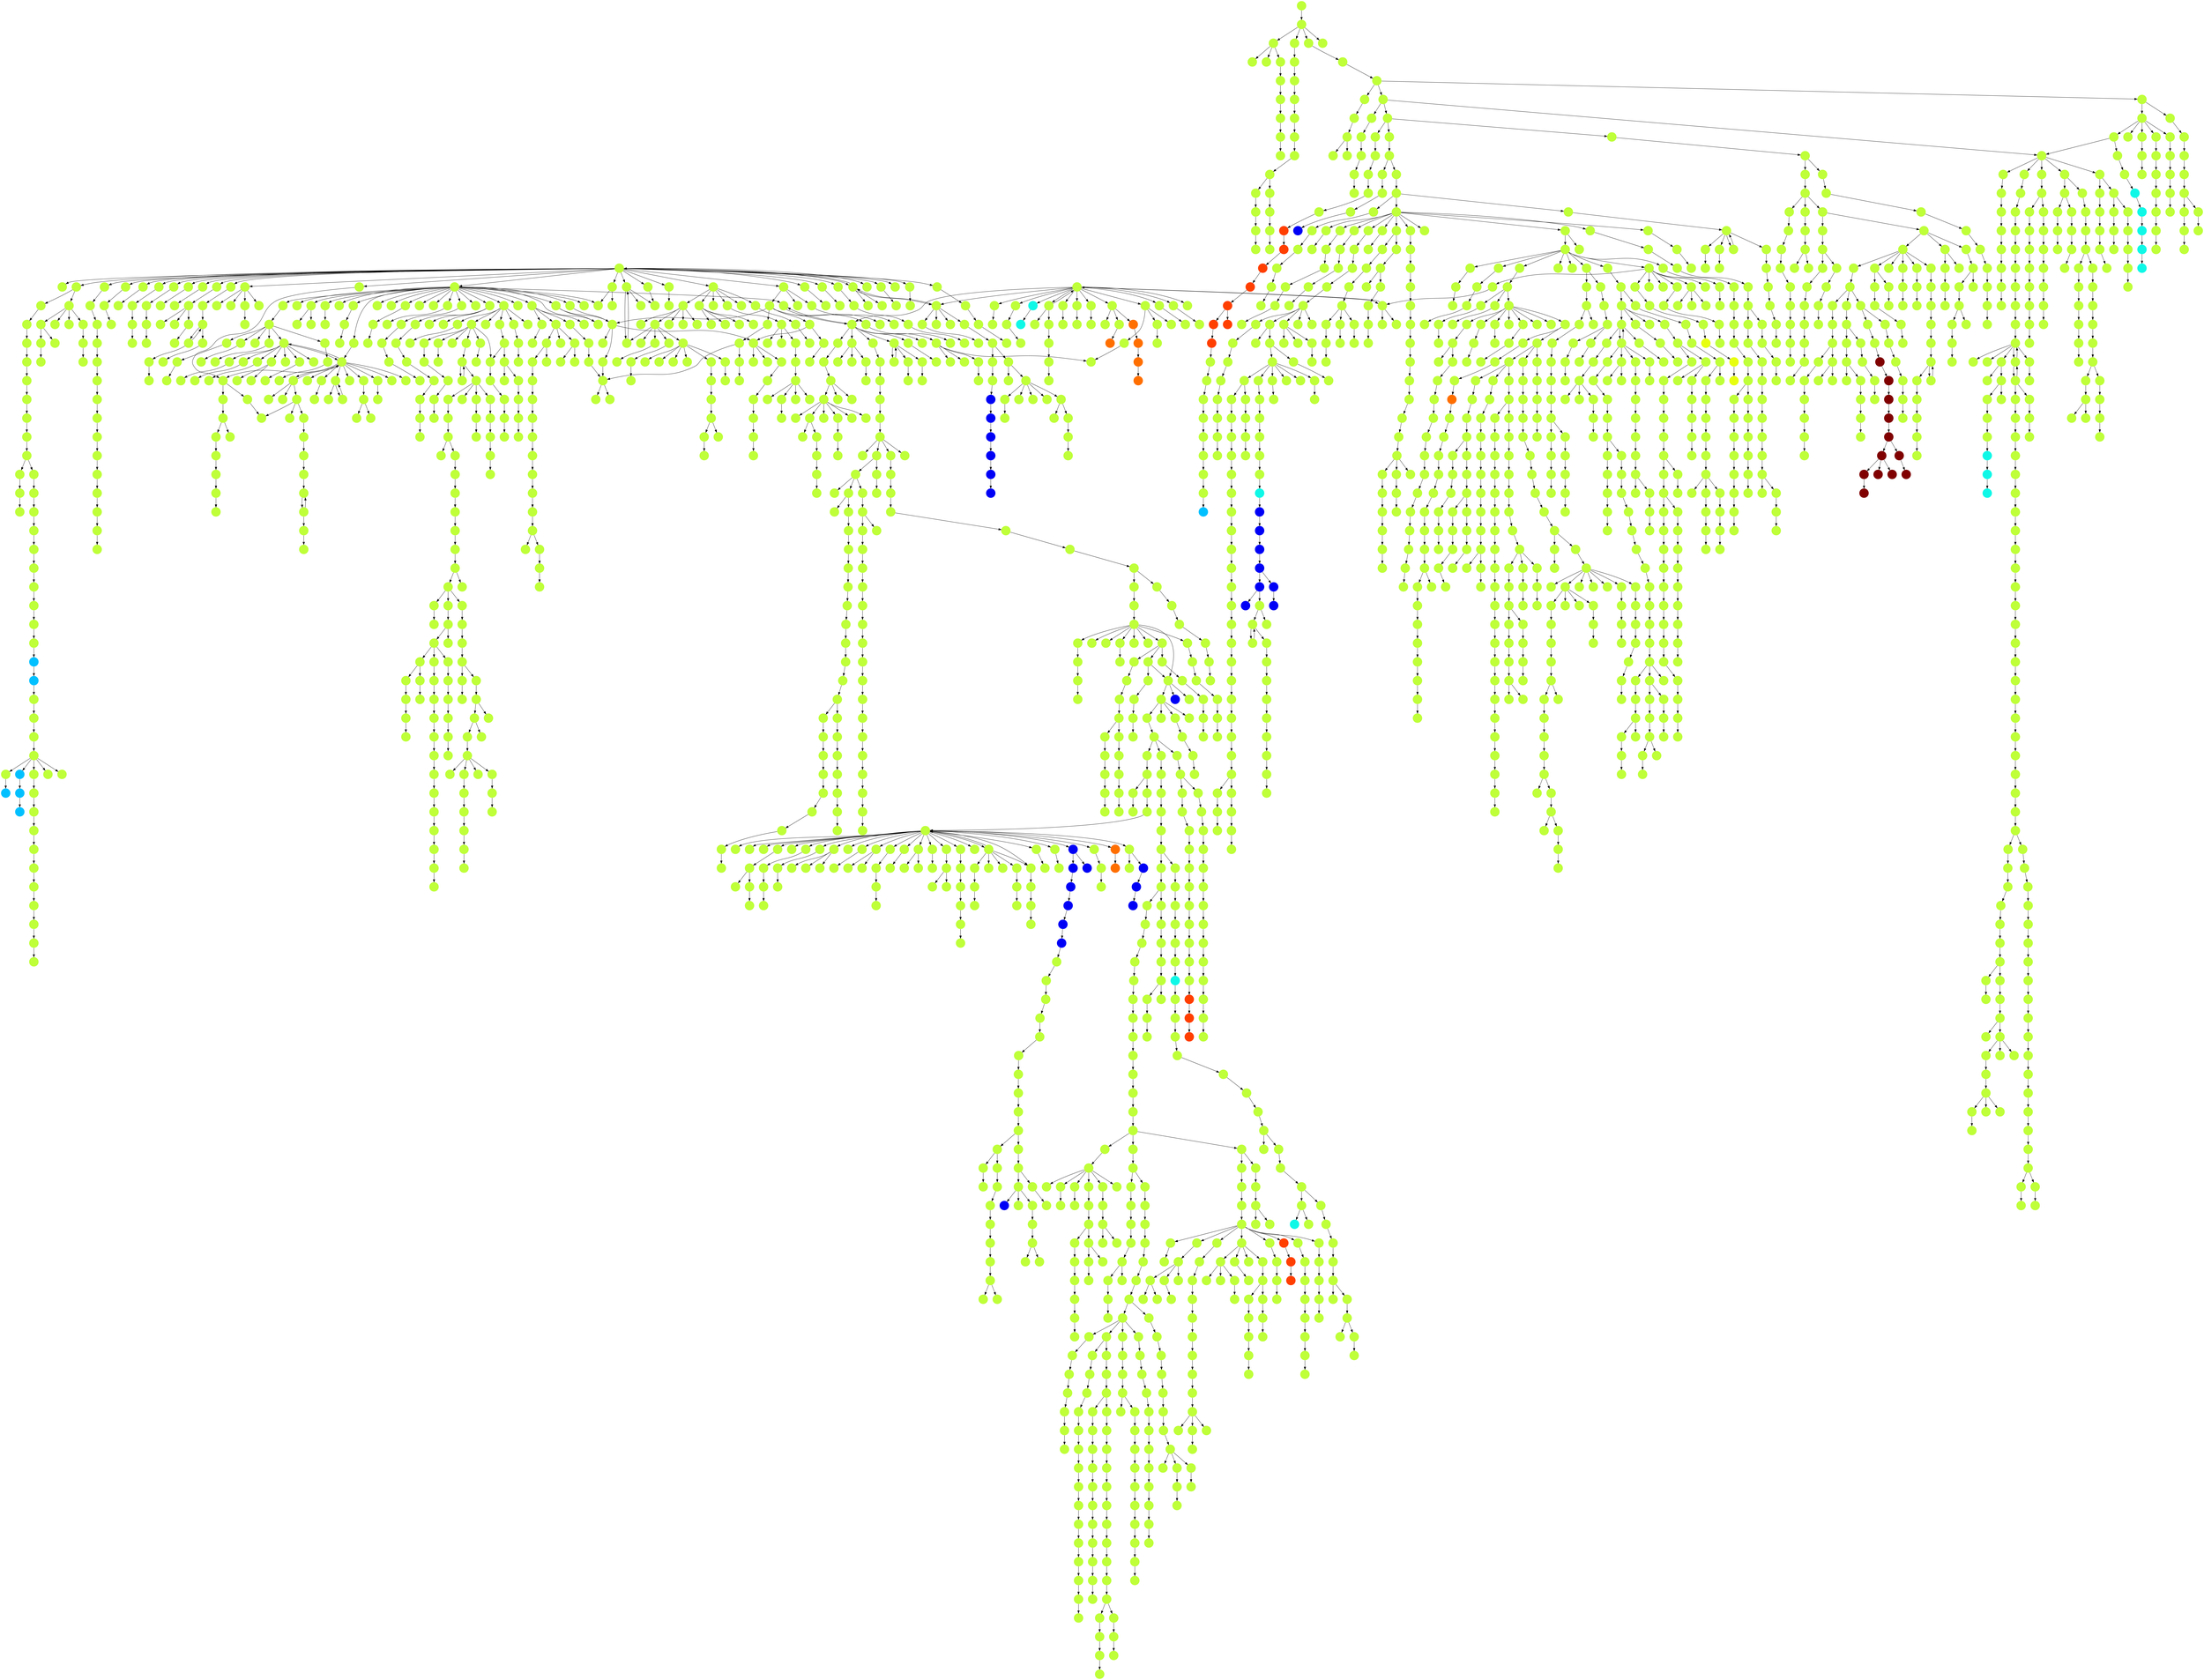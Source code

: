 digraph{
0 [tooltip = "N", penwidth = 0, style = filled, fillcolor = "#beff39", shape = circle, label = ""]
1 [tooltip = "N", penwidth = 0, style = filled, fillcolor = "#beff39", shape = circle, label = ""]
2 [tooltip = "N", penwidth = 0, style = filled, fillcolor = "#beff39", shape = circle, label = ""]
3 [tooltip = "N", penwidth = 0, style = filled, fillcolor = "#beff39", shape = circle, label = ""]
4 [tooltip = "N", penwidth = 0, style = filled, fillcolor = "#beff39", shape = circle, label = ""]
5 [tooltip = "N", penwidth = 0, style = filled, fillcolor = "#beff39", shape = circle, label = ""]
6 [tooltip = "N", penwidth = 0, style = filled, fillcolor = "#beff39", shape = circle, label = ""]
7 [tooltip = "N", penwidth = 0, style = filled, fillcolor = "#beff39", shape = circle, label = ""]
8 [tooltip = "N", penwidth = 0, style = filled, fillcolor = "#beff39", shape = circle, label = ""]
9 [tooltip = "N", penwidth = 0, style = filled, fillcolor = "#beff39", shape = circle, label = ""]
10 [tooltip = "N", penwidth = 0, style = filled, fillcolor = "#beff39", shape = circle, label = ""]
11 [tooltip = "N", penwidth = 0, style = filled, fillcolor = "#beff39", shape = circle, label = ""]
12 [tooltip = "N", penwidth = 0, style = filled, fillcolor = "#beff39", shape = circle, label = ""]
13 [tooltip = "N", penwidth = 0, style = filled, fillcolor = "#beff39", shape = circle, label = ""]
14 [tooltip = "N", penwidth = 0, style = filled, fillcolor = "#beff39", shape = circle, label = ""]
15 [tooltip = "N", penwidth = 0, style = filled, fillcolor = "#beff39", shape = circle, label = ""]
16 [tooltip = "N", penwidth = 0, style = filled, fillcolor = "#beff39", shape = circle, label = ""]
17 [tooltip = "N", penwidth = 0, style = filled, fillcolor = "#beff39", shape = circle, label = ""]
18 [tooltip = "N", penwidth = 0, style = filled, fillcolor = "#beff39", shape = circle, label = ""]
19 [tooltip = "N", penwidth = 0, style = filled, fillcolor = "#beff39", shape = circle, label = ""]
20 [tooltip = "N", penwidth = 0, style = filled, fillcolor = "#beff39", shape = circle, label = ""]
21 [tooltip = "N", penwidth = 0, style = filled, fillcolor = "#beff39", shape = circle, label = ""]
22 [tooltip = "N", penwidth = 0, style = filled, fillcolor = "#beff39", shape = circle, label = ""]
23 [tooltip = "N", penwidth = 0, style = filled, fillcolor = "#beff39", shape = circle, label = ""]
24 [tooltip = "N", penwidth = 0, style = filled, fillcolor = "#beff39", shape = circle, label = ""]
25 [tooltip = "N", penwidth = 0, style = filled, fillcolor = "#beff39", shape = circle, label = ""]
26 [tooltip = "N", penwidth = 0, style = filled, fillcolor = "#beff39", shape = circle, label = ""]
27 [tooltip = "N", penwidth = 0, style = filled, fillcolor = "#beff39", shape = circle, label = ""]
28 [tooltip = "N", penwidth = 0, style = filled, fillcolor = "#beff39", shape = circle, label = ""]
29 [tooltip = "N", penwidth = 0, style = filled, fillcolor = "#beff39", shape = circle, label = ""]
30 [tooltip = "N", penwidth = 0, style = filled, fillcolor = "#beff39", shape = circle, label = ""]
31 [tooltip = "N", penwidth = 0, style = filled, fillcolor = "#beff39", shape = circle, label = ""]
32 [tooltip = "N", penwidth = 0, style = filled, fillcolor = "#beff39", shape = circle, label = ""]
33 [tooltip = "N", penwidth = 0, style = filled, fillcolor = "#beff39", shape = circle, label = ""]
34 [tooltip = "N", penwidth = 0, style = filled, fillcolor = "#beff39", shape = circle, label = ""]
35 [tooltip = "N", penwidth = 0, style = filled, fillcolor = "#beff39", shape = circle, label = ""]
36 [tooltip = "N", penwidth = 0, style = filled, fillcolor = "#beff39", shape = circle, label = ""]
37 [tooltip = "I", penwidth = 0, style = filled, fillcolor = "#0ff8e7", shape = circle, label = ""]
38 [tooltip = "N", penwidth = 0, style = filled, fillcolor = "#beff39", shape = circle, label = ""]
39 [tooltip = "N", penwidth = 0, style = filled, fillcolor = "#beff39", shape = circle, label = ""]
40 [tooltip = "N", penwidth = 0, style = filled, fillcolor = "#beff39", shape = circle, label = ""]
41 [tooltip = "N", penwidth = 0, style = filled, fillcolor = "#beff39", shape = circle, label = ""]
42 [tooltip = "N", penwidth = 0, style = filled, fillcolor = "#beff39", shape = circle, label = ""]
43 [tooltip = "N", penwidth = 0, style = filled, fillcolor = "#beff39", shape = circle, label = ""]
44 [tooltip = "N", penwidth = 0, style = filled, fillcolor = "#beff39", shape = circle, label = ""]
45 [tooltip = "N", penwidth = 0, style = filled, fillcolor = "#beff39", shape = circle, label = ""]
46 [tooltip = "N", penwidth = 0, style = filled, fillcolor = "#beff39", shape = circle, label = ""]
47 [tooltip = "N", penwidth = 0, style = filled, fillcolor = "#beff39", shape = circle, label = ""]
48 [tooltip = "N", penwidth = 0, style = filled, fillcolor = "#beff39", shape = circle, label = ""]
49 [tooltip = "N", penwidth = 0, style = filled, fillcolor = "#beff39", shape = circle, label = ""]
50 [tooltip = "N", penwidth = 0, style = filled, fillcolor = "#beff39", shape = circle, label = ""]
51 [tooltip = "N", penwidth = 0, style = filled, fillcolor = "#beff39", shape = circle, label = ""]
52 [tooltip = "N", penwidth = 0, style = filled, fillcolor = "#beff39", shape = circle, label = ""]
53 [tooltip = "N", penwidth = 0, style = filled, fillcolor = "#beff39", shape = circle, label = ""]
54 [tooltip = "N", penwidth = 0, style = filled, fillcolor = "#beff39", shape = circle, label = ""]
55 [tooltip = "N", penwidth = 0, style = filled, fillcolor = "#beff39", shape = circle, label = ""]
56 [tooltip = "N", penwidth = 0, style = filled, fillcolor = "#beff39", shape = circle, label = ""]
57 [tooltip = "N", penwidth = 0, style = filled, fillcolor = "#beff39", shape = circle, label = ""]
58 [tooltip = "N", penwidth = 0, style = filled, fillcolor = "#beff39", shape = circle, label = ""]
59 [tooltip = "N", penwidth = 0, style = filled, fillcolor = "#beff39", shape = circle, label = ""]
60 [tooltip = "N", penwidth = 0, style = filled, fillcolor = "#beff39", shape = circle, label = ""]
61 [tooltip = "N", penwidth = 0, style = filled, fillcolor = "#beff39", shape = circle, label = ""]
62 [tooltip = "N", penwidth = 0, style = filled, fillcolor = "#beff39", shape = circle, label = ""]
63 [tooltip = "N", penwidth = 0, style = filled, fillcolor = "#beff39", shape = circle, label = ""]
64 [tooltip = "N", penwidth = 0, style = filled, fillcolor = "#beff39", shape = circle, label = ""]
65 [tooltip = "N", penwidth = 0, style = filled, fillcolor = "#beff39", shape = circle, label = ""]
66 [tooltip = "N", penwidth = 0, style = filled, fillcolor = "#beff39", shape = circle, label = ""]
67 [tooltip = "N", penwidth = 0, style = filled, fillcolor = "#beff39", shape = circle, label = ""]
68 [tooltip = "N", penwidth = 0, style = filled, fillcolor = "#beff39", shape = circle, label = ""]
69 [tooltip = "N", penwidth = 0, style = filled, fillcolor = "#beff39", shape = circle, label = ""]
70 [tooltip = "N", penwidth = 0, style = filled, fillcolor = "#beff39", shape = circle, label = ""]
71 [tooltip = "N", penwidth = 0, style = filled, fillcolor = "#beff39", shape = circle, label = ""]
72 [tooltip = "N", penwidth = 0, style = filled, fillcolor = "#beff39", shape = circle, label = ""]
73 [tooltip = "N", penwidth = 0, style = filled, fillcolor = "#beff39", shape = circle, label = ""]
74 [tooltip = "N", penwidth = 0, style = filled, fillcolor = "#beff39", shape = circle, label = ""]
75 [tooltip = "N", penwidth = 0, style = filled, fillcolor = "#beff39", shape = circle, label = ""]
76 [tooltip = "N", penwidth = 0, style = filled, fillcolor = "#beff39", shape = circle, label = ""]
77 [tooltip = "N", penwidth = 0, style = filled, fillcolor = "#beff39", shape = circle, label = ""]
78 [tooltip = "N", penwidth = 0, style = filled, fillcolor = "#beff39", shape = circle, label = ""]
79 [tooltip = "N", penwidth = 0, style = filled, fillcolor = "#beff39", shape = circle, label = ""]
80 [tooltip = "N", penwidth = 0, style = filled, fillcolor = "#beff39", shape = circle, label = ""]
81 [tooltip = "N", penwidth = 0, style = filled, fillcolor = "#beff39", shape = circle, label = ""]
82 [tooltip = "N", penwidth = 0, style = filled, fillcolor = "#beff39", shape = circle, label = ""]
83 [tooltip = "N", penwidth = 0, style = filled, fillcolor = "#beff39", shape = circle, label = ""]
84 [tooltip = "N", penwidth = 0, style = filled, fillcolor = "#beff39", shape = circle, label = ""]
85 [tooltip = "N", penwidth = 0, style = filled, fillcolor = "#beff39", shape = circle, label = ""]
86 [tooltip = "N", penwidth = 0, style = filled, fillcolor = "#beff39", shape = circle, label = ""]
87 [tooltip = "N", penwidth = 0, style = filled, fillcolor = "#beff39", shape = circle, label = ""]
88 [tooltip = "N", penwidth = 0, style = filled, fillcolor = "#beff39", shape = circle, label = ""]
89 [tooltip = "N", penwidth = 0, style = filled, fillcolor = "#beff39", shape = circle, label = ""]
90 [tooltip = "N", penwidth = 0, style = filled, fillcolor = "#beff39", shape = circle, label = ""]
91 [tooltip = "N", penwidth = 0, style = filled, fillcolor = "#beff39", shape = circle, label = ""]
92 [tooltip = "N", penwidth = 0, style = filled, fillcolor = "#beff39", shape = circle, label = ""]
93 [tooltip = "N", penwidth = 0, style = filled, fillcolor = "#beff39", shape = circle, label = ""]
94 [tooltip = "N", penwidth = 0, style = filled, fillcolor = "#beff39", shape = circle, label = ""]
95 [tooltip = "N", penwidth = 0, style = filled, fillcolor = "#beff39", shape = circle, label = ""]
96 [tooltip = "N", penwidth = 0, style = filled, fillcolor = "#beff39", shape = circle, label = ""]
97 [tooltip = "N", penwidth = 0, style = filled, fillcolor = "#beff39", shape = circle, label = ""]
98 [tooltip = "N", penwidth = 0, style = filled, fillcolor = "#beff39", shape = circle, label = ""]
99 [tooltip = "N", penwidth = 0, style = filled, fillcolor = "#beff39", shape = circle, label = ""]
100 [tooltip = "N", penwidth = 0, style = filled, fillcolor = "#beff39", shape = circle, label = ""]
101 [tooltip = "N", penwidth = 0, style = filled, fillcolor = "#beff39", shape = circle, label = ""]
102 [tooltip = "N", penwidth = 0, style = filled, fillcolor = "#beff39", shape = circle, label = ""]
103 [tooltip = "N", penwidth = 0, style = filled, fillcolor = "#beff39", shape = circle, label = ""]
104 [tooltip = "N", penwidth = 0, style = filled, fillcolor = "#beff39", shape = circle, label = ""]
105 [tooltip = "N", penwidth = 0, style = filled, fillcolor = "#beff39", shape = circle, label = ""]
106 [tooltip = "N", penwidth = 0, style = filled, fillcolor = "#beff39", shape = circle, label = ""]
107 [tooltip = "N", penwidth = 0, style = filled, fillcolor = "#beff39", shape = circle, label = ""]
108 [tooltip = "N", penwidth = 0, style = filled, fillcolor = "#beff39", shape = circle, label = ""]
109 [tooltip = "N", penwidth = 0, style = filled, fillcolor = "#beff39", shape = circle, label = ""]
110 [tooltip = "N", penwidth = 0, style = filled, fillcolor = "#beff39", shape = circle, label = ""]
111 [tooltip = "N", penwidth = 0, style = filled, fillcolor = "#beff39", shape = circle, label = ""]
112 [tooltip = "N", penwidth = 0, style = filled, fillcolor = "#beff39", shape = circle, label = ""]
113 [tooltip = "N", penwidth = 0, style = filled, fillcolor = "#beff39", shape = circle, label = ""]
114 [tooltip = "N", penwidth = 0, style = filled, fillcolor = "#beff39", shape = circle, label = ""]
115 [tooltip = "N", penwidth = 0, style = filled, fillcolor = "#beff39", shape = circle, label = ""]
116 [tooltip = "N", penwidth = 0, style = filled, fillcolor = "#beff39", shape = circle, label = ""]
117 [tooltip = "N", penwidth = 0, style = filled, fillcolor = "#beff39", shape = circle, label = ""]
118 [tooltip = "N", penwidth = 0, style = filled, fillcolor = "#beff39", shape = circle, label = ""]
119 [tooltip = "N", penwidth = 0, style = filled, fillcolor = "#beff39", shape = circle, label = ""]
120 [tooltip = "N", penwidth = 0, style = filled, fillcolor = "#beff39", shape = circle, label = ""]
121 [tooltip = "N", penwidth = 0, style = filled, fillcolor = "#beff39", shape = circle, label = ""]
122 [tooltip = "N", penwidth = 0, style = filled, fillcolor = "#beff39", shape = circle, label = ""]
123 [tooltip = "N", penwidth = 0, style = filled, fillcolor = "#beff39", shape = circle, label = ""]
124 [tooltip = "N", penwidth = 0, style = filled, fillcolor = "#beff39", shape = circle, label = ""]
125 [tooltip = "N", penwidth = 0, style = filled, fillcolor = "#beff39", shape = circle, label = ""]
126 [tooltip = "N", penwidth = 0, style = filled, fillcolor = "#beff39", shape = circle, label = ""]
127 [tooltip = "N", penwidth = 0, style = filled, fillcolor = "#beff39", shape = circle, label = ""]
128 [tooltip = "N", penwidth = 0, style = filled, fillcolor = "#beff39", shape = circle, label = ""]
129 [tooltip = "N", penwidth = 0, style = filled, fillcolor = "#beff39", shape = circle, label = ""]
130 [tooltip = "N", penwidth = 0, style = filled, fillcolor = "#beff39", shape = circle, label = ""]
131 [tooltip = "N", penwidth = 0, style = filled, fillcolor = "#beff39", shape = circle, label = ""]
132 [tooltip = "N", penwidth = 0, style = filled, fillcolor = "#beff39", shape = circle, label = ""]
133 [tooltip = "N", penwidth = 0, style = filled, fillcolor = "#beff39", shape = circle, label = ""]
134 [tooltip = "N", penwidth = 0, style = filled, fillcolor = "#beff39", shape = circle, label = ""]
135 [tooltip = "N", penwidth = 0, style = filled, fillcolor = "#beff39", shape = circle, label = ""]
136 [tooltip = "N", penwidth = 0, style = filled, fillcolor = "#beff39", shape = circle, label = ""]
137 [tooltip = "N", penwidth = 0, style = filled, fillcolor = "#beff39", shape = circle, label = ""]
138 [tooltip = "N", penwidth = 0, style = filled, fillcolor = "#beff39", shape = circle, label = ""]
139 [tooltip = "N", penwidth = 0, style = filled, fillcolor = "#beff39", shape = circle, label = ""]
140 [tooltip = "N", penwidth = 0, style = filled, fillcolor = "#beff39", shape = circle, label = ""]
141 [tooltip = "N", penwidth = 0, style = filled, fillcolor = "#beff39", shape = circle, label = ""]
142 [tooltip = "N", penwidth = 0, style = filled, fillcolor = "#beff39", shape = circle, label = ""]
143 [tooltip = "N", penwidth = 0, style = filled, fillcolor = "#beff39", shape = circle, label = ""]
144 [tooltip = "N", penwidth = 0, style = filled, fillcolor = "#beff39", shape = circle, label = ""]
145 [tooltip = "N", penwidth = 0, style = filled, fillcolor = "#beff39", shape = circle, label = ""]
146 [tooltip = "N", penwidth = 0, style = filled, fillcolor = "#beff39", shape = circle, label = ""]
147 [tooltip = "N", penwidth = 0, style = filled, fillcolor = "#beff39", shape = circle, label = ""]
148 [tooltip = "N", penwidth = 0, style = filled, fillcolor = "#beff39", shape = circle, label = ""]
149 [tooltip = "N", penwidth = 0, style = filled, fillcolor = "#beff39", shape = circle, label = ""]
150 [tooltip = "N", penwidth = 0, style = filled, fillcolor = "#beff39", shape = circle, label = ""]
151 [tooltip = "N", penwidth = 0, style = filled, fillcolor = "#beff39", shape = circle, label = ""]
152 [tooltip = "N", penwidth = 0, style = filled, fillcolor = "#beff39", shape = circle, label = ""]
153 [tooltip = "N", penwidth = 0, style = filled, fillcolor = "#beff39", shape = circle, label = ""]
154 [tooltip = "S", penwidth = 0, style = filled, fillcolor = "#ff6f00", shape = circle, label = ""]
155 [tooltip = "N", penwidth = 0, style = filled, fillcolor = "#beff39", shape = circle, label = ""]
156 [tooltip = "N", penwidth = 0, style = filled, fillcolor = "#beff39", shape = circle, label = ""]
157 [tooltip = "N", penwidth = 0, style = filled, fillcolor = "#beff39", shape = circle, label = ""]
158 [tooltip = "N", penwidth = 0, style = filled, fillcolor = "#beff39", shape = circle, label = ""]
159 [tooltip = "N", penwidth = 0, style = filled, fillcolor = "#beff39", shape = circle, label = ""]
160 [tooltip = "N", penwidth = 0, style = filled, fillcolor = "#beff39", shape = circle, label = ""]
161 [tooltip = "N", penwidth = 0, style = filled, fillcolor = "#beff39", shape = circle, label = ""]
162 [tooltip = "N", penwidth = 0, style = filled, fillcolor = "#beff39", shape = circle, label = ""]
163 [tooltip = "N", penwidth = 0, style = filled, fillcolor = "#beff39", shape = circle, label = ""]
164 [tooltip = "N", penwidth = 0, style = filled, fillcolor = "#beff39", shape = circle, label = ""]
165 [tooltip = "N", penwidth = 0, style = filled, fillcolor = "#beff39", shape = circle, label = ""]
166 [tooltip = "N", penwidth = 0, style = filled, fillcolor = "#beff39", shape = circle, label = ""]
167 [tooltip = "N", penwidth = 0, style = filled, fillcolor = "#beff39", shape = circle, label = ""]
168 [tooltip = "P", penwidth = 0, style = filled, fillcolor = "#e7ff0f", shape = circle, label = ""]
169 [tooltip = "N", penwidth = 0, style = filled, fillcolor = "#beff39", shape = circle, label = ""]
170 [tooltip = "N", penwidth = 0, style = filled, fillcolor = "#beff39", shape = circle, label = ""]
171 [tooltip = "N", penwidth = 0, style = filled, fillcolor = "#beff39", shape = circle, label = ""]
172 [tooltip = "I", penwidth = 0, style = filled, fillcolor = "#0ff8e7", shape = circle, label = ""]
173 [tooltip = "N", penwidth = 0, style = filled, fillcolor = "#beff39", shape = circle, label = ""]
174 [tooltip = "N", penwidth = 0, style = filled, fillcolor = "#beff39", shape = circle, label = ""]
175 [tooltip = "N", penwidth = 0, style = filled, fillcolor = "#beff39", shape = circle, label = ""]
176 [tooltip = "N", penwidth = 0, style = filled, fillcolor = "#beff39", shape = circle, label = ""]
177 [tooltip = "N", penwidth = 0, style = filled, fillcolor = "#beff39", shape = circle, label = ""]
178 [tooltip = "N", penwidth = 0, style = filled, fillcolor = "#beff39", shape = circle, label = ""]
179 [tooltip = "N", penwidth = 0, style = filled, fillcolor = "#beff39", shape = circle, label = ""]
180 [tooltip = "N", penwidth = 0, style = filled, fillcolor = "#beff39", shape = circle, label = ""]
181 [tooltip = "N", penwidth = 0, style = filled, fillcolor = "#beff39", shape = circle, label = ""]
182 [tooltip = "N", penwidth = 0, style = filled, fillcolor = "#beff39", shape = circle, label = ""]
183 [tooltip = "N", penwidth = 0, style = filled, fillcolor = "#beff39", shape = circle, label = ""]
184 [tooltip = "N", penwidth = 0, style = filled, fillcolor = "#beff39", shape = circle, label = ""]
185 [tooltip = "N", penwidth = 0, style = filled, fillcolor = "#beff39", shape = circle, label = ""]
186 [tooltip = "N", penwidth = 0, style = filled, fillcolor = "#beff39", shape = circle, label = ""]
187 [tooltip = "N", penwidth = 0, style = filled, fillcolor = "#beff39", shape = circle, label = ""]
188 [tooltip = "N", penwidth = 0, style = filled, fillcolor = "#beff39", shape = circle, label = ""]
189 [tooltip = "N", penwidth = 0, style = filled, fillcolor = "#beff39", shape = circle, label = ""]
190 [tooltip = "N", penwidth = 0, style = filled, fillcolor = "#beff39", shape = circle, label = ""]
191 [tooltip = "N", penwidth = 0, style = filled, fillcolor = "#beff39", shape = circle, label = ""]
192 [tooltip = "N", penwidth = 0, style = filled, fillcolor = "#beff39", shape = circle, label = ""]
193 [tooltip = "N", penwidth = 0, style = filled, fillcolor = "#beff39", shape = circle, label = ""]
194 [tooltip = "N", penwidth = 0, style = filled, fillcolor = "#beff39", shape = circle, label = ""]
195 [tooltip = "N", penwidth = 0, style = filled, fillcolor = "#beff39", shape = circle, label = ""]
196 [tooltip = "N", penwidth = 0, style = filled, fillcolor = "#beff39", shape = circle, label = ""]
197 [tooltip = "N", penwidth = 0, style = filled, fillcolor = "#beff39", shape = circle, label = ""]
198 [tooltip = "N", penwidth = 0, style = filled, fillcolor = "#beff39", shape = circle, label = ""]
199 [tooltip = "N", penwidth = 0, style = filled, fillcolor = "#beff39", shape = circle, label = ""]
200 [tooltip = "N", penwidth = 0, style = filled, fillcolor = "#beff39", shape = circle, label = ""]
201 [tooltip = "N", penwidth = 0, style = filled, fillcolor = "#beff39", shape = circle, label = ""]
202 [tooltip = "N", penwidth = 0, style = filled, fillcolor = "#beff39", shape = circle, label = ""]
203 [tooltip = "N", penwidth = 0, style = filled, fillcolor = "#beff39", shape = circle, label = ""]
204 [tooltip = "N", penwidth = 0, style = filled, fillcolor = "#beff39", shape = circle, label = ""]
205 [tooltip = "N", penwidth = 0, style = filled, fillcolor = "#beff39", shape = circle, label = ""]
206 [tooltip = "N", penwidth = 0, style = filled, fillcolor = "#beff39", shape = circle, label = ""]
207 [tooltip = "N", penwidth = 0, style = filled, fillcolor = "#beff39", shape = circle, label = ""]
208 [tooltip = "N", penwidth = 0, style = filled, fillcolor = "#beff39", shape = circle, label = ""]
209 [tooltip = "N", penwidth = 0, style = filled, fillcolor = "#beff39", shape = circle, label = ""]
210 [tooltip = "N", penwidth = 0, style = filled, fillcolor = "#beff39", shape = circle, label = ""]
211 [tooltip = "N", penwidth = 0, style = filled, fillcolor = "#beff39", shape = circle, label = ""]
212 [tooltip = "N", penwidth = 0, style = filled, fillcolor = "#beff39", shape = circle, label = ""]
213 [tooltip = "N", penwidth = 0, style = filled, fillcolor = "#beff39", shape = circle, label = ""]
214 [tooltip = "N", penwidth = 0, style = filled, fillcolor = "#beff39", shape = circle, label = ""]
215 [tooltip = "N", penwidth = 0, style = filled, fillcolor = "#beff39", shape = circle, label = ""]
216 [tooltip = "N", penwidth = 0, style = filled, fillcolor = "#beff39", shape = circle, label = ""]
217 [tooltip = "N", penwidth = 0, style = filled, fillcolor = "#beff39", shape = circle, label = ""]
218 [tooltip = "N", penwidth = 0, style = filled, fillcolor = "#beff39", shape = circle, label = ""]
219 [tooltip = "N", penwidth = 0, style = filled, fillcolor = "#beff39", shape = circle, label = ""]
220 [tooltip = "N", penwidth = 0, style = filled, fillcolor = "#beff39", shape = circle, label = ""]
221 [tooltip = "N", penwidth = 0, style = filled, fillcolor = "#beff39", shape = circle, label = ""]
222 [tooltip = "N", penwidth = 0, style = filled, fillcolor = "#beff39", shape = circle, label = ""]
223 [tooltip = "N", penwidth = 0, style = filled, fillcolor = "#beff39", shape = circle, label = ""]
224 [tooltip = "N", penwidth = 0, style = filled, fillcolor = "#beff39", shape = circle, label = ""]
225 [tooltip = "N", penwidth = 0, style = filled, fillcolor = "#beff39", shape = circle, label = ""]
226 [tooltip = "N", penwidth = 0, style = filled, fillcolor = "#beff39", shape = circle, label = ""]
227 [tooltip = "N", penwidth = 0, style = filled, fillcolor = "#beff39", shape = circle, label = ""]
228 [tooltip = "N", penwidth = 0, style = filled, fillcolor = "#beff39", shape = circle, label = ""]
229 [tooltip = "N", penwidth = 0, style = filled, fillcolor = "#beff39", shape = circle, label = ""]
230 [tooltip = "N", penwidth = 0, style = filled, fillcolor = "#beff39", shape = circle, label = ""]
231 [tooltip = "N", penwidth = 0, style = filled, fillcolor = "#beff39", shape = circle, label = ""]
232 [tooltip = "N", penwidth = 0, style = filled, fillcolor = "#beff39", shape = circle, label = ""]
233 [tooltip = "N", penwidth = 0, style = filled, fillcolor = "#beff39", shape = circle, label = ""]
234 [tooltip = "N", penwidth = 0, style = filled, fillcolor = "#beff39", shape = circle, label = ""]
235 [tooltip = "N", penwidth = 0, style = filled, fillcolor = "#beff39", shape = circle, label = ""]
236 [tooltip = "N", penwidth = 0, style = filled, fillcolor = "#beff39", shape = circle, label = ""]
237 [tooltip = "N", penwidth = 0, style = filled, fillcolor = "#beff39", shape = circle, label = ""]
238 [tooltip = "N", penwidth = 0, style = filled, fillcolor = "#beff39", shape = circle, label = ""]
239 [tooltip = "N", penwidth = 0, style = filled, fillcolor = "#beff39", shape = circle, label = ""]
240 [tooltip = "N", penwidth = 0, style = filled, fillcolor = "#beff39", shape = circle, label = ""]
241 [tooltip = "N", penwidth = 0, style = filled, fillcolor = "#beff39", shape = circle, label = ""]
242 [tooltip = "N", penwidth = 0, style = filled, fillcolor = "#beff39", shape = circle, label = ""]
243 [tooltip = "N", penwidth = 0, style = filled, fillcolor = "#beff39", shape = circle, label = ""]
244 [tooltip = "N", penwidth = 0, style = filled, fillcolor = "#beff39", shape = circle, label = ""]
245 [tooltip = "N", penwidth = 0, style = filled, fillcolor = "#beff39", shape = circle, label = ""]
246 [tooltip = "N", penwidth = 0, style = filled, fillcolor = "#beff39", shape = circle, label = ""]
247 [tooltip = "N", penwidth = 0, style = filled, fillcolor = "#beff39", shape = circle, label = ""]
248 [tooltip = "N", penwidth = 0, style = filled, fillcolor = "#beff39", shape = circle, label = ""]
249 [tooltip = "N", penwidth = 0, style = filled, fillcolor = "#beff39", shape = circle, label = ""]
250 [tooltip = "N", penwidth = 0, style = filled, fillcolor = "#beff39", shape = circle, label = ""]
251 [tooltip = "N", penwidth = 0, style = filled, fillcolor = "#beff39", shape = circle, label = ""]
252 [tooltip = "N", penwidth = 0, style = filled, fillcolor = "#beff39", shape = circle, label = ""]
253 [tooltip = "N", penwidth = 0, style = filled, fillcolor = "#beff39", shape = circle, label = ""]
254 [tooltip = "N", penwidth = 0, style = filled, fillcolor = "#beff39", shape = circle, label = ""]
255 [tooltip = "N", penwidth = 0, style = filled, fillcolor = "#beff39", shape = circle, label = ""]
256 [tooltip = "N", penwidth = 0, style = filled, fillcolor = "#beff39", shape = circle, label = ""]
257 [tooltip = "N", penwidth = 0, style = filled, fillcolor = "#beff39", shape = circle, label = ""]
258 [tooltip = "N", penwidth = 0, style = filled, fillcolor = "#beff39", shape = circle, label = ""]
259 [tooltip = "N", penwidth = 0, style = filled, fillcolor = "#beff39", shape = circle, label = ""]
260 [tooltip = "N", penwidth = 0, style = filled, fillcolor = "#beff39", shape = circle, label = ""]
261 [tooltip = "N", penwidth = 0, style = filled, fillcolor = "#beff39", shape = circle, label = ""]
262 [tooltip = "N", penwidth = 0, style = filled, fillcolor = "#beff39", shape = circle, label = ""]
263 [tooltip = "N", penwidth = 0, style = filled, fillcolor = "#beff39", shape = circle, label = ""]
264 [tooltip = "N", penwidth = 0, style = filled, fillcolor = "#beff39", shape = circle, label = ""]
265 [tooltip = "N", penwidth = 0, style = filled, fillcolor = "#beff39", shape = circle, label = ""]
266 [tooltip = "N", penwidth = 0, style = filled, fillcolor = "#beff39", shape = circle, label = ""]
267 [tooltip = "T", penwidth = 0, style = filled, fillcolor = "#ff3f00", shape = circle, label = ""]
268 [tooltip = "N", penwidth = 0, style = filled, fillcolor = "#beff39", shape = circle, label = ""]
269 [tooltip = "N", penwidth = 0, style = filled, fillcolor = "#beff39", shape = circle, label = ""]
270 [tooltip = "N", penwidth = 0, style = filled, fillcolor = "#beff39", shape = circle, label = ""]
271 [tooltip = "N", penwidth = 0, style = filled, fillcolor = "#beff39", shape = circle, label = ""]
272 [tooltip = "N", penwidth = 0, style = filled, fillcolor = "#beff39", shape = circle, label = ""]
273 [tooltip = "N", penwidth = 0, style = filled, fillcolor = "#beff39", shape = circle, label = ""]
274 [tooltip = "N", penwidth = 0, style = filled, fillcolor = "#beff39", shape = circle, label = ""]
275 [tooltip = "N", penwidth = 0, style = filled, fillcolor = "#beff39", shape = circle, label = ""]
276 [tooltip = "N", penwidth = 0, style = filled, fillcolor = "#beff39", shape = circle, label = ""]
277 [tooltip = "N", penwidth = 0, style = filled, fillcolor = "#beff39", shape = circle, label = ""]
278 [tooltip = "T", penwidth = 0, style = filled, fillcolor = "#ff3f00", shape = circle, label = ""]
279 [tooltip = "N", penwidth = 0, style = filled, fillcolor = "#beff39", shape = circle, label = ""]
280 [tooltip = "N", penwidth = 0, style = filled, fillcolor = "#beff39", shape = circle, label = ""]
281 [tooltip = "N", penwidth = 0, style = filled, fillcolor = "#beff39", shape = circle, label = ""]
282 [tooltip = "N", penwidth = 0, style = filled, fillcolor = "#beff39", shape = circle, label = ""]
283 [tooltip = "N", penwidth = 0, style = filled, fillcolor = "#beff39", shape = circle, label = ""]
284 [tooltip = "N", penwidth = 0, style = filled, fillcolor = "#beff39", shape = circle, label = ""]
285 [tooltip = "N", penwidth = 0, style = filled, fillcolor = "#beff39", shape = circle, label = ""]
286 [tooltip = "N", penwidth = 0, style = filled, fillcolor = "#beff39", shape = circle, label = ""]
287 [tooltip = "N", penwidth = 0, style = filled, fillcolor = "#beff39", shape = circle, label = ""]
288 [tooltip = "N", penwidth = 0, style = filled, fillcolor = "#beff39", shape = circle, label = ""]
289 [tooltip = "N", penwidth = 0, style = filled, fillcolor = "#beff39", shape = circle, label = ""]
290 [tooltip = "N", penwidth = 0, style = filled, fillcolor = "#beff39", shape = circle, label = ""]
291 [tooltip = "N", penwidth = 0, style = filled, fillcolor = "#beff39", shape = circle, label = ""]
292 [tooltip = "N", penwidth = 0, style = filled, fillcolor = "#beff39", shape = circle, label = ""]
293 [tooltip = "N", penwidth = 0, style = filled, fillcolor = "#beff39", shape = circle, label = ""]
294 [tooltip = "N", penwidth = 0, style = filled, fillcolor = "#beff39", shape = circle, label = ""]
295 [tooltip = "N", penwidth = 0, style = filled, fillcolor = "#beff39", shape = circle, label = ""]
296 [tooltip = "N", penwidth = 0, style = filled, fillcolor = "#beff39", shape = circle, label = ""]
297 [tooltip = "N", penwidth = 0, style = filled, fillcolor = "#beff39", shape = circle, label = ""]
298 [tooltip = "N", penwidth = 0, style = filled, fillcolor = "#beff39", shape = circle, label = ""]
299 [tooltip = "N", penwidth = 0, style = filled, fillcolor = "#beff39", shape = circle, label = ""]
300 [tooltip = "N", penwidth = 0, style = filled, fillcolor = "#beff39", shape = circle, label = ""]
301 [tooltip = "N", penwidth = 0, style = filled, fillcolor = "#beff39", shape = circle, label = ""]
302 [tooltip = "N", penwidth = 0, style = filled, fillcolor = "#beff39", shape = circle, label = ""]
303 [tooltip = "N", penwidth = 0, style = filled, fillcolor = "#beff39", shape = circle, label = ""]
304 [tooltip = "N", penwidth = 0, style = filled, fillcolor = "#beff39", shape = circle, label = ""]
305 [tooltip = "N", penwidth = 0, style = filled, fillcolor = "#beff39", shape = circle, label = ""]
306 [tooltip = "N", penwidth = 0, style = filled, fillcolor = "#beff39", shape = circle, label = ""]
307 [tooltip = "N", penwidth = 0, style = filled, fillcolor = "#beff39", shape = circle, label = ""]
308 [tooltip = "N", penwidth = 0, style = filled, fillcolor = "#beff39", shape = circle, label = ""]
309 [tooltip = "N", penwidth = 0, style = filled, fillcolor = "#beff39", shape = circle, label = ""]
310 [tooltip = "N", penwidth = 0, style = filled, fillcolor = "#beff39", shape = circle, label = ""]
311 [tooltip = "N", penwidth = 0, style = filled, fillcolor = "#beff39", shape = circle, label = ""]
312 [tooltip = "N", penwidth = 0, style = filled, fillcolor = "#beff39", shape = circle, label = ""]
313 [tooltip = "N", penwidth = 0, style = filled, fillcolor = "#beff39", shape = circle, label = ""]
314 [tooltip = "N", penwidth = 0, style = filled, fillcolor = "#beff39", shape = circle, label = ""]
315 [tooltip = "N", penwidth = 0, style = filled, fillcolor = "#beff39", shape = circle, label = ""]
316 [tooltip = "N", penwidth = 0, style = filled, fillcolor = "#beff39", shape = circle, label = ""]
317 [tooltip = "N", penwidth = 0, style = filled, fillcolor = "#beff39", shape = circle, label = ""]
318 [tooltip = "N", penwidth = 0, style = filled, fillcolor = "#beff39", shape = circle, label = ""]
319 [tooltip = "N", penwidth = 0, style = filled, fillcolor = "#beff39", shape = circle, label = ""]
320 [tooltip = "N", penwidth = 0, style = filled, fillcolor = "#beff39", shape = circle, label = ""]
321 [tooltip = "N", penwidth = 0, style = filled, fillcolor = "#beff39", shape = circle, label = ""]
322 [tooltip = "N", penwidth = 0, style = filled, fillcolor = "#beff39", shape = circle, label = ""]
323 [tooltip = "N", penwidth = 0, style = filled, fillcolor = "#beff39", shape = circle, label = ""]
324 [tooltip = "N", penwidth = 0, style = filled, fillcolor = "#beff39", shape = circle, label = ""]
325 [tooltip = "N", penwidth = 0, style = filled, fillcolor = "#beff39", shape = circle, label = ""]
326 [tooltip = "N", penwidth = 0, style = filled, fillcolor = "#beff39", shape = circle, label = ""]
327 [tooltip = "N", penwidth = 0, style = filled, fillcolor = "#beff39", shape = circle, label = ""]
328 [tooltip = "N", penwidth = 0, style = filled, fillcolor = "#beff39", shape = circle, label = ""]
329 [tooltip = "N", penwidth = 0, style = filled, fillcolor = "#beff39", shape = circle, label = ""]
330 [tooltip = "N", penwidth = 0, style = filled, fillcolor = "#beff39", shape = circle, label = ""]
331 [tooltip = "N", penwidth = 0, style = filled, fillcolor = "#beff39", shape = circle, label = ""]
332 [tooltip = "H", penwidth = 0, style = filled, fillcolor = "#00c0ff", shape = circle, label = ""]
333 [tooltip = "N", penwidth = 0, style = filled, fillcolor = "#beff39", shape = circle, label = ""]
334 [tooltip = "N", penwidth = 0, style = filled, fillcolor = "#beff39", shape = circle, label = ""]
335 [tooltip = "N", penwidth = 0, style = filled, fillcolor = "#beff39", shape = circle, label = ""]
336 [tooltip = "N", penwidth = 0, style = filled, fillcolor = "#beff39", shape = circle, label = ""]
337 [tooltip = "N", penwidth = 0, style = filled, fillcolor = "#beff39", shape = circle, label = ""]
338 [tooltip = "N", penwidth = 0, style = filled, fillcolor = "#beff39", shape = circle, label = ""]
339 [tooltip = "N", penwidth = 0, style = filled, fillcolor = "#beff39", shape = circle, label = ""]
340 [tooltip = "N", penwidth = 0, style = filled, fillcolor = "#beff39", shape = circle, label = ""]
341 [tooltip = "N", penwidth = 0, style = filled, fillcolor = "#beff39", shape = circle, label = ""]
342 [tooltip = "N", penwidth = 0, style = filled, fillcolor = "#beff39", shape = circle, label = ""]
343 [tooltip = "N", penwidth = 0, style = filled, fillcolor = "#beff39", shape = circle, label = ""]
344 [tooltip = "I", penwidth = 0, style = filled, fillcolor = "#0ff8e7", shape = circle, label = ""]
345 [tooltip = "N", penwidth = 0, style = filled, fillcolor = "#beff39", shape = circle, label = ""]
346 [tooltip = "N", penwidth = 0, style = filled, fillcolor = "#beff39", shape = circle, label = ""]
347 [tooltip = "N", penwidth = 0, style = filled, fillcolor = "#beff39", shape = circle, label = ""]
348 [tooltip = "N", penwidth = 0, style = filled, fillcolor = "#beff39", shape = circle, label = ""]
349 [tooltip = "N", penwidth = 0, style = filled, fillcolor = "#beff39", shape = circle, label = ""]
350 [tooltip = "N", penwidth = 0, style = filled, fillcolor = "#beff39", shape = circle, label = ""]
351 [tooltip = "N", penwidth = 0, style = filled, fillcolor = "#beff39", shape = circle, label = ""]
352 [tooltip = "N", penwidth = 0, style = filled, fillcolor = "#beff39", shape = circle, label = ""]
353 [tooltip = "N", penwidth = 0, style = filled, fillcolor = "#beff39", shape = circle, label = ""]
354 [tooltip = "N", penwidth = 0, style = filled, fillcolor = "#beff39", shape = circle, label = ""]
355 [tooltip = "N", penwidth = 0, style = filled, fillcolor = "#beff39", shape = circle, label = ""]
356 [tooltip = "N", penwidth = 0, style = filled, fillcolor = "#beff39", shape = circle, label = ""]
357 [tooltip = "N", penwidth = 0, style = filled, fillcolor = "#beff39", shape = circle, label = ""]
358 [tooltip = "N", penwidth = 0, style = filled, fillcolor = "#beff39", shape = circle, label = ""]
359 [tooltip = "N", penwidth = 0, style = filled, fillcolor = "#beff39", shape = circle, label = ""]
360 [tooltip = "N", penwidth = 0, style = filled, fillcolor = "#beff39", shape = circle, label = ""]
361 [tooltip = "N", penwidth = 0, style = filled, fillcolor = "#beff39", shape = circle, label = ""]
362 [tooltip = "N", penwidth = 0, style = filled, fillcolor = "#beff39", shape = circle, label = ""]
363 [tooltip = "N", penwidth = 0, style = filled, fillcolor = "#beff39", shape = circle, label = ""]
364 [tooltip = "N", penwidth = 0, style = filled, fillcolor = "#beff39", shape = circle, label = ""]
365 [tooltip = "N", penwidth = 0, style = filled, fillcolor = "#beff39", shape = circle, label = ""]
366 [tooltip = "N", penwidth = 0, style = filled, fillcolor = "#beff39", shape = circle, label = ""]
367 [tooltip = "N", penwidth = 0, style = filled, fillcolor = "#beff39", shape = circle, label = ""]
368 [tooltip = "N", penwidth = 0, style = filled, fillcolor = "#beff39", shape = circle, label = ""]
369 [tooltip = "N", penwidth = 0, style = filled, fillcolor = "#beff39", shape = circle, label = ""]
370 [tooltip = "N", penwidth = 0, style = filled, fillcolor = "#beff39", shape = circle, label = ""]
371 [tooltip = "N", penwidth = 0, style = filled, fillcolor = "#beff39", shape = circle, label = ""]
372 [tooltip = "N", penwidth = 0, style = filled, fillcolor = "#beff39", shape = circle, label = ""]
373 [tooltip = "N", penwidth = 0, style = filled, fillcolor = "#beff39", shape = circle, label = ""]
374 [tooltip = "N", penwidth = 0, style = filled, fillcolor = "#beff39", shape = circle, label = ""]
375 [tooltip = "N", penwidth = 0, style = filled, fillcolor = "#beff39", shape = circle, label = ""]
376 [tooltip = "N", penwidth = 0, style = filled, fillcolor = "#beff39", shape = circle, label = ""]
377 [tooltip = "N", penwidth = 0, style = filled, fillcolor = "#beff39", shape = circle, label = ""]
378 [tooltip = "N", penwidth = 0, style = filled, fillcolor = "#beff39", shape = circle, label = ""]
379 [tooltip = "N", penwidth = 0, style = filled, fillcolor = "#beff39", shape = circle, label = ""]
380 [tooltip = "N", penwidth = 0, style = filled, fillcolor = "#beff39", shape = circle, label = ""]
381 [tooltip = "N", penwidth = 0, style = filled, fillcolor = "#beff39", shape = circle, label = ""]
382 [tooltip = "N", penwidth = 0, style = filled, fillcolor = "#beff39", shape = circle, label = ""]
383 [tooltip = "N", penwidth = 0, style = filled, fillcolor = "#beff39", shape = circle, label = ""]
384 [tooltip = "N", penwidth = 0, style = filled, fillcolor = "#beff39", shape = circle, label = ""]
385 [tooltip = "N", penwidth = 0, style = filled, fillcolor = "#beff39", shape = circle, label = ""]
386 [tooltip = "N", penwidth = 0, style = filled, fillcolor = "#beff39", shape = circle, label = ""]
387 [tooltip = "N", penwidth = 0, style = filled, fillcolor = "#beff39", shape = circle, label = ""]
388 [tooltip = "N", penwidth = 0, style = filled, fillcolor = "#beff39", shape = circle, label = ""]
389 [tooltip = "N", penwidth = 0, style = filled, fillcolor = "#beff39", shape = circle, label = ""]
390 [tooltip = "N", penwidth = 0, style = filled, fillcolor = "#beff39", shape = circle, label = ""]
391 [tooltip = "N", penwidth = 0, style = filled, fillcolor = "#beff39", shape = circle, label = ""]
392 [tooltip = "N", penwidth = 0, style = filled, fillcolor = "#beff39", shape = circle, label = ""]
393 [tooltip = "N", penwidth = 0, style = filled, fillcolor = "#beff39", shape = circle, label = ""]
394 [tooltip = "N", penwidth = 0, style = filled, fillcolor = "#beff39", shape = circle, label = ""]
395 [tooltip = "N", penwidth = 0, style = filled, fillcolor = "#beff39", shape = circle, label = ""]
396 [tooltip = "N", penwidth = 0, style = filled, fillcolor = "#beff39", shape = circle, label = ""]
397 [tooltip = "N", penwidth = 0, style = filled, fillcolor = "#beff39", shape = circle, label = ""]
398 [tooltip = "N", penwidth = 0, style = filled, fillcolor = "#beff39", shape = circle, label = ""]
399 [tooltip = "N", penwidth = 0, style = filled, fillcolor = "#beff39", shape = circle, label = ""]
400 [tooltip = "N", penwidth = 0, style = filled, fillcolor = "#beff39", shape = circle, label = ""]
401 [tooltip = "N", penwidth = 0, style = filled, fillcolor = "#beff39", shape = circle, label = ""]
402 [tooltip = "N", penwidth = 0, style = filled, fillcolor = "#beff39", shape = circle, label = ""]
403 [tooltip = "N", penwidth = 0, style = filled, fillcolor = "#beff39", shape = circle, label = ""]
404 [tooltip = "N", penwidth = 0, style = filled, fillcolor = "#beff39", shape = circle, label = ""]
405 [tooltip = "N", penwidth = 0, style = filled, fillcolor = "#beff39", shape = circle, label = ""]
406 [tooltip = "N", penwidth = 0, style = filled, fillcolor = "#beff39", shape = circle, label = ""]
407 [tooltip = "N", penwidth = 0, style = filled, fillcolor = "#beff39", shape = circle, label = ""]
408 [tooltip = "N", penwidth = 0, style = filled, fillcolor = "#beff39", shape = circle, label = ""]
409 [tooltip = "N", penwidth = 0, style = filled, fillcolor = "#beff39", shape = circle, label = ""]
410 [tooltip = "N", penwidth = 0, style = filled, fillcolor = "#beff39", shape = circle, label = ""]
411 [tooltip = "N", penwidth = 0, style = filled, fillcolor = "#beff39", shape = circle, label = ""]
412 [tooltip = "I", penwidth = 0, style = filled, fillcolor = "#0ff8e7", shape = circle, label = ""]
413 [tooltip = "N", penwidth = 0, style = filled, fillcolor = "#beff39", shape = circle, label = ""]
414 [tooltip = "N", penwidth = 0, style = filled, fillcolor = "#beff39", shape = circle, label = ""]
415 [tooltip = "N", penwidth = 0, style = filled, fillcolor = "#beff39", shape = circle, label = ""]
416 [tooltip = "N", penwidth = 0, style = filled, fillcolor = "#beff39", shape = circle, label = ""]
417 [tooltip = "N", penwidth = 0, style = filled, fillcolor = "#beff39", shape = circle, label = ""]
418 [tooltip = "N", penwidth = 0, style = filled, fillcolor = "#beff39", shape = circle, label = ""]
419 [tooltip = "N", penwidth = 0, style = filled, fillcolor = "#beff39", shape = circle, label = ""]
420 [tooltip = "N", penwidth = 0, style = filled, fillcolor = "#beff39", shape = circle, label = ""]
421 [tooltip = "N", penwidth = 0, style = filled, fillcolor = "#beff39", shape = circle, label = ""]
422 [tooltip = "N", penwidth = 0, style = filled, fillcolor = "#beff39", shape = circle, label = ""]
423 [tooltip = "N", penwidth = 0, style = filled, fillcolor = "#beff39", shape = circle, label = ""]
424 [tooltip = "N", penwidth = 0, style = filled, fillcolor = "#beff39", shape = circle, label = ""]
425 [tooltip = "N", penwidth = 0, style = filled, fillcolor = "#beff39", shape = circle, label = ""]
426 [tooltip = "N", penwidth = 0, style = filled, fillcolor = "#beff39", shape = circle, label = ""]
427 [tooltip = "N", penwidth = 0, style = filled, fillcolor = "#beff39", shape = circle, label = ""]
428 [tooltip = "N", penwidth = 0, style = filled, fillcolor = "#beff39", shape = circle, label = ""]
429 [tooltip = "N", penwidth = 0, style = filled, fillcolor = "#beff39", shape = circle, label = ""]
430 [tooltip = "N", penwidth = 0, style = filled, fillcolor = "#beff39", shape = circle, label = ""]
431 [tooltip = "N", penwidth = 0, style = filled, fillcolor = "#beff39", shape = circle, label = ""]
432 [tooltip = "N", penwidth = 0, style = filled, fillcolor = "#beff39", shape = circle, label = ""]
433 [tooltip = "N", penwidth = 0, style = filled, fillcolor = "#beff39", shape = circle, label = ""]
434 [tooltip = "N", penwidth = 0, style = filled, fillcolor = "#beff39", shape = circle, label = ""]
435 [tooltip = "N", penwidth = 0, style = filled, fillcolor = "#beff39", shape = circle, label = ""]
436 [tooltip = "N", penwidth = 0, style = filled, fillcolor = "#beff39", shape = circle, label = ""]
437 [tooltip = "N", penwidth = 0, style = filled, fillcolor = "#beff39", shape = circle, label = ""]
438 [tooltip = "N", penwidth = 0, style = filled, fillcolor = "#beff39", shape = circle, label = ""]
439 [tooltip = "N", penwidth = 0, style = filled, fillcolor = "#beff39", shape = circle, label = ""]
440 [tooltip = "N", penwidth = 0, style = filled, fillcolor = "#beff39", shape = circle, label = ""]
441 [tooltip = "N", penwidth = 0, style = filled, fillcolor = "#beff39", shape = circle, label = ""]
442 [tooltip = "N", penwidth = 0, style = filled, fillcolor = "#beff39", shape = circle, label = ""]
443 [tooltip = "N", penwidth = 0, style = filled, fillcolor = "#beff39", shape = circle, label = ""]
444 [tooltip = "N", penwidth = 0, style = filled, fillcolor = "#beff39", shape = circle, label = ""]
445 [tooltip = "N", penwidth = 0, style = filled, fillcolor = "#beff39", shape = circle, label = ""]
446 [tooltip = "N", penwidth = 0, style = filled, fillcolor = "#beff39", shape = circle, label = ""]
447 [tooltip = "N", penwidth = 0, style = filled, fillcolor = "#beff39", shape = circle, label = ""]
448 [tooltip = "N", penwidth = 0, style = filled, fillcolor = "#beff39", shape = circle, label = ""]
449 [tooltip = "N", penwidth = 0, style = filled, fillcolor = "#beff39", shape = circle, label = ""]
450 [tooltip = "N", penwidth = 0, style = filled, fillcolor = "#beff39", shape = circle, label = ""]
451 [tooltip = "N", penwidth = 0, style = filled, fillcolor = "#beff39", shape = circle, label = ""]
452 [tooltip = "N", penwidth = 0, style = filled, fillcolor = "#beff39", shape = circle, label = ""]
453 [tooltip = "N", penwidth = 0, style = filled, fillcolor = "#beff39", shape = circle, label = ""]
454 [tooltip = "N", penwidth = 0, style = filled, fillcolor = "#beff39", shape = circle, label = ""]
455 [tooltip = "N", penwidth = 0, style = filled, fillcolor = "#beff39", shape = circle, label = ""]
456 [tooltip = "N", penwidth = 0, style = filled, fillcolor = "#beff39", shape = circle, label = ""]
457 [tooltip = "N", penwidth = 0, style = filled, fillcolor = "#beff39", shape = circle, label = ""]
458 [tooltip = "S", penwidth = 0, style = filled, fillcolor = "#ff6f00", shape = circle, label = ""]
459 [tooltip = "N", penwidth = 0, style = filled, fillcolor = "#beff39", shape = circle, label = ""]
460 [tooltip = "N", penwidth = 0, style = filled, fillcolor = "#beff39", shape = circle, label = ""]
461 [tooltip = "N", penwidth = 0, style = filled, fillcolor = "#beff39", shape = circle, label = ""]
462 [tooltip = "N", penwidth = 0, style = filled, fillcolor = "#beff39", shape = circle, label = ""]
463 [tooltip = "N", penwidth = 0, style = filled, fillcolor = "#beff39", shape = circle, label = ""]
464 [tooltip = "N", penwidth = 0, style = filled, fillcolor = "#beff39", shape = circle, label = ""]
465 [tooltip = "N", penwidth = 0, style = filled, fillcolor = "#beff39", shape = circle, label = ""]
466 [tooltip = "N", penwidth = 0, style = filled, fillcolor = "#beff39", shape = circle, label = ""]
467 [tooltip = "N", penwidth = 0, style = filled, fillcolor = "#beff39", shape = circle, label = ""]
468 [tooltip = "N", penwidth = 0, style = filled, fillcolor = "#beff39", shape = circle, label = ""]
469 [tooltip = "N", penwidth = 0, style = filled, fillcolor = "#beff39", shape = circle, label = ""]
470 [tooltip = "N", penwidth = 0, style = filled, fillcolor = "#beff39", shape = circle, label = ""]
471 [tooltip = "N", penwidth = 0, style = filled, fillcolor = "#beff39", shape = circle, label = ""]
472 [tooltip = "N", penwidth = 0, style = filled, fillcolor = "#beff39", shape = circle, label = ""]
473 [tooltip = "N", penwidth = 0, style = filled, fillcolor = "#beff39", shape = circle, label = ""]
474 [tooltip = "N", penwidth = 0, style = filled, fillcolor = "#beff39", shape = circle, label = ""]
475 [tooltip = "N", penwidth = 0, style = filled, fillcolor = "#beff39", shape = circle, label = ""]
476 [tooltip = "N", penwidth = 0, style = filled, fillcolor = "#beff39", shape = circle, label = ""]
477 [tooltip = "N", penwidth = 0, style = filled, fillcolor = "#beff39", shape = circle, label = ""]
478 [tooltip = "N", penwidth = 0, style = filled, fillcolor = "#beff39", shape = circle, label = ""]
479 [tooltip = "I", penwidth = 0, style = filled, fillcolor = "#0ff8e7", shape = circle, label = ""]
480 [tooltip = "N", penwidth = 0, style = filled, fillcolor = "#beff39", shape = circle, label = ""]
481 [tooltip = "N", penwidth = 0, style = filled, fillcolor = "#beff39", shape = circle, label = ""]
482 [tooltip = "N", penwidth = 0, style = filled, fillcolor = "#beff39", shape = circle, label = ""]
483 [tooltip = "N", penwidth = 0, style = filled, fillcolor = "#beff39", shape = circle, label = ""]
484 [tooltip = "N", penwidth = 0, style = filled, fillcolor = "#beff39", shape = circle, label = ""]
485 [tooltip = "N", penwidth = 0, style = filled, fillcolor = "#beff39", shape = circle, label = ""]
486 [tooltip = "N", penwidth = 0, style = filled, fillcolor = "#beff39", shape = circle, label = ""]
487 [tooltip = "N", penwidth = 0, style = filled, fillcolor = "#beff39", shape = circle, label = ""]
488 [tooltip = "N", penwidth = 0, style = filled, fillcolor = "#beff39", shape = circle, label = ""]
489 [tooltip = "N", penwidth = 0, style = filled, fillcolor = "#beff39", shape = circle, label = ""]
490 [tooltip = "N", penwidth = 0, style = filled, fillcolor = "#beff39", shape = circle, label = ""]
491 [tooltip = "N", penwidth = 0, style = filled, fillcolor = "#beff39", shape = circle, label = ""]
492 [tooltip = "N", penwidth = 0, style = filled, fillcolor = "#beff39", shape = circle, label = ""]
493 [tooltip = "N", penwidth = 0, style = filled, fillcolor = "#beff39", shape = circle, label = ""]
494 [tooltip = "N", penwidth = 0, style = filled, fillcolor = "#beff39", shape = circle, label = ""]
495 [tooltip = "N", penwidth = 0, style = filled, fillcolor = "#beff39", shape = circle, label = ""]
496 [tooltip = "N", penwidth = 0, style = filled, fillcolor = "#beff39", shape = circle, label = ""]
497 [tooltip = "N", penwidth = 0, style = filled, fillcolor = "#beff39", shape = circle, label = ""]
498 [tooltip = "N", penwidth = 0, style = filled, fillcolor = "#beff39", shape = circle, label = ""]
499 [tooltip = "N", penwidth = 0, style = filled, fillcolor = "#beff39", shape = circle, label = ""]
500 [tooltip = "T", penwidth = 0, style = filled, fillcolor = "#ff3f00", shape = circle, label = ""]
501 [tooltip = "N", penwidth = 0, style = filled, fillcolor = "#beff39", shape = circle, label = ""]
502 [tooltip = "N", penwidth = 0, style = filled, fillcolor = "#beff39", shape = circle, label = ""]
503 [tooltip = "N", penwidth = 0, style = filled, fillcolor = "#beff39", shape = circle, label = ""]
504 [tooltip = "N", penwidth = 0, style = filled, fillcolor = "#beff39", shape = circle, label = ""]
505 [tooltip = "N", penwidth = 0, style = filled, fillcolor = "#beff39", shape = circle, label = ""]
506 [tooltip = "N", penwidth = 0, style = filled, fillcolor = "#beff39", shape = circle, label = ""]
507 [tooltip = "N", penwidth = 0, style = filled, fillcolor = "#beff39", shape = circle, label = ""]
508 [tooltip = "N", penwidth = 0, style = filled, fillcolor = "#beff39", shape = circle, label = ""]
509 [tooltip = "N", penwidth = 0, style = filled, fillcolor = "#beff39", shape = circle, label = ""]
510 [tooltip = "N", penwidth = 0, style = filled, fillcolor = "#beff39", shape = circle, label = ""]
511 [tooltip = "N", penwidth = 0, style = filled, fillcolor = "#beff39", shape = circle, label = ""]
512 [tooltip = "N", penwidth = 0, style = filled, fillcolor = "#beff39", shape = circle, label = ""]
513 [tooltip = "N", penwidth = 0, style = filled, fillcolor = "#beff39", shape = circle, label = ""]
514 [tooltip = "N", penwidth = 0, style = filled, fillcolor = "#beff39", shape = circle, label = ""]
515 [tooltip = "N", penwidth = 0, style = filled, fillcolor = "#beff39", shape = circle, label = ""]
516 [tooltip = "N", penwidth = 0, style = filled, fillcolor = "#beff39", shape = circle, label = ""]
517 [tooltip = "N", penwidth = 0, style = filled, fillcolor = "#beff39", shape = circle, label = ""]
518 [tooltip = "N", penwidth = 0, style = filled, fillcolor = "#beff39", shape = circle, label = ""]
519 [tooltip = "N", penwidth = 0, style = filled, fillcolor = "#beff39", shape = circle, label = ""]
520 [tooltip = "N", penwidth = 0, style = filled, fillcolor = "#beff39", shape = circle, label = ""]
521 [tooltip = "N", penwidth = 0, style = filled, fillcolor = "#beff39", shape = circle, label = ""]
522 [tooltip = "N", penwidth = 0, style = filled, fillcolor = "#beff39", shape = circle, label = ""]
523 [tooltip = "N", penwidth = 0, style = filled, fillcolor = "#beff39", shape = circle, label = ""]
524 [tooltip = "T", penwidth = 0, style = filled, fillcolor = "#ff3f00", shape = circle, label = ""]
525 [tooltip = "N", penwidth = 0, style = filled, fillcolor = "#beff39", shape = circle, label = ""]
526 [tooltip = "N", penwidth = 0, style = filled, fillcolor = "#beff39", shape = circle, label = ""]
527 [tooltip = "N", penwidth = 0, style = filled, fillcolor = "#beff39", shape = circle, label = ""]
528 [tooltip = "N", penwidth = 0, style = filled, fillcolor = "#beff39", shape = circle, label = ""]
529 [tooltip = "N", penwidth = 0, style = filled, fillcolor = "#beff39", shape = circle, label = ""]
530 [tooltip = "D", penwidth = 0, style = filled, fillcolor = "#0000f6", shape = circle, label = ""]
531 [tooltip = "N", penwidth = 0, style = filled, fillcolor = "#beff39", shape = circle, label = ""]
532 [tooltip = "N", penwidth = 0, style = filled, fillcolor = "#beff39", shape = circle, label = ""]
533 [tooltip = "N", penwidth = 0, style = filled, fillcolor = "#beff39", shape = circle, label = ""]
534 [tooltip = "N", penwidth = 0, style = filled, fillcolor = "#beff39", shape = circle, label = ""]
535 [tooltip = "N", penwidth = 0, style = filled, fillcolor = "#beff39", shape = circle, label = ""]
536 [tooltip = "N", penwidth = 0, style = filled, fillcolor = "#beff39", shape = circle, label = ""]
537 [tooltip = "N", penwidth = 0, style = filled, fillcolor = "#beff39", shape = circle, label = ""]
538 [tooltip = "N", penwidth = 0, style = filled, fillcolor = "#beff39", shape = circle, label = ""]
539 [tooltip = "N", penwidth = 0, style = filled, fillcolor = "#beff39", shape = circle, label = ""]
540 [tooltip = "N", penwidth = 0, style = filled, fillcolor = "#beff39", shape = circle, label = ""]
541 [tooltip = "N", penwidth = 0, style = filled, fillcolor = "#beff39", shape = circle, label = ""]
542 [tooltip = "N", penwidth = 0, style = filled, fillcolor = "#beff39", shape = circle, label = ""]
543 [tooltip = "N", penwidth = 0, style = filled, fillcolor = "#beff39", shape = circle, label = ""]
544 [tooltip = "N", penwidth = 0, style = filled, fillcolor = "#beff39", shape = circle, label = ""]
545 [tooltip = "N", penwidth = 0, style = filled, fillcolor = "#beff39", shape = circle, label = ""]
546 [tooltip = "N", penwidth = 0, style = filled, fillcolor = "#beff39", shape = circle, label = ""]
547 [tooltip = "N", penwidth = 0, style = filled, fillcolor = "#beff39", shape = circle, label = ""]
548 [tooltip = "N", penwidth = 0, style = filled, fillcolor = "#beff39", shape = circle, label = ""]
549 [tooltip = "N", penwidth = 0, style = filled, fillcolor = "#beff39", shape = circle, label = ""]
550 [tooltip = "N", penwidth = 0, style = filled, fillcolor = "#beff39", shape = circle, label = ""]
551 [tooltip = "N", penwidth = 0, style = filled, fillcolor = "#beff39", shape = circle, label = ""]
552 [tooltip = "N", penwidth = 0, style = filled, fillcolor = "#beff39", shape = circle, label = ""]
553 [tooltip = "N", penwidth = 0, style = filled, fillcolor = "#beff39", shape = circle, label = ""]
554 [tooltip = "N", penwidth = 0, style = filled, fillcolor = "#beff39", shape = circle, label = ""]
555 [tooltip = "N", penwidth = 0, style = filled, fillcolor = "#beff39", shape = circle, label = ""]
556 [tooltip = "N", penwidth = 0, style = filled, fillcolor = "#beff39", shape = circle, label = ""]
557 [tooltip = "N", penwidth = 0, style = filled, fillcolor = "#beff39", shape = circle, label = ""]
558 [tooltip = "N", penwidth = 0, style = filled, fillcolor = "#beff39", shape = circle, label = ""]
559 [tooltip = "N", penwidth = 0, style = filled, fillcolor = "#beff39", shape = circle, label = ""]
560 [tooltip = "N", penwidth = 0, style = filled, fillcolor = "#beff39", shape = circle, label = ""]
561 [tooltip = "N", penwidth = 0, style = filled, fillcolor = "#beff39", shape = circle, label = ""]
562 [tooltip = "N", penwidth = 0, style = filled, fillcolor = "#beff39", shape = circle, label = ""]
563 [tooltip = "N", penwidth = 0, style = filled, fillcolor = "#beff39", shape = circle, label = ""]
564 [tooltip = "N", penwidth = 0, style = filled, fillcolor = "#beff39", shape = circle, label = ""]
565 [tooltip = "N", penwidth = 0, style = filled, fillcolor = "#beff39", shape = circle, label = ""]
566 [tooltip = "N", penwidth = 0, style = filled, fillcolor = "#beff39", shape = circle, label = ""]
567 [tooltip = "N", penwidth = 0, style = filled, fillcolor = "#beff39", shape = circle, label = ""]
568 [tooltip = "N", penwidth = 0, style = filled, fillcolor = "#beff39", shape = circle, label = ""]
569 [tooltip = "N", penwidth = 0, style = filled, fillcolor = "#beff39", shape = circle, label = ""]
570 [tooltip = "N", penwidth = 0, style = filled, fillcolor = "#beff39", shape = circle, label = ""]
571 [tooltip = "N", penwidth = 0, style = filled, fillcolor = "#beff39", shape = circle, label = ""]
572 [tooltip = "N", penwidth = 0, style = filled, fillcolor = "#beff39", shape = circle, label = ""]
573 [tooltip = "N", penwidth = 0, style = filled, fillcolor = "#beff39", shape = circle, label = ""]
574 [tooltip = "N", penwidth = 0, style = filled, fillcolor = "#beff39", shape = circle, label = ""]
575 [tooltip = "N", penwidth = 0, style = filled, fillcolor = "#beff39", shape = circle, label = ""]
576 [tooltip = "N", penwidth = 0, style = filled, fillcolor = "#beff39", shape = circle, label = ""]
577 [tooltip = "N", penwidth = 0, style = filled, fillcolor = "#beff39", shape = circle, label = ""]
578 [tooltip = "N", penwidth = 0, style = filled, fillcolor = "#beff39", shape = circle, label = ""]
579 [tooltip = "N", penwidth = 0, style = filled, fillcolor = "#beff39", shape = circle, label = ""]
580 [tooltip = "N", penwidth = 0, style = filled, fillcolor = "#beff39", shape = circle, label = ""]
581 [tooltip = "N", penwidth = 0, style = filled, fillcolor = "#beff39", shape = circle, label = ""]
582 [tooltip = "N", penwidth = 0, style = filled, fillcolor = "#beff39", shape = circle, label = ""]
583 [tooltip = "N", penwidth = 0, style = filled, fillcolor = "#beff39", shape = circle, label = ""]
584 [tooltip = "N", penwidth = 0, style = filled, fillcolor = "#beff39", shape = circle, label = ""]
585 [tooltip = "N", penwidth = 0, style = filled, fillcolor = "#beff39", shape = circle, label = ""]
586 [tooltip = "N", penwidth = 0, style = filled, fillcolor = "#beff39", shape = circle, label = ""]
587 [tooltip = "N", penwidth = 0, style = filled, fillcolor = "#beff39", shape = circle, label = ""]
588 [tooltip = "N", penwidth = 0, style = filled, fillcolor = "#beff39", shape = circle, label = ""]
589 [tooltip = "N", penwidth = 0, style = filled, fillcolor = "#beff39", shape = circle, label = ""]
590 [tooltip = "N", penwidth = 0, style = filled, fillcolor = "#beff39", shape = circle, label = ""]
591 [tooltip = "N", penwidth = 0, style = filled, fillcolor = "#beff39", shape = circle, label = ""]
592 [tooltip = "N", penwidth = 0, style = filled, fillcolor = "#beff39", shape = circle, label = ""]
593 [tooltip = "N", penwidth = 0, style = filled, fillcolor = "#beff39", shape = circle, label = ""]
594 [tooltip = "N", penwidth = 0, style = filled, fillcolor = "#beff39", shape = circle, label = ""]
595 [tooltip = "S", penwidth = 0, style = filled, fillcolor = "#ff6f00", shape = circle, label = ""]
596 [tooltip = "N", penwidth = 0, style = filled, fillcolor = "#beff39", shape = circle, label = ""]
597 [tooltip = "N", penwidth = 0, style = filled, fillcolor = "#beff39", shape = circle, label = ""]
598 [tooltip = "N", penwidth = 0, style = filled, fillcolor = "#beff39", shape = circle, label = ""]
599 [tooltip = "N", penwidth = 0, style = filled, fillcolor = "#beff39", shape = circle, label = ""]
600 [tooltip = "N", penwidth = 0, style = filled, fillcolor = "#beff39", shape = circle, label = ""]
601 [tooltip = "N", penwidth = 0, style = filled, fillcolor = "#beff39", shape = circle, label = ""]
602 [tooltip = "N", penwidth = 0, style = filled, fillcolor = "#beff39", shape = circle, label = ""]
603 [tooltip = "N", penwidth = 0, style = filled, fillcolor = "#beff39", shape = circle, label = ""]
604 [tooltip = "N", penwidth = 0, style = filled, fillcolor = "#beff39", shape = circle, label = ""]
605 [tooltip = "N", penwidth = 0, style = filled, fillcolor = "#beff39", shape = circle, label = ""]
606 [tooltip = "N", penwidth = 0, style = filled, fillcolor = "#beff39", shape = circle, label = ""]
607 [tooltip = "N", penwidth = 0, style = filled, fillcolor = "#beff39", shape = circle, label = ""]
608 [tooltip = "N", penwidth = 0, style = filled, fillcolor = "#beff39", shape = circle, label = ""]
609 [tooltip = "N", penwidth = 0, style = filled, fillcolor = "#beff39", shape = circle, label = ""]
610 [tooltip = "N", penwidth = 0, style = filled, fillcolor = "#beff39", shape = circle, label = ""]
611 [tooltip = "N", penwidth = 0, style = filled, fillcolor = "#beff39", shape = circle, label = ""]
612 [tooltip = "N", penwidth = 0, style = filled, fillcolor = "#beff39", shape = circle, label = ""]
613 [tooltip = "N", penwidth = 0, style = filled, fillcolor = "#beff39", shape = circle, label = ""]
614 [tooltip = "N", penwidth = 0, style = filled, fillcolor = "#beff39", shape = circle, label = ""]
615 [tooltip = "N", penwidth = 0, style = filled, fillcolor = "#beff39", shape = circle, label = ""]
616 [tooltip = "N", penwidth = 0, style = filled, fillcolor = "#beff39", shape = circle, label = ""]
617 [tooltip = "N", penwidth = 0, style = filled, fillcolor = "#beff39", shape = circle, label = ""]
618 [tooltip = "N", penwidth = 0, style = filled, fillcolor = "#beff39", shape = circle, label = ""]
619 [tooltip = "N", penwidth = 0, style = filled, fillcolor = "#beff39", shape = circle, label = ""]
620 [tooltip = "N", penwidth = 0, style = filled, fillcolor = "#beff39", shape = circle, label = ""]
621 [tooltip = "N", penwidth = 0, style = filled, fillcolor = "#beff39", shape = circle, label = ""]
622 [tooltip = "N", penwidth = 0, style = filled, fillcolor = "#beff39", shape = circle, label = ""]
623 [tooltip = "N", penwidth = 0, style = filled, fillcolor = "#beff39", shape = circle, label = ""]
624 [tooltip = "N", penwidth = 0, style = filled, fillcolor = "#beff39", shape = circle, label = ""]
625 [tooltip = "N", penwidth = 0, style = filled, fillcolor = "#beff39", shape = circle, label = ""]
626 [tooltip = "N", penwidth = 0, style = filled, fillcolor = "#beff39", shape = circle, label = ""]
627 [tooltip = "N", penwidth = 0, style = filled, fillcolor = "#beff39", shape = circle, label = ""]
628 [tooltip = "N", penwidth = 0, style = filled, fillcolor = "#beff39", shape = circle, label = ""]
629 [tooltip = "N", penwidth = 0, style = filled, fillcolor = "#beff39", shape = circle, label = ""]
630 [tooltip = "N", penwidth = 0, style = filled, fillcolor = "#beff39", shape = circle, label = ""]
631 [tooltip = "N", penwidth = 0, style = filled, fillcolor = "#beff39", shape = circle, label = ""]
632 [tooltip = "N", penwidth = 0, style = filled, fillcolor = "#beff39", shape = circle, label = ""]
633 [tooltip = "N", penwidth = 0, style = filled, fillcolor = "#beff39", shape = circle, label = ""]
634 [tooltip = "N", penwidth = 0, style = filled, fillcolor = "#beff39", shape = circle, label = ""]
635 [tooltip = "N", penwidth = 0, style = filled, fillcolor = "#beff39", shape = circle, label = ""]
636 [tooltip = "N", penwidth = 0, style = filled, fillcolor = "#beff39", shape = circle, label = ""]
637 [tooltip = "D", penwidth = 0, style = filled, fillcolor = "#0000f6", shape = circle, label = ""]
638 [tooltip = "N", penwidth = 0, style = filled, fillcolor = "#beff39", shape = circle, label = ""]
639 [tooltip = "N", penwidth = 0, style = filled, fillcolor = "#beff39", shape = circle, label = ""]
640 [tooltip = "I", penwidth = 0, style = filled, fillcolor = "#0ff8e7", shape = circle, label = ""]
641 [tooltip = "N", penwidth = 0, style = filled, fillcolor = "#beff39", shape = circle, label = ""]
642 [tooltip = "N", penwidth = 0, style = filled, fillcolor = "#beff39", shape = circle, label = ""]
643 [tooltip = "N", penwidth = 0, style = filled, fillcolor = "#beff39", shape = circle, label = ""]
644 [tooltip = "N", penwidth = 0, style = filled, fillcolor = "#beff39", shape = circle, label = ""]
645 [tooltip = "N", penwidth = 0, style = filled, fillcolor = "#beff39", shape = circle, label = ""]
646 [tooltip = "N", penwidth = 0, style = filled, fillcolor = "#beff39", shape = circle, label = ""]
647 [tooltip = "N", penwidth = 0, style = filled, fillcolor = "#beff39", shape = circle, label = ""]
648 [tooltip = "N", penwidth = 0, style = filled, fillcolor = "#beff39", shape = circle, label = ""]
649 [tooltip = "N", penwidth = 0, style = filled, fillcolor = "#beff39", shape = circle, label = ""]
650 [tooltip = "N", penwidth = 0, style = filled, fillcolor = "#beff39", shape = circle, label = ""]
651 [tooltip = "N", penwidth = 0, style = filled, fillcolor = "#beff39", shape = circle, label = ""]
652 [tooltip = "N", penwidth = 0, style = filled, fillcolor = "#beff39", shape = circle, label = ""]
653 [tooltip = "N", penwidth = 0, style = filled, fillcolor = "#beff39", shape = circle, label = ""]
654 [tooltip = "N", penwidth = 0, style = filled, fillcolor = "#beff39", shape = circle, label = ""]
655 [tooltip = "N", penwidth = 0, style = filled, fillcolor = "#beff39", shape = circle, label = ""]
656 [tooltip = "N", penwidth = 0, style = filled, fillcolor = "#beff39", shape = circle, label = ""]
657 [tooltip = "N", penwidth = 0, style = filled, fillcolor = "#beff39", shape = circle, label = ""]
658 [tooltip = "N", penwidth = 0, style = filled, fillcolor = "#beff39", shape = circle, label = ""]
659 [tooltip = "N", penwidth = 0, style = filled, fillcolor = "#beff39", shape = circle, label = ""]
660 [tooltip = "N", penwidth = 0, style = filled, fillcolor = "#beff39", shape = circle, label = ""]
661 [tooltip = "N", penwidth = 0, style = filled, fillcolor = "#beff39", shape = circle, label = ""]
662 [tooltip = "N", penwidth = 0, style = filled, fillcolor = "#beff39", shape = circle, label = ""]
663 [tooltip = "N", penwidth = 0, style = filled, fillcolor = "#beff39", shape = circle, label = ""]
664 [tooltip = "N", penwidth = 0, style = filled, fillcolor = "#beff39", shape = circle, label = ""]
665 [tooltip = "N", penwidth = 0, style = filled, fillcolor = "#beff39", shape = circle, label = ""]
666 [tooltip = "N", penwidth = 0, style = filled, fillcolor = "#beff39", shape = circle, label = ""]
667 [tooltip = "N", penwidth = 0, style = filled, fillcolor = "#beff39", shape = circle, label = ""]
668 [tooltip = "N", penwidth = 0, style = filled, fillcolor = "#beff39", shape = circle, label = ""]
669 [tooltip = "N", penwidth = 0, style = filled, fillcolor = "#beff39", shape = circle, label = ""]
670 [tooltip = "N", penwidth = 0, style = filled, fillcolor = "#beff39", shape = circle, label = ""]
671 [tooltip = "N", penwidth = 0, style = filled, fillcolor = "#beff39", shape = circle, label = ""]
672 [tooltip = "N", penwidth = 0, style = filled, fillcolor = "#beff39", shape = circle, label = ""]
673 [tooltip = "N", penwidth = 0, style = filled, fillcolor = "#beff39", shape = circle, label = ""]
674 [tooltip = "N", penwidth = 0, style = filled, fillcolor = "#beff39", shape = circle, label = ""]
675 [tooltip = "N", penwidth = 0, style = filled, fillcolor = "#beff39", shape = circle, label = ""]
676 [tooltip = "N", penwidth = 0, style = filled, fillcolor = "#beff39", shape = circle, label = ""]
677 [tooltip = "T", penwidth = 0, style = filled, fillcolor = "#ff3f00", shape = circle, label = ""]
678 [tooltip = "N", penwidth = 0, style = filled, fillcolor = "#beff39", shape = circle, label = ""]
679 [tooltip = "N", penwidth = 0, style = filled, fillcolor = "#beff39", shape = circle, label = ""]
680 [tooltip = "N", penwidth = 0, style = filled, fillcolor = "#beff39", shape = circle, label = ""]
681 [tooltip = "N", penwidth = 0, style = filled, fillcolor = "#beff39", shape = circle, label = ""]
682 [tooltip = "N", penwidth = 0, style = filled, fillcolor = "#beff39", shape = circle, label = ""]
683 [tooltip = "N", penwidth = 0, style = filled, fillcolor = "#beff39", shape = circle, label = ""]
684 [tooltip = "N", penwidth = 0, style = filled, fillcolor = "#beff39", shape = circle, label = ""]
685 [tooltip = "N", penwidth = 0, style = filled, fillcolor = "#beff39", shape = circle, label = ""]
686 [tooltip = "N", penwidth = 0, style = filled, fillcolor = "#beff39", shape = circle, label = ""]
687 [tooltip = "N", penwidth = 0, style = filled, fillcolor = "#beff39", shape = circle, label = ""]
688 [tooltip = "N", penwidth = 0, style = filled, fillcolor = "#beff39", shape = circle, label = ""]
689 [tooltip = "N", penwidth = 0, style = filled, fillcolor = "#beff39", shape = circle, label = ""]
690 [tooltip = "N", penwidth = 0, style = filled, fillcolor = "#beff39", shape = circle, label = ""]
691 [tooltip = "N", penwidth = 0, style = filled, fillcolor = "#beff39", shape = circle, label = ""]
692 [tooltip = "N", penwidth = 0, style = filled, fillcolor = "#beff39", shape = circle, label = ""]
693 [tooltip = "N", penwidth = 0, style = filled, fillcolor = "#beff39", shape = circle, label = ""]
694 [tooltip = "N", penwidth = 0, style = filled, fillcolor = "#beff39", shape = circle, label = ""]
695 [tooltip = "N", penwidth = 0, style = filled, fillcolor = "#beff39", shape = circle, label = ""]
696 [tooltip = "N", penwidth = 0, style = filled, fillcolor = "#beff39", shape = circle, label = ""]
697 [tooltip = "N", penwidth = 0, style = filled, fillcolor = "#beff39", shape = circle, label = ""]
698 [tooltip = "N", penwidth = 0, style = filled, fillcolor = "#beff39", shape = circle, label = ""]
699 [tooltip = "N", penwidth = 0, style = filled, fillcolor = "#beff39", shape = circle, label = ""]
700 [tooltip = "N", penwidth = 0, style = filled, fillcolor = "#beff39", shape = circle, label = ""]
701 [tooltip = "N", penwidth = 0, style = filled, fillcolor = "#beff39", shape = circle, label = ""]
702 [tooltip = "N", penwidth = 0, style = filled, fillcolor = "#beff39", shape = circle, label = ""]
703 [tooltip = "N", penwidth = 0, style = filled, fillcolor = "#beff39", shape = circle, label = ""]
704 [tooltip = "N", penwidth = 0, style = filled, fillcolor = "#beff39", shape = circle, label = ""]
705 [tooltip = "N", penwidth = 0, style = filled, fillcolor = "#beff39", shape = circle, label = ""]
706 [tooltip = "I", penwidth = 0, style = filled, fillcolor = "#0ff8e7", shape = circle, label = ""]
707 [tooltip = "N", penwidth = 0, style = filled, fillcolor = "#beff39", shape = circle, label = ""]
708 [tooltip = "N", penwidth = 0, style = filled, fillcolor = "#beff39", shape = circle, label = ""]
709 [tooltip = "N", penwidth = 0, style = filled, fillcolor = "#beff39", shape = circle, label = ""]
710 [tooltip = "N", penwidth = 0, style = filled, fillcolor = "#beff39", shape = circle, label = ""]
711 [tooltip = "N", penwidth = 0, style = filled, fillcolor = "#beff39", shape = circle, label = ""]
712 [tooltip = "N", penwidth = 0, style = filled, fillcolor = "#beff39", shape = circle, label = ""]
713 [tooltip = "N", penwidth = 0, style = filled, fillcolor = "#beff39", shape = circle, label = ""]
714 [tooltip = "N", penwidth = 0, style = filled, fillcolor = "#beff39", shape = circle, label = ""]
715 [tooltip = "N", penwidth = 0, style = filled, fillcolor = "#beff39", shape = circle, label = ""]
716 [tooltip = "N", penwidth = 0, style = filled, fillcolor = "#beff39", shape = circle, label = ""]
717 [tooltip = "N", penwidth = 0, style = filled, fillcolor = "#beff39", shape = circle, label = ""]
718 [tooltip = "N", penwidth = 0, style = filled, fillcolor = "#beff39", shape = circle, label = ""]
719 [tooltip = "N", penwidth = 0, style = filled, fillcolor = "#beff39", shape = circle, label = ""]
720 [tooltip = "N", penwidth = 0, style = filled, fillcolor = "#beff39", shape = circle, label = ""]
721 [tooltip = "N", penwidth = 0, style = filled, fillcolor = "#beff39", shape = circle, label = ""]
722 [tooltip = "N", penwidth = 0, style = filled, fillcolor = "#beff39", shape = circle, label = ""]
723 [tooltip = "N", penwidth = 0, style = filled, fillcolor = "#beff39", shape = circle, label = ""]
724 [tooltip = "N", penwidth = 0, style = filled, fillcolor = "#beff39", shape = circle, label = ""]
725 [tooltip = "N", penwidth = 0, style = filled, fillcolor = "#beff39", shape = circle, label = ""]
726 [tooltip = "N", penwidth = 0, style = filled, fillcolor = "#beff39", shape = circle, label = ""]
727 [tooltip = "N", penwidth = 0, style = filled, fillcolor = "#beff39", shape = circle, label = ""]
728 [tooltip = "N", penwidth = 0, style = filled, fillcolor = "#beff39", shape = circle, label = ""]
729 [tooltip = "N", penwidth = 0, style = filled, fillcolor = "#beff39", shape = circle, label = ""]
730 [tooltip = "N", penwidth = 0, style = filled, fillcolor = "#beff39", shape = circle, label = ""]
731 [tooltip = "N", penwidth = 0, style = filled, fillcolor = "#beff39", shape = circle, label = ""]
732 [tooltip = "N", penwidth = 0, style = filled, fillcolor = "#beff39", shape = circle, label = ""]
733 [tooltip = "N", penwidth = 0, style = filled, fillcolor = "#beff39", shape = circle, label = ""]
734 [tooltip = "N", penwidth = 0, style = filled, fillcolor = "#beff39", shape = circle, label = ""]
735 [tooltip = "N", penwidth = 0, style = filled, fillcolor = "#beff39", shape = circle, label = ""]
736 [tooltip = "N", penwidth = 0, style = filled, fillcolor = "#beff39", shape = circle, label = ""]
737 [tooltip = "N", penwidth = 0, style = filled, fillcolor = "#beff39", shape = circle, label = ""]
738 [tooltip = "N", penwidth = 0, style = filled, fillcolor = "#beff39", shape = circle, label = ""]
739 [tooltip = "N", penwidth = 0, style = filled, fillcolor = "#beff39", shape = circle, label = ""]
740 [tooltip = "N", penwidth = 0, style = filled, fillcolor = "#beff39", shape = circle, label = ""]
741 [tooltip = "N", penwidth = 0, style = filled, fillcolor = "#beff39", shape = circle, label = ""]
742 [tooltip = "N", penwidth = 0, style = filled, fillcolor = "#beff39", shape = circle, label = ""]
743 [tooltip = "N", penwidth = 0, style = filled, fillcolor = "#beff39", shape = circle, label = ""]
744 [tooltip = "N", penwidth = 0, style = filled, fillcolor = "#beff39", shape = circle, label = ""]
745 [tooltip = "N", penwidth = 0, style = filled, fillcolor = "#beff39", shape = circle, label = ""]
746 [tooltip = "N", penwidth = 0, style = filled, fillcolor = "#beff39", shape = circle, label = ""]
747 [tooltip = "N", penwidth = 0, style = filled, fillcolor = "#beff39", shape = circle, label = ""]
748 [tooltip = "N", penwidth = 0, style = filled, fillcolor = "#beff39", shape = circle, label = ""]
749 [tooltip = "N", penwidth = 0, style = filled, fillcolor = "#beff39", shape = circle, label = ""]
750 [tooltip = "D", penwidth = 0, style = filled, fillcolor = "#0000f6", shape = circle, label = ""]
751 [tooltip = "N", penwidth = 0, style = filled, fillcolor = "#beff39", shape = circle, label = ""]
752 [tooltip = "N", penwidth = 0, style = filled, fillcolor = "#beff39", shape = circle, label = ""]
753 [tooltip = "N", penwidth = 0, style = filled, fillcolor = "#beff39", shape = circle, label = ""]
754 [tooltip = "N", penwidth = 0, style = filled, fillcolor = "#beff39", shape = circle, label = ""]
755 [tooltip = "N", penwidth = 0, style = filled, fillcolor = "#beff39", shape = circle, label = ""]
756 [tooltip = "N", penwidth = 0, style = filled, fillcolor = "#beff39", shape = circle, label = ""]
757 [tooltip = "N", penwidth = 0, style = filled, fillcolor = "#beff39", shape = circle, label = ""]
758 [tooltip = "N", penwidth = 0, style = filled, fillcolor = "#beff39", shape = circle, label = ""]
759 [tooltip = "N", penwidth = 0, style = filled, fillcolor = "#beff39", shape = circle, label = ""]
760 [tooltip = "N", penwidth = 0, style = filled, fillcolor = "#beff39", shape = circle, label = ""]
761 [tooltip = "N", penwidth = 0, style = filled, fillcolor = "#beff39", shape = circle, label = ""]
762 [tooltip = "N", penwidth = 0, style = filled, fillcolor = "#beff39", shape = circle, label = ""]
763 [tooltip = "N", penwidth = 0, style = filled, fillcolor = "#beff39", shape = circle, label = ""]
764 [tooltip = "N", penwidth = 0, style = filled, fillcolor = "#beff39", shape = circle, label = ""]
765 [tooltip = "N", penwidth = 0, style = filled, fillcolor = "#beff39", shape = circle, label = ""]
766 [tooltip = "N", penwidth = 0, style = filled, fillcolor = "#beff39", shape = circle, label = ""]
767 [tooltip = "N", penwidth = 0, style = filled, fillcolor = "#beff39", shape = circle, label = ""]
768 [tooltip = "N", penwidth = 0, style = filled, fillcolor = "#beff39", shape = circle, label = ""]
769 [tooltip = "N", penwidth = 0, style = filled, fillcolor = "#beff39", shape = circle, label = ""]
770 [tooltip = "N", penwidth = 0, style = filled, fillcolor = "#beff39", shape = circle, label = ""]
771 [tooltip = "N", penwidth = 0, style = filled, fillcolor = "#beff39", shape = circle, label = ""]
772 [tooltip = "N", penwidth = 0, style = filled, fillcolor = "#beff39", shape = circle, label = ""]
773 [tooltip = "N", penwidth = 0, style = filled, fillcolor = "#beff39", shape = circle, label = ""]
774 [tooltip = "N", penwidth = 0, style = filled, fillcolor = "#beff39", shape = circle, label = ""]
775 [tooltip = "S", penwidth = 0, style = filled, fillcolor = "#ff6f00", shape = circle, label = ""]
776 [tooltip = "N", penwidth = 0, style = filled, fillcolor = "#beff39", shape = circle, label = ""]
777 [tooltip = "N", penwidth = 0, style = filled, fillcolor = "#beff39", shape = circle, label = ""]
778 [tooltip = "N", penwidth = 0, style = filled, fillcolor = "#beff39", shape = circle, label = ""]
779 [tooltip = "N", penwidth = 0, style = filled, fillcolor = "#beff39", shape = circle, label = ""]
780 [tooltip = "N", penwidth = 0, style = filled, fillcolor = "#beff39", shape = circle, label = ""]
781 [tooltip = "N", penwidth = 0, style = filled, fillcolor = "#beff39", shape = circle, label = ""]
782 [tooltip = "N", penwidth = 0, style = filled, fillcolor = "#beff39", shape = circle, label = ""]
783 [tooltip = "N", penwidth = 0, style = filled, fillcolor = "#beff39", shape = circle, label = ""]
784 [tooltip = "N", penwidth = 0, style = filled, fillcolor = "#beff39", shape = circle, label = ""]
785 [tooltip = "N", penwidth = 0, style = filled, fillcolor = "#beff39", shape = circle, label = ""]
786 [tooltip = "N", penwidth = 0, style = filled, fillcolor = "#beff39", shape = circle, label = ""]
787 [tooltip = "I", penwidth = 0, style = filled, fillcolor = "#0ff8e7", shape = circle, label = ""]
788 [tooltip = "N", penwidth = 0, style = filled, fillcolor = "#beff39", shape = circle, label = ""]
789 [tooltip = "N", penwidth = 0, style = filled, fillcolor = "#beff39", shape = circle, label = ""]
790 [tooltip = "N", penwidth = 0, style = filled, fillcolor = "#beff39", shape = circle, label = ""]
791 [tooltip = "N", penwidth = 0, style = filled, fillcolor = "#beff39", shape = circle, label = ""]
792 [tooltip = "N", penwidth = 0, style = filled, fillcolor = "#beff39", shape = circle, label = ""]
793 [tooltip = "N", penwidth = 0, style = filled, fillcolor = "#beff39", shape = circle, label = ""]
794 [tooltip = "N", penwidth = 0, style = filled, fillcolor = "#beff39", shape = circle, label = ""]
795 [tooltip = "N", penwidth = 0, style = filled, fillcolor = "#beff39", shape = circle, label = ""]
796 [tooltip = "N", penwidth = 0, style = filled, fillcolor = "#beff39", shape = circle, label = ""]
797 [tooltip = "N", penwidth = 0, style = filled, fillcolor = "#beff39", shape = circle, label = ""]
798 [tooltip = "N", penwidth = 0, style = filled, fillcolor = "#beff39", shape = circle, label = ""]
799 [tooltip = "N", penwidth = 0, style = filled, fillcolor = "#beff39", shape = circle, label = ""]
800 [tooltip = "N", penwidth = 0, style = filled, fillcolor = "#beff39", shape = circle, label = ""]
801 [tooltip = "N", penwidth = 0, style = filled, fillcolor = "#beff39", shape = circle, label = ""]
802 [tooltip = "N", penwidth = 0, style = filled, fillcolor = "#beff39", shape = circle, label = ""]
803 [tooltip = "N", penwidth = 0, style = filled, fillcolor = "#beff39", shape = circle, label = ""]
804 [tooltip = "N", penwidth = 0, style = filled, fillcolor = "#beff39", shape = circle, label = ""]
805 [tooltip = "N", penwidth = 0, style = filled, fillcolor = "#beff39", shape = circle, label = ""]
806 [tooltip = "N", penwidth = 0, style = filled, fillcolor = "#beff39", shape = circle, label = ""]
807 [tooltip = "N", penwidth = 0, style = filled, fillcolor = "#beff39", shape = circle, label = ""]
808 [tooltip = "N", penwidth = 0, style = filled, fillcolor = "#beff39", shape = circle, label = ""]
809 [tooltip = "N", penwidth = 0, style = filled, fillcolor = "#beff39", shape = circle, label = ""]
810 [tooltip = "N", penwidth = 0, style = filled, fillcolor = "#beff39", shape = circle, label = ""]
811 [tooltip = "N", penwidth = 0, style = filled, fillcolor = "#beff39", shape = circle, label = ""]
812 [tooltip = "N", penwidth = 0, style = filled, fillcolor = "#beff39", shape = circle, label = ""]
813 [tooltip = "N", penwidth = 0, style = filled, fillcolor = "#beff39", shape = circle, label = ""]
814 [tooltip = "N", penwidth = 0, style = filled, fillcolor = "#beff39", shape = circle, label = ""]
815 [tooltip = "N", penwidth = 0, style = filled, fillcolor = "#beff39", shape = circle, label = ""]
816 [tooltip = "N", penwidth = 0, style = filled, fillcolor = "#beff39", shape = circle, label = ""]
817 [tooltip = "N", penwidth = 0, style = filled, fillcolor = "#beff39", shape = circle, label = ""]
818 [tooltip = "N", penwidth = 0, style = filled, fillcolor = "#beff39", shape = circle, label = ""]
819 [tooltip = "N", penwidth = 0, style = filled, fillcolor = "#beff39", shape = circle, label = ""]
820 [tooltip = "N", penwidth = 0, style = filled, fillcolor = "#beff39", shape = circle, label = ""]
821 [tooltip = "N", penwidth = 0, style = filled, fillcolor = "#beff39", shape = circle, label = ""]
822 [tooltip = "N", penwidth = 0, style = filled, fillcolor = "#beff39", shape = circle, label = ""]
823 [tooltip = "N", penwidth = 0, style = filled, fillcolor = "#beff39", shape = circle, label = ""]
824 [tooltip = "N", penwidth = 0, style = filled, fillcolor = "#beff39", shape = circle, label = ""]
825 [tooltip = "N", penwidth = 0, style = filled, fillcolor = "#beff39", shape = circle, label = ""]
826 [tooltip = "N", penwidth = 0, style = filled, fillcolor = "#beff39", shape = circle, label = ""]
827 [tooltip = "N", penwidth = 0, style = filled, fillcolor = "#beff39", shape = circle, label = ""]
828 [tooltip = "N", penwidth = 0, style = filled, fillcolor = "#beff39", shape = circle, label = ""]
829 [tooltip = "N", penwidth = 0, style = filled, fillcolor = "#beff39", shape = circle, label = ""]
830 [tooltip = "N", penwidth = 0, style = filled, fillcolor = "#beff39", shape = circle, label = ""]
831 [tooltip = "N", penwidth = 0, style = filled, fillcolor = "#beff39", shape = circle, label = ""]
832 [tooltip = "N", penwidth = 0, style = filled, fillcolor = "#beff39", shape = circle, label = ""]
833 [tooltip = "N", penwidth = 0, style = filled, fillcolor = "#beff39", shape = circle, label = ""]
834 [tooltip = "N", penwidth = 0, style = filled, fillcolor = "#beff39", shape = circle, label = ""]
835 [tooltip = "N", penwidth = 0, style = filled, fillcolor = "#beff39", shape = circle, label = ""]
836 [tooltip = "N", penwidth = 0, style = filled, fillcolor = "#beff39", shape = circle, label = ""]
837 [tooltip = "N", penwidth = 0, style = filled, fillcolor = "#beff39", shape = circle, label = ""]
838 [tooltip = "N", penwidth = 0, style = filled, fillcolor = "#beff39", shape = circle, label = ""]
839 [tooltip = "N", penwidth = 0, style = filled, fillcolor = "#beff39", shape = circle, label = ""]
840 [tooltip = "N", penwidth = 0, style = filled, fillcolor = "#beff39", shape = circle, label = ""]
841 [tooltip = "N", penwidth = 0, style = filled, fillcolor = "#beff39", shape = circle, label = ""]
842 [tooltip = "N", penwidth = 0, style = filled, fillcolor = "#beff39", shape = circle, label = ""]
843 [tooltip = "N", penwidth = 0, style = filled, fillcolor = "#beff39", shape = circle, label = ""]
844 [tooltip = "N", penwidth = 0, style = filled, fillcolor = "#beff39", shape = circle, label = ""]
845 [tooltip = "N", penwidth = 0, style = filled, fillcolor = "#beff39", shape = circle, label = ""]
846 [tooltip = "N", penwidth = 0, style = filled, fillcolor = "#beff39", shape = circle, label = ""]
847 [tooltip = "N", penwidth = 0, style = filled, fillcolor = "#beff39", shape = circle, label = ""]
848 [tooltip = "N", penwidth = 0, style = filled, fillcolor = "#beff39", shape = circle, label = ""]
849 [tooltip = "N", penwidth = 0, style = filled, fillcolor = "#beff39", shape = circle, label = ""]
850 [tooltip = "N", penwidth = 0, style = filled, fillcolor = "#beff39", shape = circle, label = ""]
851 [tooltip = "N", penwidth = 0, style = filled, fillcolor = "#beff39", shape = circle, label = ""]
852 [tooltip = "N", penwidth = 0, style = filled, fillcolor = "#beff39", shape = circle, label = ""]
853 [tooltip = "N", penwidth = 0, style = filled, fillcolor = "#beff39", shape = circle, label = ""]
854 [tooltip = "N", penwidth = 0, style = filled, fillcolor = "#beff39", shape = circle, label = ""]
855 [tooltip = "N", penwidth = 0, style = filled, fillcolor = "#beff39", shape = circle, label = ""]
856 [tooltip = "N", penwidth = 0, style = filled, fillcolor = "#beff39", shape = circle, label = ""]
857 [tooltip = "N", penwidth = 0, style = filled, fillcolor = "#beff39", shape = circle, label = ""]
858 [tooltip = "N", penwidth = 0, style = filled, fillcolor = "#beff39", shape = circle, label = ""]
859 [tooltip = "N", penwidth = 0, style = filled, fillcolor = "#beff39", shape = circle, label = ""]
860 [tooltip = "N", penwidth = 0, style = filled, fillcolor = "#beff39", shape = circle, label = ""]
861 [tooltip = "N", penwidth = 0, style = filled, fillcolor = "#beff39", shape = circle, label = ""]
862 [tooltip = "N", penwidth = 0, style = filled, fillcolor = "#beff39", shape = circle, label = ""]
863 [tooltip = "N", penwidth = 0, style = filled, fillcolor = "#beff39", shape = circle, label = ""]
864 [tooltip = "P", penwidth = 0, style = filled, fillcolor = "#e7ff0f", shape = circle, label = ""]
865 [tooltip = "N", penwidth = 0, style = filled, fillcolor = "#beff39", shape = circle, label = ""]
866 [tooltip = "N", penwidth = 0, style = filled, fillcolor = "#beff39", shape = circle, label = ""]
867 [tooltip = "N", penwidth = 0, style = filled, fillcolor = "#beff39", shape = circle, label = ""]
868 [tooltip = "N", penwidth = 0, style = filled, fillcolor = "#beff39", shape = circle, label = ""]
869 [tooltip = "N", penwidth = 0, style = filled, fillcolor = "#beff39", shape = circle, label = ""]
870 [tooltip = "N", penwidth = 0, style = filled, fillcolor = "#beff39", shape = circle, label = ""]
871 [tooltip = "N", penwidth = 0, style = filled, fillcolor = "#beff39", shape = circle, label = ""]
872 [tooltip = "N", penwidth = 0, style = filled, fillcolor = "#beff39", shape = circle, label = ""]
873 [tooltip = "N", penwidth = 0, style = filled, fillcolor = "#beff39", shape = circle, label = ""]
874 [tooltip = "N", penwidth = 0, style = filled, fillcolor = "#beff39", shape = circle, label = ""]
875 [tooltip = "N", penwidth = 0, style = filled, fillcolor = "#beff39", shape = circle, label = ""]
876 [tooltip = "N", penwidth = 0, style = filled, fillcolor = "#beff39", shape = circle, label = ""]
877 [tooltip = "N", penwidth = 0, style = filled, fillcolor = "#beff39", shape = circle, label = ""]
878 [tooltip = "N", penwidth = 0, style = filled, fillcolor = "#beff39", shape = circle, label = ""]
879 [tooltip = "N", penwidth = 0, style = filled, fillcolor = "#beff39", shape = circle, label = ""]
880 [tooltip = "N", penwidth = 0, style = filled, fillcolor = "#beff39", shape = circle, label = ""]
881 [tooltip = "N", penwidth = 0, style = filled, fillcolor = "#beff39", shape = circle, label = ""]
882 [tooltip = "N", penwidth = 0, style = filled, fillcolor = "#beff39", shape = circle, label = ""]
883 [tooltip = "N", penwidth = 0, style = filled, fillcolor = "#beff39", shape = circle, label = ""]
884 [tooltip = "N", penwidth = 0, style = filled, fillcolor = "#beff39", shape = circle, label = ""]
885 [tooltip = "N", penwidth = 0, style = filled, fillcolor = "#beff39", shape = circle, label = ""]
886 [tooltip = "N", penwidth = 0, style = filled, fillcolor = "#beff39", shape = circle, label = ""]
887 [tooltip = "N", penwidth = 0, style = filled, fillcolor = "#beff39", shape = circle, label = ""]
888 [tooltip = "N", penwidth = 0, style = filled, fillcolor = "#beff39", shape = circle, label = ""]
889 [tooltip = "N", penwidth = 0, style = filled, fillcolor = "#beff39", shape = circle, label = ""]
890 [tooltip = "N", penwidth = 0, style = filled, fillcolor = "#beff39", shape = circle, label = ""]
891 [tooltip = "N", penwidth = 0, style = filled, fillcolor = "#beff39", shape = circle, label = ""]
892 [tooltip = "N", penwidth = 0, style = filled, fillcolor = "#beff39", shape = circle, label = ""]
893 [tooltip = "N", penwidth = 0, style = filled, fillcolor = "#beff39", shape = circle, label = ""]
894 [tooltip = "N", penwidth = 0, style = filled, fillcolor = "#beff39", shape = circle, label = ""]
895 [tooltip = "N", penwidth = 0, style = filled, fillcolor = "#beff39", shape = circle, label = ""]
896 [tooltip = "N", penwidth = 0, style = filled, fillcolor = "#beff39", shape = circle, label = ""]
897 [tooltip = "N", penwidth = 0, style = filled, fillcolor = "#beff39", shape = circle, label = ""]
898 [tooltip = "N", penwidth = 0, style = filled, fillcolor = "#beff39", shape = circle, label = ""]
899 [tooltip = "N", penwidth = 0, style = filled, fillcolor = "#beff39", shape = circle, label = ""]
900 [tooltip = "N", penwidth = 0, style = filled, fillcolor = "#beff39", shape = circle, label = ""]
901 [tooltip = "N", penwidth = 0, style = filled, fillcolor = "#beff39", shape = circle, label = ""]
902 [tooltip = "N", penwidth = 0, style = filled, fillcolor = "#beff39", shape = circle, label = ""]
903 [tooltip = "N", penwidth = 0, style = filled, fillcolor = "#beff39", shape = circle, label = ""]
904 [tooltip = "N", penwidth = 0, style = filled, fillcolor = "#beff39", shape = circle, label = ""]
905 [tooltip = "N", penwidth = 0, style = filled, fillcolor = "#beff39", shape = circle, label = ""]
906 [tooltip = "N", penwidth = 0, style = filled, fillcolor = "#beff39", shape = circle, label = ""]
907 [tooltip = "N", penwidth = 0, style = filled, fillcolor = "#beff39", shape = circle, label = ""]
908 [tooltip = "N", penwidth = 0, style = filled, fillcolor = "#beff39", shape = circle, label = ""]
909 [tooltip = "N", penwidth = 0, style = filled, fillcolor = "#beff39", shape = circle, label = ""]
910 [tooltip = "N", penwidth = 0, style = filled, fillcolor = "#beff39", shape = circle, label = ""]
911 [tooltip = "N", penwidth = 0, style = filled, fillcolor = "#beff39", shape = circle, label = ""]
912 [tooltip = "N", penwidth = 0, style = filled, fillcolor = "#beff39", shape = circle, label = ""]
913 [tooltip = "T", penwidth = 0, style = filled, fillcolor = "#ff3f00", shape = circle, label = ""]
914 [tooltip = "N", penwidth = 0, style = filled, fillcolor = "#beff39", shape = circle, label = ""]
915 [tooltip = "N", penwidth = 0, style = filled, fillcolor = "#beff39", shape = circle, label = ""]
916 [tooltip = "N", penwidth = 0, style = filled, fillcolor = "#beff39", shape = circle, label = ""]
917 [tooltip = "N", penwidth = 0, style = filled, fillcolor = "#beff39", shape = circle, label = ""]
918 [tooltip = "N", penwidth = 0, style = filled, fillcolor = "#beff39", shape = circle, label = ""]
919 [tooltip = "N", penwidth = 0, style = filled, fillcolor = "#beff39", shape = circle, label = ""]
920 [tooltip = "N", penwidth = 0, style = filled, fillcolor = "#beff39", shape = circle, label = ""]
921 [tooltip = "N", penwidth = 0, style = filled, fillcolor = "#beff39", shape = circle, label = ""]
922 [tooltip = "D", penwidth = 0, style = filled, fillcolor = "#0000f6", shape = circle, label = ""]
923 [tooltip = "N", penwidth = 0, style = filled, fillcolor = "#beff39", shape = circle, label = ""]
924 [tooltip = "N", penwidth = 0, style = filled, fillcolor = "#beff39", shape = circle, label = ""]
925 [tooltip = "N", penwidth = 0, style = filled, fillcolor = "#beff39", shape = circle, label = ""]
926 [tooltip = "N", penwidth = 0, style = filled, fillcolor = "#beff39", shape = circle, label = ""]
927 [tooltip = "N", penwidth = 0, style = filled, fillcolor = "#beff39", shape = circle, label = ""]
928 [tooltip = "N", penwidth = 0, style = filled, fillcolor = "#beff39", shape = circle, label = ""]
929 [tooltip = "N", penwidth = 0, style = filled, fillcolor = "#beff39", shape = circle, label = ""]
930 [tooltip = "N", penwidth = 0, style = filled, fillcolor = "#beff39", shape = circle, label = ""]
931 [tooltip = "N", penwidth = 0, style = filled, fillcolor = "#beff39", shape = circle, label = ""]
932 [tooltip = "N", penwidth = 0, style = filled, fillcolor = "#beff39", shape = circle, label = ""]
933 [tooltip = "N", penwidth = 0, style = filled, fillcolor = "#beff39", shape = circle, label = ""]
934 [tooltip = "N", penwidth = 0, style = filled, fillcolor = "#beff39", shape = circle, label = ""]
935 [tooltip = "N", penwidth = 0, style = filled, fillcolor = "#beff39", shape = circle, label = ""]
936 [tooltip = "N", penwidth = 0, style = filled, fillcolor = "#beff39", shape = circle, label = ""]
937 [tooltip = "N", penwidth = 0, style = filled, fillcolor = "#beff39", shape = circle, label = ""]
938 [tooltip = "N", penwidth = 0, style = filled, fillcolor = "#beff39", shape = circle, label = ""]
939 [tooltip = "N", penwidth = 0, style = filled, fillcolor = "#beff39", shape = circle, label = ""]
940 [tooltip = "N", penwidth = 0, style = filled, fillcolor = "#beff39", shape = circle, label = ""]
941 [tooltip = "N", penwidth = 0, style = filled, fillcolor = "#beff39", shape = circle, label = ""]
942 [tooltip = "N", penwidth = 0, style = filled, fillcolor = "#beff39", shape = circle, label = ""]
943 [tooltip = "N", penwidth = 0, style = filled, fillcolor = "#beff39", shape = circle, label = ""]
944 [tooltip = "N", penwidth = 0, style = filled, fillcolor = "#beff39", shape = circle, label = ""]
945 [tooltip = "N", penwidth = 0, style = filled, fillcolor = "#beff39", shape = circle, label = ""]
946 [tooltip = "N", penwidth = 0, style = filled, fillcolor = "#beff39", shape = circle, label = ""]
947 [tooltip = "N", penwidth = 0, style = filled, fillcolor = "#beff39", shape = circle, label = ""]
948 [tooltip = "T", penwidth = 0, style = filled, fillcolor = "#ff3f00", shape = circle, label = ""]
949 [tooltip = "N", penwidth = 0, style = filled, fillcolor = "#beff39", shape = circle, label = ""]
950 [tooltip = "N", penwidth = 0, style = filled, fillcolor = "#beff39", shape = circle, label = ""]
951 [tooltip = "N", penwidth = 0, style = filled, fillcolor = "#beff39", shape = circle, label = ""]
952 [tooltip = "N", penwidth = 0, style = filled, fillcolor = "#beff39", shape = circle, label = ""]
953 [tooltip = "N", penwidth = 0, style = filled, fillcolor = "#beff39", shape = circle, label = ""]
954 [tooltip = "N", penwidth = 0, style = filled, fillcolor = "#beff39", shape = circle, label = ""]
955 [tooltip = "N", penwidth = 0, style = filled, fillcolor = "#beff39", shape = circle, label = ""]
956 [tooltip = "N", penwidth = 0, style = filled, fillcolor = "#beff39", shape = circle, label = ""]
957 [tooltip = "N", penwidth = 0, style = filled, fillcolor = "#beff39", shape = circle, label = ""]
958 [tooltip = "N", penwidth = 0, style = filled, fillcolor = "#beff39", shape = circle, label = ""]
959 [tooltip = "N", penwidth = 0, style = filled, fillcolor = "#beff39", shape = circle, label = ""]
960 [tooltip = "N", penwidth = 0, style = filled, fillcolor = "#beff39", shape = circle, label = ""]
961 [tooltip = "N", penwidth = 0, style = filled, fillcolor = "#beff39", shape = circle, label = ""]
962 [tooltip = "N", penwidth = 0, style = filled, fillcolor = "#beff39", shape = circle, label = ""]
963 [tooltip = "N", penwidth = 0, style = filled, fillcolor = "#beff39", shape = circle, label = ""]
964 [tooltip = "N", penwidth = 0, style = filled, fillcolor = "#beff39", shape = circle, label = ""]
965 [tooltip = "N", penwidth = 0, style = filled, fillcolor = "#beff39", shape = circle, label = ""]
966 [tooltip = "N", penwidth = 0, style = filled, fillcolor = "#beff39", shape = circle, label = ""]
967 [tooltip = "N", penwidth = 0, style = filled, fillcolor = "#beff39", shape = circle, label = ""]
968 [tooltip = "N", penwidth = 0, style = filled, fillcolor = "#beff39", shape = circle, label = ""]
969 [tooltip = "N", penwidth = 0, style = filled, fillcolor = "#beff39", shape = circle, label = ""]
970 [tooltip = "N", penwidth = 0, style = filled, fillcolor = "#beff39", shape = circle, label = ""]
971 [tooltip = "N", penwidth = 0, style = filled, fillcolor = "#beff39", shape = circle, label = ""]
972 [tooltip = "N", penwidth = 0, style = filled, fillcolor = "#beff39", shape = circle, label = ""]
973 [tooltip = "N", penwidth = 0, style = filled, fillcolor = "#beff39", shape = circle, label = ""]
974 [tooltip = "N", penwidth = 0, style = filled, fillcolor = "#beff39", shape = circle, label = ""]
975 [tooltip = "N", penwidth = 0, style = filled, fillcolor = "#beff39", shape = circle, label = ""]
976 [tooltip = "N", penwidth = 0, style = filled, fillcolor = "#beff39", shape = circle, label = ""]
977 [tooltip = "N", penwidth = 0, style = filled, fillcolor = "#beff39", shape = circle, label = ""]
978 [tooltip = "N", penwidth = 0, style = filled, fillcolor = "#beff39", shape = circle, label = ""]
979 [tooltip = "N", penwidth = 0, style = filled, fillcolor = "#beff39", shape = circle, label = ""]
980 [tooltip = "N", penwidth = 0, style = filled, fillcolor = "#beff39", shape = circle, label = ""]
981 [tooltip = "N", penwidth = 0, style = filled, fillcolor = "#beff39", shape = circle, label = ""]
982 [tooltip = "N", penwidth = 0, style = filled, fillcolor = "#beff39", shape = circle, label = ""]
983 [tooltip = "N", penwidth = 0, style = filled, fillcolor = "#beff39", shape = circle, label = ""]
984 [tooltip = "T", penwidth = 0, style = filled, fillcolor = "#ff3f00", shape = circle, label = ""]
985 [tooltip = "N", penwidth = 0, style = filled, fillcolor = "#beff39", shape = circle, label = ""]
986 [tooltip = "N", penwidth = 0, style = filled, fillcolor = "#beff39", shape = circle, label = ""]
987 [tooltip = "N", penwidth = 0, style = filled, fillcolor = "#beff39", shape = circle, label = ""]
988 [tooltip = "N", penwidth = 0, style = filled, fillcolor = "#beff39", shape = circle, label = ""]
989 [tooltip = "N", penwidth = 0, style = filled, fillcolor = "#beff39", shape = circle, label = ""]
990 [tooltip = "N", penwidth = 0, style = filled, fillcolor = "#beff39", shape = circle, label = ""]
991 [tooltip = "N", penwidth = 0, style = filled, fillcolor = "#beff39", shape = circle, label = ""]
992 [tooltip = "N", penwidth = 0, style = filled, fillcolor = "#beff39", shape = circle, label = ""]
993 [tooltip = "N", penwidth = 0, style = filled, fillcolor = "#beff39", shape = circle, label = ""]
994 [tooltip = "N", penwidth = 0, style = filled, fillcolor = "#beff39", shape = circle, label = ""]
995 [tooltip = "N", penwidth = 0, style = filled, fillcolor = "#beff39", shape = circle, label = ""]
996 [tooltip = "N", penwidth = 0, style = filled, fillcolor = "#beff39", shape = circle, label = ""]
997 [tooltip = "N", penwidth = 0, style = filled, fillcolor = "#beff39", shape = circle, label = ""]
998 [tooltip = "N", penwidth = 0, style = filled, fillcolor = "#beff39", shape = circle, label = ""]
999 [tooltip = "N", penwidth = 0, style = filled, fillcolor = "#beff39", shape = circle, label = ""]
1000 [tooltip = "N", penwidth = 0, style = filled, fillcolor = "#beff39", shape = circle, label = ""]
1001 [tooltip = "N", penwidth = 0, style = filled, fillcolor = "#beff39", shape = circle, label = ""]
1002 [tooltip = "N", penwidth = 0, style = filled, fillcolor = "#beff39", shape = circle, label = ""]
1003 [tooltip = "N", penwidth = 0, style = filled, fillcolor = "#beff39", shape = circle, label = ""]
1004 [tooltip = "N", penwidth = 0, style = filled, fillcolor = "#beff39", shape = circle, label = ""]
1005 [tooltip = "N", penwidth = 0, style = filled, fillcolor = "#beff39", shape = circle, label = ""]
1006 [tooltip = "I", penwidth = 0, style = filled, fillcolor = "#0ff8e7", shape = circle, label = ""]
1007 [tooltip = "N", penwidth = 0, style = filled, fillcolor = "#beff39", shape = circle, label = ""]
1008 [tooltip = "N", penwidth = 0, style = filled, fillcolor = "#beff39", shape = circle, label = ""]
1009 [tooltip = "N", penwidth = 0, style = filled, fillcolor = "#beff39", shape = circle, label = ""]
1010 [tooltip = "N", penwidth = 0, style = filled, fillcolor = "#beff39", shape = circle, label = ""]
1011 [tooltip = "N", penwidth = 0, style = filled, fillcolor = "#beff39", shape = circle, label = ""]
1012 [tooltip = "N", penwidth = 0, style = filled, fillcolor = "#beff39", shape = circle, label = ""]
1013 [tooltip = "N", penwidth = 0, style = filled, fillcolor = "#beff39", shape = circle, label = ""]
1014 [tooltip = "S", penwidth = 0, style = filled, fillcolor = "#ff6f00", shape = circle, label = ""]
1015 [tooltip = "N", penwidth = 0, style = filled, fillcolor = "#beff39", shape = circle, label = ""]
1016 [tooltip = "N", penwidth = 0, style = filled, fillcolor = "#beff39", shape = circle, label = ""]
1017 [tooltip = "N", penwidth = 0, style = filled, fillcolor = "#beff39", shape = circle, label = ""]
1018 [tooltip = "N", penwidth = 0, style = filled, fillcolor = "#beff39", shape = circle, label = ""]
1019 [tooltip = "N", penwidth = 0, style = filled, fillcolor = "#beff39", shape = circle, label = ""]
1020 [tooltip = "N", penwidth = 0, style = filled, fillcolor = "#beff39", shape = circle, label = ""]
1021 [tooltip = "N", penwidth = 0, style = filled, fillcolor = "#beff39", shape = circle, label = ""]
1022 [tooltip = "N", penwidth = 0, style = filled, fillcolor = "#beff39", shape = circle, label = ""]
1023 [tooltip = "N", penwidth = 0, style = filled, fillcolor = "#beff39", shape = circle, label = ""]
1024 [tooltip = "N", penwidth = 0, style = filled, fillcolor = "#beff39", shape = circle, label = ""]
1025 [tooltip = "D", penwidth = 0, style = filled, fillcolor = "#0000f6", shape = circle, label = ""]
1026 [tooltip = "N", penwidth = 0, style = filled, fillcolor = "#beff39", shape = circle, label = ""]
1027 [tooltip = "N", penwidth = 0, style = filled, fillcolor = "#beff39", shape = circle, label = ""]
1028 [tooltip = "N", penwidth = 0, style = filled, fillcolor = "#beff39", shape = circle, label = ""]
1029 [tooltip = "N", penwidth = 0, style = filled, fillcolor = "#beff39", shape = circle, label = ""]
1030 [tooltip = "N", penwidth = 0, style = filled, fillcolor = "#beff39", shape = circle, label = ""]
1031 [tooltip = "N", penwidth = 0, style = filled, fillcolor = "#beff39", shape = circle, label = ""]
1032 [tooltip = "N", penwidth = 0, style = filled, fillcolor = "#beff39", shape = circle, label = ""]
1033 [tooltip = "N", penwidth = 0, style = filled, fillcolor = "#beff39", shape = circle, label = ""]
1034 [tooltip = "N", penwidth = 0, style = filled, fillcolor = "#beff39", shape = circle, label = ""]
1035 [tooltip = "N", penwidth = 0, style = filled, fillcolor = "#beff39", shape = circle, label = ""]
1036 [tooltip = "N", penwidth = 0, style = filled, fillcolor = "#beff39", shape = circle, label = ""]
1037 [tooltip = "I", penwidth = 0, style = filled, fillcolor = "#0ff8e7", shape = circle, label = ""]
1038 [tooltip = "N", penwidth = 0, style = filled, fillcolor = "#beff39", shape = circle, label = ""]
1039 [tooltip = "N", penwidth = 0, style = filled, fillcolor = "#beff39", shape = circle, label = ""]
1040 [tooltip = "N", penwidth = 0, style = filled, fillcolor = "#beff39", shape = circle, label = ""]
1041 [tooltip = "N", penwidth = 0, style = filled, fillcolor = "#beff39", shape = circle, label = ""]
1042 [tooltip = "N", penwidth = 0, style = filled, fillcolor = "#beff39", shape = circle, label = ""]
1043 [tooltip = "N", penwidth = 0, style = filled, fillcolor = "#beff39", shape = circle, label = ""]
1044 [tooltip = "N", penwidth = 0, style = filled, fillcolor = "#beff39", shape = circle, label = ""]
1045 [tooltip = "N", penwidth = 0, style = filled, fillcolor = "#beff39", shape = circle, label = ""]
1046 [tooltip = "N", penwidth = 0, style = filled, fillcolor = "#beff39", shape = circle, label = ""]
1047 [tooltip = "N", penwidth = 0, style = filled, fillcolor = "#beff39", shape = circle, label = ""]
1048 [tooltip = "N", penwidth = 0, style = filled, fillcolor = "#beff39", shape = circle, label = ""]
1049 [tooltip = "N", penwidth = 0, style = filled, fillcolor = "#beff39", shape = circle, label = ""]
1050 [tooltip = "N", penwidth = 0, style = filled, fillcolor = "#beff39", shape = circle, label = ""]
1051 [tooltip = "N", penwidth = 0, style = filled, fillcolor = "#beff39", shape = circle, label = ""]
1052 [tooltip = "N", penwidth = 0, style = filled, fillcolor = "#beff39", shape = circle, label = ""]
1053 [tooltip = "N", penwidth = 0, style = filled, fillcolor = "#beff39", shape = circle, label = ""]
1054 [tooltip = "N", penwidth = 0, style = filled, fillcolor = "#beff39", shape = circle, label = ""]
1055 [tooltip = "N", penwidth = 0, style = filled, fillcolor = "#beff39", shape = circle, label = ""]
1056 [tooltip = "N", penwidth = 0, style = filled, fillcolor = "#beff39", shape = circle, label = ""]
1057 [tooltip = "N", penwidth = 0, style = filled, fillcolor = "#beff39", shape = circle, label = ""]
1058 [tooltip = "N", penwidth = 0, style = filled, fillcolor = "#beff39", shape = circle, label = ""]
1059 [tooltip = "N", penwidth = 0, style = filled, fillcolor = "#beff39", shape = circle, label = ""]
1060 [tooltip = "N", penwidth = 0, style = filled, fillcolor = "#beff39", shape = circle, label = ""]
1061 [tooltip = "N", penwidth = 0, style = filled, fillcolor = "#beff39", shape = circle, label = ""]
1062 [tooltip = "N", penwidth = 0, style = filled, fillcolor = "#beff39", shape = circle, label = ""]
1063 [tooltip = "N", penwidth = 0, style = filled, fillcolor = "#beff39", shape = circle, label = ""]
1064 [tooltip = "N", penwidth = 0, style = filled, fillcolor = "#beff39", shape = circle, label = ""]
1065 [tooltip = "N", penwidth = 0, style = filled, fillcolor = "#beff39", shape = circle, label = ""]
1066 [tooltip = "N", penwidth = 0, style = filled, fillcolor = "#beff39", shape = circle, label = ""]
1067 [tooltip = "N", penwidth = 0, style = filled, fillcolor = "#beff39", shape = circle, label = ""]
1068 [tooltip = "N", penwidth = 0, style = filled, fillcolor = "#beff39", shape = circle, label = ""]
1069 [tooltip = "N", penwidth = 0, style = filled, fillcolor = "#beff39", shape = circle, label = ""]
1070 [tooltip = "N", penwidth = 0, style = filled, fillcolor = "#beff39", shape = circle, label = ""]
1071 [tooltip = "N", penwidth = 0, style = filled, fillcolor = "#beff39", shape = circle, label = ""]
1072 [tooltip = "N", penwidth = 0, style = filled, fillcolor = "#beff39", shape = circle, label = ""]
1073 [tooltip = "N", penwidth = 0, style = filled, fillcolor = "#beff39", shape = circle, label = ""]
1074 [tooltip = "N", penwidth = 0, style = filled, fillcolor = "#beff39", shape = circle, label = ""]
1075 [tooltip = "N", penwidth = 0, style = filled, fillcolor = "#beff39", shape = circle, label = ""]
1076 [tooltip = "N", penwidth = 0, style = filled, fillcolor = "#beff39", shape = circle, label = ""]
1077 [tooltip = "N", penwidth = 0, style = filled, fillcolor = "#beff39", shape = circle, label = ""]
1078 [tooltip = "N", penwidth = 0, style = filled, fillcolor = "#beff39", shape = circle, label = ""]
1079 [tooltip = "N", penwidth = 0, style = filled, fillcolor = "#beff39", shape = circle, label = ""]
1080 [tooltip = "N", penwidth = 0, style = filled, fillcolor = "#beff39", shape = circle, label = ""]
1081 [tooltip = "N", penwidth = 0, style = filled, fillcolor = "#beff39", shape = circle, label = ""]
1082 [tooltip = "N", penwidth = 0, style = filled, fillcolor = "#beff39", shape = circle, label = ""]
1083 [tooltip = "N", penwidth = 0, style = filled, fillcolor = "#beff39", shape = circle, label = ""]
1084 [tooltip = "N", penwidth = 0, style = filled, fillcolor = "#beff39", shape = circle, label = ""]
1085 [tooltip = "N", penwidth = 0, style = filled, fillcolor = "#beff39", shape = circle, label = ""]
1086 [tooltip = "N", penwidth = 0, style = filled, fillcolor = "#beff39", shape = circle, label = ""]
1087 [tooltip = "N", penwidth = 0, style = filled, fillcolor = "#beff39", shape = circle, label = ""]
1088 [tooltip = "N", penwidth = 0, style = filled, fillcolor = "#beff39", shape = circle, label = ""]
1089 [tooltip = "N", penwidth = 0, style = filled, fillcolor = "#beff39", shape = circle, label = ""]
1090 [tooltip = "N", penwidth = 0, style = filled, fillcolor = "#beff39", shape = circle, label = ""]
1091 [tooltip = "N", penwidth = 0, style = filled, fillcolor = "#beff39", shape = circle, label = ""]
1092 [tooltip = "N", penwidth = 0, style = filled, fillcolor = "#beff39", shape = circle, label = ""]
1093 [tooltip = "N", penwidth = 0, style = filled, fillcolor = "#beff39", shape = circle, label = ""]
1094 [tooltip = "N", penwidth = 0, style = filled, fillcolor = "#beff39", shape = circle, label = ""]
1095 [tooltip = "N", penwidth = 0, style = filled, fillcolor = "#beff39", shape = circle, label = ""]
1096 [tooltip = "N", penwidth = 0, style = filled, fillcolor = "#beff39", shape = circle, label = ""]
1097 [tooltip = "N", penwidth = 0, style = filled, fillcolor = "#beff39", shape = circle, label = ""]
1098 [tooltip = "N", penwidth = 0, style = filled, fillcolor = "#beff39", shape = circle, label = ""]
1099 [tooltip = "N", penwidth = 0, style = filled, fillcolor = "#beff39", shape = circle, label = ""]
1100 [tooltip = "N", penwidth = 0, style = filled, fillcolor = "#beff39", shape = circle, label = ""]
1101 [tooltip = "N", penwidth = 0, style = filled, fillcolor = "#beff39", shape = circle, label = ""]
1102 [tooltip = "N", penwidth = 0, style = filled, fillcolor = "#beff39", shape = circle, label = ""]
1103 [tooltip = "N", penwidth = 0, style = filled, fillcolor = "#beff39", shape = circle, label = ""]
1104 [tooltip = "N", penwidth = 0, style = filled, fillcolor = "#beff39", shape = circle, label = ""]
1105 [tooltip = "N", penwidth = 0, style = filled, fillcolor = "#beff39", shape = circle, label = ""]
1106 [tooltip = "N", penwidth = 0, style = filled, fillcolor = "#beff39", shape = circle, label = ""]
1107 [tooltip = "N", penwidth = 0, style = filled, fillcolor = "#beff39", shape = circle, label = ""]
1108 [tooltip = "N", penwidth = 0, style = filled, fillcolor = "#beff39", shape = circle, label = ""]
1109 [tooltip = "N", penwidth = 0, style = filled, fillcolor = "#beff39", shape = circle, label = ""]
1110 [tooltip = "N", penwidth = 0, style = filled, fillcolor = "#beff39", shape = circle, label = ""]
1111 [tooltip = "N", penwidth = 0, style = filled, fillcolor = "#beff39", shape = circle, label = ""]
1112 [tooltip = "N", penwidth = 0, style = filled, fillcolor = "#beff39", shape = circle, label = ""]
1113 [tooltip = "N", penwidth = 0, style = filled, fillcolor = "#beff39", shape = circle, label = ""]
1114 [tooltip = "N", penwidth = 0, style = filled, fillcolor = "#beff39", shape = circle, label = ""]
1115 [tooltip = "N", penwidth = 0, style = filled, fillcolor = "#beff39", shape = circle, label = ""]
1116 [tooltip = "N", penwidth = 0, style = filled, fillcolor = "#beff39", shape = circle, label = ""]
1117 [tooltip = "N", penwidth = 0, style = filled, fillcolor = "#beff39", shape = circle, label = ""]
1118 [tooltip = "N", penwidth = 0, style = filled, fillcolor = "#beff39", shape = circle, label = ""]
1119 [tooltip = "N", penwidth = 0, style = filled, fillcolor = "#beff39", shape = circle, label = ""]
1120 [tooltip = "N", penwidth = 0, style = filled, fillcolor = "#beff39", shape = circle, label = ""]
1121 [tooltip = "N", penwidth = 0, style = filled, fillcolor = "#beff39", shape = circle, label = ""]
1122 [tooltip = "N", penwidth = 0, style = filled, fillcolor = "#beff39", shape = circle, label = ""]
1123 [tooltip = "N", penwidth = 0, style = filled, fillcolor = "#beff39", shape = circle, label = ""]
1124 [tooltip = "N", penwidth = 0, style = filled, fillcolor = "#beff39", shape = circle, label = ""]
1125 [tooltip = "N", penwidth = 0, style = filled, fillcolor = "#beff39", shape = circle, label = ""]
1126 [tooltip = "N", penwidth = 0, style = filled, fillcolor = "#beff39", shape = circle, label = ""]
1127 [tooltip = "N", penwidth = 0, style = filled, fillcolor = "#beff39", shape = circle, label = ""]
1128 [tooltip = "N", penwidth = 0, style = filled, fillcolor = "#beff39", shape = circle, label = ""]
1129 [tooltip = "N", penwidth = 0, style = filled, fillcolor = "#beff39", shape = circle, label = ""]
1130 [tooltip = "N", penwidth = 0, style = filled, fillcolor = "#beff39", shape = circle, label = ""]
1131 [tooltip = "N", penwidth = 0, style = filled, fillcolor = "#beff39", shape = circle, label = ""]
1132 [tooltip = "N", penwidth = 0, style = filled, fillcolor = "#beff39", shape = circle, label = ""]
1133 [tooltip = "N", penwidth = 0, style = filled, fillcolor = "#beff39", shape = circle, label = ""]
1134 [tooltip = "N", penwidth = 0, style = filled, fillcolor = "#beff39", shape = circle, label = ""]
1135 [tooltip = "N", penwidth = 0, style = filled, fillcolor = "#beff39", shape = circle, label = ""]
1136 [tooltip = "N", penwidth = 0, style = filled, fillcolor = "#beff39", shape = circle, label = ""]
1137 [tooltip = "N", penwidth = 0, style = filled, fillcolor = "#beff39", shape = circle, label = ""]
1138 [tooltip = "N", penwidth = 0, style = filled, fillcolor = "#beff39", shape = circle, label = ""]
1139 [tooltip = "N", penwidth = 0, style = filled, fillcolor = "#beff39", shape = circle, label = ""]
1140 [tooltip = "N", penwidth = 0, style = filled, fillcolor = "#beff39", shape = circle, label = ""]
1141 [tooltip = "N", penwidth = 0, style = filled, fillcolor = "#beff39", shape = circle, label = ""]
1142 [tooltip = "N", penwidth = 0, style = filled, fillcolor = "#beff39", shape = circle, label = ""]
1143 [tooltip = "N", penwidth = 0, style = filled, fillcolor = "#beff39", shape = circle, label = ""]
1144 [tooltip = "N", penwidth = 0, style = filled, fillcolor = "#beff39", shape = circle, label = ""]
1145 [tooltip = "N", penwidth = 0, style = filled, fillcolor = "#beff39", shape = circle, label = ""]
1146 [tooltip = "N", penwidth = 0, style = filled, fillcolor = "#beff39", shape = circle, label = ""]
1147 [tooltip = "N", penwidth = 0, style = filled, fillcolor = "#beff39", shape = circle, label = ""]
1148 [tooltip = "N", penwidth = 0, style = filled, fillcolor = "#beff39", shape = circle, label = ""]
1149 [tooltip = "N", penwidth = 0, style = filled, fillcolor = "#beff39", shape = circle, label = ""]
1150 [tooltip = "N", penwidth = 0, style = filled, fillcolor = "#beff39", shape = circle, label = ""]
1151 [tooltip = "N", penwidth = 0, style = filled, fillcolor = "#beff39", shape = circle, label = ""]
1152 [tooltip = "N", penwidth = 0, style = filled, fillcolor = "#beff39", shape = circle, label = ""]
1153 [tooltip = "N", penwidth = 0, style = filled, fillcolor = "#beff39", shape = circle, label = ""]
1154 [tooltip = "N", penwidth = 0, style = filled, fillcolor = "#beff39", shape = circle, label = ""]
1155 [tooltip = "N", penwidth = 0, style = filled, fillcolor = "#beff39", shape = circle, label = ""]
1156 [tooltip = "N", penwidth = 0, style = filled, fillcolor = "#beff39", shape = circle, label = ""]
1157 [tooltip = "N", penwidth = 0, style = filled, fillcolor = "#beff39", shape = circle, label = ""]
1158 [tooltip = "N", penwidth = 0, style = filled, fillcolor = "#beff39", shape = circle, label = ""]
1159 [tooltip = "N", penwidth = 0, style = filled, fillcolor = "#beff39", shape = circle, label = ""]
1160 [tooltip = "N", penwidth = 0, style = filled, fillcolor = "#beff39", shape = circle, label = ""]
1161 [tooltip = "N", penwidth = 0, style = filled, fillcolor = "#beff39", shape = circle, label = ""]
1162 [tooltip = "N", penwidth = 0, style = filled, fillcolor = "#beff39", shape = circle, label = ""]
1163 [tooltip = "N", penwidth = 0, style = filled, fillcolor = "#beff39", shape = circle, label = ""]
1164 [tooltip = "N", penwidth = 0, style = filled, fillcolor = "#beff39", shape = circle, label = ""]
1165 [tooltip = "N", penwidth = 0, style = filled, fillcolor = "#beff39", shape = circle, label = ""]
1166 [tooltip = "N", penwidth = 0, style = filled, fillcolor = "#beff39", shape = circle, label = ""]
1167 [tooltip = "N", penwidth = 0, style = filled, fillcolor = "#beff39", shape = circle, label = ""]
1168 [tooltip = "N", penwidth = 0, style = filled, fillcolor = "#beff39", shape = circle, label = ""]
1169 [tooltip = "N", penwidth = 0, style = filled, fillcolor = "#beff39", shape = circle, label = ""]
1170 [tooltip = "N", penwidth = 0, style = filled, fillcolor = "#beff39", shape = circle, label = ""]
1171 [tooltip = "N", penwidth = 0, style = filled, fillcolor = "#beff39", shape = circle, label = ""]
1172 [tooltip = "N", penwidth = 0, style = filled, fillcolor = "#beff39", shape = circle, label = ""]
1173 [tooltip = "N", penwidth = 0, style = filled, fillcolor = "#beff39", shape = circle, label = ""]
1174 [tooltip = "N", penwidth = 0, style = filled, fillcolor = "#beff39", shape = circle, label = ""]
1175 [tooltip = "N", penwidth = 0, style = filled, fillcolor = "#beff39", shape = circle, label = ""]
1176 [tooltip = "N", penwidth = 0, style = filled, fillcolor = "#beff39", shape = circle, label = ""]
1177 [tooltip = "N", penwidth = 0, style = filled, fillcolor = "#beff39", shape = circle, label = ""]
1178 [tooltip = "P", penwidth = 0, style = filled, fillcolor = "#e7ff0f", shape = circle, label = ""]
1179 [tooltip = "N", penwidth = 0, style = filled, fillcolor = "#beff39", shape = circle, label = ""]
1180 [tooltip = "N", penwidth = 0, style = filled, fillcolor = "#beff39", shape = circle, label = ""]
1181 [tooltip = "N", penwidth = 0, style = filled, fillcolor = "#beff39", shape = circle, label = ""]
1182 [tooltip = "N", penwidth = 0, style = filled, fillcolor = "#beff39", shape = circle, label = ""]
1183 [tooltip = "N", penwidth = 0, style = filled, fillcolor = "#beff39", shape = circle, label = ""]
1184 [tooltip = "N", penwidth = 0, style = filled, fillcolor = "#beff39", shape = circle, label = ""]
1185 [tooltip = "N", penwidth = 0, style = filled, fillcolor = "#beff39", shape = circle, label = ""]
1186 [tooltip = "N", penwidth = 0, style = filled, fillcolor = "#beff39", shape = circle, label = ""]
1187 [tooltip = "N", penwidth = 0, style = filled, fillcolor = "#beff39", shape = circle, label = ""]
1188 [tooltip = "N", penwidth = 0, style = filled, fillcolor = "#beff39", shape = circle, label = ""]
1189 [tooltip = "N", penwidth = 0, style = filled, fillcolor = "#beff39", shape = circle, label = ""]
1190 [tooltip = "N", penwidth = 0, style = filled, fillcolor = "#beff39", shape = circle, label = ""]
1191 [tooltip = "N", penwidth = 0, style = filled, fillcolor = "#beff39", shape = circle, label = ""]
1192 [tooltip = "N", penwidth = 0, style = filled, fillcolor = "#beff39", shape = circle, label = ""]
1193 [tooltip = "N", penwidth = 0, style = filled, fillcolor = "#beff39", shape = circle, label = ""]
1194 [tooltip = "N", penwidth = 0, style = filled, fillcolor = "#beff39", shape = circle, label = ""]
1195 [tooltip = "N", penwidth = 0, style = filled, fillcolor = "#beff39", shape = circle, label = ""]
1196 [tooltip = "N", penwidth = 0, style = filled, fillcolor = "#beff39", shape = circle, label = ""]
1197 [tooltip = "N", penwidth = 0, style = filled, fillcolor = "#beff39", shape = circle, label = ""]
1198 [tooltip = "N", penwidth = 0, style = filled, fillcolor = "#beff39", shape = circle, label = ""]
1199 [tooltip = "N", penwidth = 0, style = filled, fillcolor = "#beff39", shape = circle, label = ""]
1200 [tooltip = "N", penwidth = 0, style = filled, fillcolor = "#beff39", shape = circle, label = ""]
1201 [tooltip = "N", penwidth = 0, style = filled, fillcolor = "#beff39", shape = circle, label = ""]
1202 [tooltip = "N", penwidth = 0, style = filled, fillcolor = "#beff39", shape = circle, label = ""]
1203 [tooltip = "N", penwidth = 0, style = filled, fillcolor = "#beff39", shape = circle, label = ""]
1204 [tooltip = "N", penwidth = 0, style = filled, fillcolor = "#beff39", shape = circle, label = ""]
1205 [tooltip = "N", penwidth = 0, style = filled, fillcolor = "#beff39", shape = circle, label = ""]
1206 [tooltip = "N", penwidth = 0, style = filled, fillcolor = "#beff39", shape = circle, label = ""]
1207 [tooltip = "N", penwidth = 0, style = filled, fillcolor = "#beff39", shape = circle, label = ""]
1208 [tooltip = "N", penwidth = 0, style = filled, fillcolor = "#beff39", shape = circle, label = ""]
1209 [tooltip = "N", penwidth = 0, style = filled, fillcolor = "#beff39", shape = circle, label = ""]
1210 [tooltip = "D", penwidth = 0, style = filled, fillcolor = "#0000f6", shape = circle, label = ""]
1211 [tooltip = "N", penwidth = 0, style = filled, fillcolor = "#beff39", shape = circle, label = ""]
1212 [tooltip = "D", penwidth = 0, style = filled, fillcolor = "#0000f6", shape = circle, label = ""]
1213 [tooltip = "N", penwidth = 0, style = filled, fillcolor = "#beff39", shape = circle, label = ""]
1214 [tooltip = "N", penwidth = 0, style = filled, fillcolor = "#beff39", shape = circle, label = ""]
1215 [tooltip = "N", penwidth = 0, style = filled, fillcolor = "#beff39", shape = circle, label = ""]
1216 [tooltip = "N", penwidth = 0, style = filled, fillcolor = "#beff39", shape = circle, label = ""]
1217 [tooltip = "N", penwidth = 0, style = filled, fillcolor = "#beff39", shape = circle, label = ""]
1218 [tooltip = "N", penwidth = 0, style = filled, fillcolor = "#beff39", shape = circle, label = ""]
1219 [tooltip = "N", penwidth = 0, style = filled, fillcolor = "#beff39", shape = circle, label = ""]
1220 [tooltip = "N", penwidth = 0, style = filled, fillcolor = "#beff39", shape = circle, label = ""]
1221 [tooltip = "N", penwidth = 0, style = filled, fillcolor = "#beff39", shape = circle, label = ""]
1222 [tooltip = "N", penwidth = 0, style = filled, fillcolor = "#beff39", shape = circle, label = ""]
1223 [tooltip = "N", penwidth = 0, style = filled, fillcolor = "#beff39", shape = circle, label = ""]
1224 [tooltip = "N", penwidth = 0, style = filled, fillcolor = "#beff39", shape = circle, label = ""]
1225 [tooltip = "N", penwidth = 0, style = filled, fillcolor = "#beff39", shape = circle, label = ""]
1226 [tooltip = "N", penwidth = 0, style = filled, fillcolor = "#beff39", shape = circle, label = ""]
1227 [tooltip = "N", penwidth = 0, style = filled, fillcolor = "#beff39", shape = circle, label = ""]
1228 [tooltip = "N", penwidth = 0, style = filled, fillcolor = "#beff39", shape = circle, label = ""]
1229 [tooltip = "N", penwidth = 0, style = filled, fillcolor = "#beff39", shape = circle, label = ""]
1230 [tooltip = "N", penwidth = 0, style = filled, fillcolor = "#beff39", shape = circle, label = ""]
1231 [tooltip = "N", penwidth = 0, style = filled, fillcolor = "#beff39", shape = circle, label = ""]
1232 [tooltip = "N", penwidth = 0, style = filled, fillcolor = "#beff39", shape = circle, label = ""]
1233 [tooltip = "N", penwidth = 0, style = filled, fillcolor = "#beff39", shape = circle, label = ""]
1234 [tooltip = "N", penwidth = 0, style = filled, fillcolor = "#beff39", shape = circle, label = ""]
1235 [tooltip = "N", penwidth = 0, style = filled, fillcolor = "#beff39", shape = circle, label = ""]
1236 [tooltip = "N", penwidth = 0, style = filled, fillcolor = "#beff39", shape = circle, label = ""]
1237 [tooltip = "N", penwidth = 0, style = filled, fillcolor = "#beff39", shape = circle, label = ""]
1238 [tooltip = "N", penwidth = 0, style = filled, fillcolor = "#beff39", shape = circle, label = ""]
1239 [tooltip = "N", penwidth = 0, style = filled, fillcolor = "#beff39", shape = circle, label = ""]
1240 [tooltip = "N", penwidth = 0, style = filled, fillcolor = "#beff39", shape = circle, label = ""]
1241 [tooltip = "N", penwidth = 0, style = filled, fillcolor = "#beff39", shape = circle, label = ""]
1242 [tooltip = "N", penwidth = 0, style = filled, fillcolor = "#beff39", shape = circle, label = ""]
1243 [tooltip = "D", penwidth = 0, style = filled, fillcolor = "#0000f6", shape = circle, label = ""]
1244 [tooltip = "N", penwidth = 0, style = filled, fillcolor = "#beff39", shape = circle, label = ""]
1245 [tooltip = "N", penwidth = 0, style = filled, fillcolor = "#beff39", shape = circle, label = ""]
1246 [tooltip = "N", penwidth = 0, style = filled, fillcolor = "#beff39", shape = circle, label = ""]
1247 [tooltip = "N", penwidth = 0, style = filled, fillcolor = "#beff39", shape = circle, label = ""]
1248 [tooltip = "N", penwidth = 0, style = filled, fillcolor = "#beff39", shape = circle, label = ""]
1249 [tooltip = "N", penwidth = 0, style = filled, fillcolor = "#beff39", shape = circle, label = ""]
1250 [tooltip = "N", penwidth = 0, style = filled, fillcolor = "#beff39", shape = circle, label = ""]
1251 [tooltip = "N", penwidth = 0, style = filled, fillcolor = "#beff39", shape = circle, label = ""]
1252 [tooltip = "N", penwidth = 0, style = filled, fillcolor = "#beff39", shape = circle, label = ""]
1253 [tooltip = "N", penwidth = 0, style = filled, fillcolor = "#beff39", shape = circle, label = ""]
1254 [tooltip = "N", penwidth = 0, style = filled, fillcolor = "#beff39", shape = circle, label = ""]
1255 [tooltip = "N", penwidth = 0, style = filled, fillcolor = "#beff39", shape = circle, label = ""]
1256 [tooltip = "N", penwidth = 0, style = filled, fillcolor = "#beff39", shape = circle, label = ""]
1257 [tooltip = "N", penwidth = 0, style = filled, fillcolor = "#beff39", shape = circle, label = ""]
1258 [tooltip = "N", penwidth = 0, style = filled, fillcolor = "#beff39", shape = circle, label = ""]
1259 [tooltip = "N", penwidth = 0, style = filled, fillcolor = "#beff39", shape = circle, label = ""]
1260 [tooltip = "N", penwidth = 0, style = filled, fillcolor = "#beff39", shape = circle, label = ""]
1261 [tooltip = "N", penwidth = 0, style = filled, fillcolor = "#beff39", shape = circle, label = ""]
1262 [tooltip = "N", penwidth = 0, style = filled, fillcolor = "#beff39", shape = circle, label = ""]
1263 [tooltip = "N", penwidth = 0, style = filled, fillcolor = "#beff39", shape = circle, label = ""]
1264 [tooltip = "N", penwidth = 0, style = filled, fillcolor = "#beff39", shape = circle, label = ""]
1265 [tooltip = "N", penwidth = 0, style = filled, fillcolor = "#beff39", shape = circle, label = ""]
1266 [tooltip = "N", penwidth = 0, style = filled, fillcolor = "#beff39", shape = circle, label = ""]
1267 [tooltip = "N", penwidth = 0, style = filled, fillcolor = "#beff39", shape = circle, label = ""]
1268 [tooltip = "N", penwidth = 0, style = filled, fillcolor = "#beff39", shape = circle, label = ""]
1269 [tooltip = "N", penwidth = 0, style = filled, fillcolor = "#beff39", shape = circle, label = ""]
1270 [tooltip = "N", penwidth = 0, style = filled, fillcolor = "#beff39", shape = circle, label = ""]
1271 [tooltip = "N", penwidth = 0, style = filled, fillcolor = "#beff39", shape = circle, label = ""]
1272 [tooltip = "N", penwidth = 0, style = filled, fillcolor = "#beff39", shape = circle, label = ""]
1273 [tooltip = "N", penwidth = 0, style = filled, fillcolor = "#beff39", shape = circle, label = ""]
1274 [tooltip = "N", penwidth = 0, style = filled, fillcolor = "#beff39", shape = circle, label = ""]
1275 [tooltip = "N", penwidth = 0, style = filled, fillcolor = "#beff39", shape = circle, label = ""]
1276 [tooltip = "N", penwidth = 0, style = filled, fillcolor = "#beff39", shape = circle, label = ""]
1277 [tooltip = "N", penwidth = 0, style = filled, fillcolor = "#beff39", shape = circle, label = ""]
1278 [tooltip = "N", penwidth = 0, style = filled, fillcolor = "#beff39", shape = circle, label = ""]
1279 [tooltip = "N", penwidth = 0, style = filled, fillcolor = "#beff39", shape = circle, label = ""]
1280 [tooltip = "N", penwidth = 0, style = filled, fillcolor = "#beff39", shape = circle, label = ""]
1281 [tooltip = "N", penwidth = 0, style = filled, fillcolor = "#beff39", shape = circle, label = ""]
1282 [tooltip = "N", penwidth = 0, style = filled, fillcolor = "#beff39", shape = circle, label = ""]
1283 [tooltip = "N", penwidth = 0, style = filled, fillcolor = "#beff39", shape = circle, label = ""]
1284 [tooltip = "N", penwidth = 0, style = filled, fillcolor = "#beff39", shape = circle, label = ""]
1285 [tooltip = "N", penwidth = 0, style = filled, fillcolor = "#beff39", shape = circle, label = ""]
1286 [tooltip = "N", penwidth = 0, style = filled, fillcolor = "#beff39", shape = circle, label = ""]
1287 [tooltip = "N", penwidth = 0, style = filled, fillcolor = "#beff39", shape = circle, label = ""]
1288 [tooltip = "N", penwidth = 0, style = filled, fillcolor = "#beff39", shape = circle, label = ""]
1289 [tooltip = "N", penwidth = 0, style = filled, fillcolor = "#beff39", shape = circle, label = ""]
1290 [tooltip = "N", penwidth = 0, style = filled, fillcolor = "#beff39", shape = circle, label = ""]
1291 [tooltip = "N", penwidth = 0, style = filled, fillcolor = "#beff39", shape = circle, label = ""]
1292 [tooltip = "N", penwidth = 0, style = filled, fillcolor = "#beff39", shape = circle, label = ""]
1293 [tooltip = "N", penwidth = 0, style = filled, fillcolor = "#beff39", shape = circle, label = ""]
1294 [tooltip = "N", penwidth = 0, style = filled, fillcolor = "#beff39", shape = circle, label = ""]
1295 [tooltip = "N", penwidth = 0, style = filled, fillcolor = "#beff39", shape = circle, label = ""]
1296 [tooltip = "N", penwidth = 0, style = filled, fillcolor = "#beff39", shape = circle, label = ""]
1297 [tooltip = "N", penwidth = 0, style = filled, fillcolor = "#beff39", shape = circle, label = ""]
1298 [tooltip = "N", penwidth = 0, style = filled, fillcolor = "#beff39", shape = circle, label = ""]
1299 [tooltip = "N", penwidth = 0, style = filled, fillcolor = "#beff39", shape = circle, label = ""]
1300 [tooltip = "N", penwidth = 0, style = filled, fillcolor = "#beff39", shape = circle, label = ""]
1301 [tooltip = "N", penwidth = 0, style = filled, fillcolor = "#beff39", shape = circle, label = ""]
1302 [tooltip = "N", penwidth = 0, style = filled, fillcolor = "#beff39", shape = circle, label = ""]
1303 [tooltip = "N", penwidth = 0, style = filled, fillcolor = "#beff39", shape = circle, label = ""]
1304 [tooltip = "N", penwidth = 0, style = filled, fillcolor = "#beff39", shape = circle, label = ""]
1305 [tooltip = "N", penwidth = 0, style = filled, fillcolor = "#beff39", shape = circle, label = ""]
1306 [tooltip = "N", penwidth = 0, style = filled, fillcolor = "#beff39", shape = circle, label = ""]
1307 [tooltip = "N", penwidth = 0, style = filled, fillcolor = "#beff39", shape = circle, label = ""]
1308 [tooltip = "N", penwidth = 0, style = filled, fillcolor = "#beff39", shape = circle, label = ""]
1309 [tooltip = "N", penwidth = 0, style = filled, fillcolor = "#beff39", shape = circle, label = ""]
1310 [tooltip = "N", penwidth = 0, style = filled, fillcolor = "#beff39", shape = circle, label = ""]
1311 [tooltip = "N", penwidth = 0, style = filled, fillcolor = "#beff39", shape = circle, label = ""]
1312 [tooltip = "N", penwidth = 0, style = filled, fillcolor = "#beff39", shape = circle, label = ""]
1313 [tooltip = "N", penwidth = 0, style = filled, fillcolor = "#beff39", shape = circle, label = ""]
1314 [tooltip = "N", penwidth = 0, style = filled, fillcolor = "#beff39", shape = circle, label = ""]
1315 [tooltip = "N", penwidth = 0, style = filled, fillcolor = "#beff39", shape = circle, label = ""]
1316 [tooltip = "N", penwidth = 0, style = filled, fillcolor = "#beff39", shape = circle, label = ""]
1317 [tooltip = "N", penwidth = 0, style = filled, fillcolor = "#beff39", shape = circle, label = ""]
1318 [tooltip = "N", penwidth = 0, style = filled, fillcolor = "#beff39", shape = circle, label = ""]
1319 [tooltip = "N", penwidth = 0, style = filled, fillcolor = "#beff39", shape = circle, label = ""]
1320 [tooltip = "N", penwidth = 0, style = filled, fillcolor = "#beff39", shape = circle, label = ""]
1321 [tooltip = "N", penwidth = 0, style = filled, fillcolor = "#beff39", shape = circle, label = ""]
1322 [tooltip = "N", penwidth = 0, style = filled, fillcolor = "#beff39", shape = circle, label = ""]
1323 [tooltip = "N", penwidth = 0, style = filled, fillcolor = "#beff39", shape = circle, label = ""]
1324 [tooltip = "N", penwidth = 0, style = filled, fillcolor = "#beff39", shape = circle, label = ""]
1325 [tooltip = "N", penwidth = 0, style = filled, fillcolor = "#beff39", shape = circle, label = ""]
1326 [tooltip = "N", penwidth = 0, style = filled, fillcolor = "#beff39", shape = circle, label = ""]
1327 [tooltip = "N", penwidth = 0, style = filled, fillcolor = "#beff39", shape = circle, label = ""]
1328 [tooltip = "N", penwidth = 0, style = filled, fillcolor = "#beff39", shape = circle, label = ""]
1329 [tooltip = "N", penwidth = 0, style = filled, fillcolor = "#beff39", shape = circle, label = ""]
1330 [tooltip = "N", penwidth = 0, style = filled, fillcolor = "#beff39", shape = circle, label = ""]
1331 [tooltip = "N", penwidth = 0, style = filled, fillcolor = "#beff39", shape = circle, label = ""]
1332 [tooltip = "N", penwidth = 0, style = filled, fillcolor = "#beff39", shape = circle, label = ""]
1333 [tooltip = "D", penwidth = 0, style = filled, fillcolor = "#0000f6", shape = circle, label = ""]
1334 [tooltip = "D", penwidth = 0, style = filled, fillcolor = "#0000f6", shape = circle, label = ""]
1335 [tooltip = "N", penwidth = 0, style = filled, fillcolor = "#beff39", shape = circle, label = ""]
1336 [tooltip = "N", penwidth = 0, style = filled, fillcolor = "#beff39", shape = circle, label = ""]
1337 [tooltip = "N", penwidth = 0, style = filled, fillcolor = "#beff39", shape = circle, label = ""]
1338 [tooltip = "N", penwidth = 0, style = filled, fillcolor = "#beff39", shape = circle, label = ""]
1339 [tooltip = "N", penwidth = 0, style = filled, fillcolor = "#beff39", shape = circle, label = ""]
1340 [tooltip = "D", penwidth = 0, style = filled, fillcolor = "#0000f6", shape = circle, label = ""]
1341 [tooltip = "N", penwidth = 0, style = filled, fillcolor = "#beff39", shape = circle, label = ""]
1342 [tooltip = "N", penwidth = 0, style = filled, fillcolor = "#beff39", shape = circle, label = ""]
1343 [tooltip = "N", penwidth = 0, style = filled, fillcolor = "#beff39", shape = circle, label = ""]
1344 [tooltip = "N", penwidth = 0, style = filled, fillcolor = "#beff39", shape = circle, label = ""]
1345 [tooltip = "N", penwidth = 0, style = filled, fillcolor = "#beff39", shape = circle, label = ""]
1346 [tooltip = "D", penwidth = 0, style = filled, fillcolor = "#0000f6", shape = circle, label = ""]
1347 [tooltip = "D", penwidth = 0, style = filled, fillcolor = "#0000f6", shape = circle, label = ""]
1348 [tooltip = "I", penwidth = 0, style = filled, fillcolor = "#0ff8e7", shape = circle, label = ""]
1349 [tooltip = "D", penwidth = 0, style = filled, fillcolor = "#0000f6", shape = circle, label = ""]
1350 [tooltip = "N", penwidth = 0, style = filled, fillcolor = "#beff39", shape = circle, label = ""]
1351 [tooltip = "D", penwidth = 0, style = filled, fillcolor = "#0000f6", shape = circle, label = ""]
1352 [tooltip = "N", penwidth = 0, style = filled, fillcolor = "#beff39", shape = circle, label = ""]
1353 [tooltip = "N", penwidth = 0, style = filled, fillcolor = "#beff39", shape = circle, label = ""]
1354 [tooltip = "N", penwidth = 0, style = filled, fillcolor = "#beff39", shape = circle, label = ""]
1355 [tooltip = "N", penwidth = 0, style = filled, fillcolor = "#beff39", shape = circle, label = ""]
1356 [tooltip = "N", penwidth = 0, style = filled, fillcolor = "#beff39", shape = circle, label = ""]
1357 [tooltip = "N", penwidth = 0, style = filled, fillcolor = "#beff39", shape = circle, label = ""]
1358 [tooltip = "N", penwidth = 0, style = filled, fillcolor = "#beff39", shape = circle, label = ""]
1359 [tooltip = "D", penwidth = 0, style = filled, fillcolor = "#0000f6", shape = circle, label = ""]
1360 [tooltip = "N", penwidth = 0, style = filled, fillcolor = "#beff39", shape = circle, label = ""]
1361 [tooltip = "N", penwidth = 0, style = filled, fillcolor = "#beff39", shape = circle, label = ""]
1362 [tooltip = "N", penwidth = 0, style = filled, fillcolor = "#beff39", shape = circle, label = ""]
1363 [tooltip = "N", penwidth = 0, style = filled, fillcolor = "#beff39", shape = circle, label = ""]
1364 [tooltip = "N", penwidth = 0, style = filled, fillcolor = "#beff39", shape = circle, label = ""]
1365 [tooltip = "N", penwidth = 0, style = filled, fillcolor = "#beff39", shape = circle, label = ""]
1366 [tooltip = "N", penwidth = 0, style = filled, fillcolor = "#beff39", shape = circle, label = ""]
1367 [tooltip = "N", penwidth = 0, style = filled, fillcolor = "#beff39", shape = circle, label = ""]
1368 [tooltip = "N", penwidth = 0, style = filled, fillcolor = "#beff39", shape = circle, label = ""]
1369 [tooltip = "N", penwidth = 0, style = filled, fillcolor = "#beff39", shape = circle, label = ""]
1370 [tooltip = "N", penwidth = 0, style = filled, fillcolor = "#beff39", shape = circle, label = ""]
1371 [tooltip = "N", penwidth = 0, style = filled, fillcolor = "#beff39", shape = circle, label = ""]
1372 [tooltip = "N", penwidth = 0, style = filled, fillcolor = "#beff39", shape = circle, label = ""]
1373 [tooltip = "N", penwidth = 0, style = filled, fillcolor = "#beff39", shape = circle, label = ""]
1374 [tooltip = "N", penwidth = 0, style = filled, fillcolor = "#beff39", shape = circle, label = ""]
1375 [tooltip = "N", penwidth = 0, style = filled, fillcolor = "#beff39", shape = circle, label = ""]
1376 [tooltip = "N", penwidth = 0, style = filled, fillcolor = "#beff39", shape = circle, label = ""]
1377 [tooltip = "N", penwidth = 0, style = filled, fillcolor = "#beff39", shape = circle, label = ""]
1378 [tooltip = "N", penwidth = 0, style = filled, fillcolor = "#beff39", shape = circle, label = ""]
1379 [tooltip = "N", penwidth = 0, style = filled, fillcolor = "#beff39", shape = circle, label = ""]
1380 [tooltip = "N", penwidth = 0, style = filled, fillcolor = "#beff39", shape = circle, label = ""]
1381 [tooltip = "N", penwidth = 0, style = filled, fillcolor = "#beff39", shape = circle, label = ""]
1382 [tooltip = "N", penwidth = 0, style = filled, fillcolor = "#beff39", shape = circle, label = ""]
1383 [tooltip = "N", penwidth = 0, style = filled, fillcolor = "#beff39", shape = circle, label = ""]
1384 [tooltip = "N", penwidth = 0, style = filled, fillcolor = "#beff39", shape = circle, label = ""]
1385 [tooltip = "N", penwidth = 0, style = filled, fillcolor = "#beff39", shape = circle, label = ""]
1386 [tooltip = "N", penwidth = 0, style = filled, fillcolor = "#beff39", shape = circle, label = ""]
1387 [tooltip = "N", penwidth = 0, style = filled, fillcolor = "#beff39", shape = circle, label = ""]
1388 [tooltip = "N", penwidth = 0, style = filled, fillcolor = "#beff39", shape = circle, label = ""]
1389 [tooltip = "N", penwidth = 0, style = filled, fillcolor = "#beff39", shape = circle, label = ""]
1390 [tooltip = "N", penwidth = 0, style = filled, fillcolor = "#beff39", shape = circle, label = ""]
1391 [tooltip = "N", penwidth = 0, style = filled, fillcolor = "#beff39", shape = circle, label = ""]
1392 [tooltip = "N", penwidth = 0, style = filled, fillcolor = "#beff39", shape = circle, label = ""]
1393 [tooltip = "N", penwidth = 0, style = filled, fillcolor = "#beff39", shape = circle, label = ""]
1394 [tooltip = "N", penwidth = 0, style = filled, fillcolor = "#beff39", shape = circle, label = ""]
1395 [tooltip = "N", penwidth = 0, style = filled, fillcolor = "#beff39", shape = circle, label = ""]
1396 [tooltip = "N", penwidth = 0, style = filled, fillcolor = "#beff39", shape = circle, label = ""]
1397 [tooltip = "N", penwidth = 0, style = filled, fillcolor = "#beff39", shape = circle, label = ""]
1398 [tooltip = "N", penwidth = 0, style = filled, fillcolor = "#beff39", shape = circle, label = ""]
1399 [tooltip = "N", penwidth = 0, style = filled, fillcolor = "#beff39", shape = circle, label = ""]
1400 [tooltip = "N", penwidth = 0, style = filled, fillcolor = "#beff39", shape = circle, label = ""]
1401 [tooltip = "N", penwidth = 0, style = filled, fillcolor = "#beff39", shape = circle, label = ""]
1402 [tooltip = "N", penwidth = 0, style = filled, fillcolor = "#beff39", shape = circle, label = ""]
1403 [tooltip = "N", penwidth = 0, style = filled, fillcolor = "#beff39", shape = circle, label = ""]
1404 [tooltip = "N", penwidth = 0, style = filled, fillcolor = "#beff39", shape = circle, label = ""]
1405 [tooltip = "N", penwidth = 0, style = filled, fillcolor = "#beff39", shape = circle, label = ""]
1406 [tooltip = "N", penwidth = 0, style = filled, fillcolor = "#beff39", shape = circle, label = ""]
1407 [tooltip = "N", penwidth = 0, style = filled, fillcolor = "#beff39", shape = circle, label = ""]
1408 [tooltip = "N", penwidth = 0, style = filled, fillcolor = "#beff39", shape = circle, label = ""]
1409 [tooltip = "N", penwidth = 0, style = filled, fillcolor = "#beff39", shape = circle, label = ""]
1410 [tooltip = "N", penwidth = 0, style = filled, fillcolor = "#beff39", shape = circle, label = ""]
1411 [tooltip = "N", penwidth = 0, style = filled, fillcolor = "#beff39", shape = circle, label = ""]
1412 [tooltip = "N", penwidth = 0, style = filled, fillcolor = "#beff39", shape = circle, label = ""]
1413 [tooltip = "N", penwidth = 0, style = filled, fillcolor = "#beff39", shape = circle, label = ""]
1414 [tooltip = "N", penwidth = 0, style = filled, fillcolor = "#beff39", shape = circle, label = ""]
1415 [tooltip = "N", penwidth = 0, style = filled, fillcolor = "#beff39", shape = circle, label = ""]
1416 [tooltip = "N", penwidth = 0, style = filled, fillcolor = "#beff39", shape = circle, label = ""]
1417 [tooltip = "N", penwidth = 0, style = filled, fillcolor = "#beff39", shape = circle, label = ""]
1418 [tooltip = "N", penwidth = 0, style = filled, fillcolor = "#beff39", shape = circle, label = ""]
1419 [tooltip = "N", penwidth = 0, style = filled, fillcolor = "#beff39", shape = circle, label = ""]
1420 [tooltip = "N", penwidth = 0, style = filled, fillcolor = "#beff39", shape = circle, label = ""]
1421 [tooltip = "N", penwidth = 0, style = filled, fillcolor = "#beff39", shape = circle, label = ""]
1422 [tooltip = "N", penwidth = 0, style = filled, fillcolor = "#beff39", shape = circle, label = ""]
1423 [tooltip = "N", penwidth = 0, style = filled, fillcolor = "#beff39", shape = circle, label = ""]
1424 [tooltip = "N", penwidth = 0, style = filled, fillcolor = "#beff39", shape = circle, label = ""]
1425 [tooltip = "N", penwidth = 0, style = filled, fillcolor = "#beff39", shape = circle, label = ""]
1426 [tooltip = "N", penwidth = 0, style = filled, fillcolor = "#beff39", shape = circle, label = ""]
1427 [tooltip = "N", penwidth = 0, style = filled, fillcolor = "#beff39", shape = circle, label = ""]
1428 [tooltip = "N", penwidth = 0, style = filled, fillcolor = "#beff39", shape = circle, label = ""]
1429 [tooltip = "N", penwidth = 0, style = filled, fillcolor = "#beff39", shape = circle, label = ""]
1430 [tooltip = "N", penwidth = 0, style = filled, fillcolor = "#beff39", shape = circle, label = ""]
1431 [tooltip = "N", penwidth = 0, style = filled, fillcolor = "#beff39", shape = circle, label = ""]
1432 [tooltip = "N", penwidth = 0, style = filled, fillcolor = "#beff39", shape = circle, label = ""]
1433 [tooltip = "N", penwidth = 0, style = filled, fillcolor = "#beff39", shape = circle, label = ""]
1434 [tooltip = "N", penwidth = 0, style = filled, fillcolor = "#beff39", shape = circle, label = ""]
1435 [tooltip = "N", penwidth = 0, style = filled, fillcolor = "#beff39", shape = circle, label = ""]
1436 [tooltip = "N", penwidth = 0, style = filled, fillcolor = "#beff39", shape = circle, label = ""]
1437 [tooltip = "N", penwidth = 0, style = filled, fillcolor = "#beff39", shape = circle, label = ""]
1438 [tooltip = "N", penwidth = 0, style = filled, fillcolor = "#beff39", shape = circle, label = ""]
1439 [tooltip = "N", penwidth = 0, style = filled, fillcolor = "#beff39", shape = circle, label = ""]
1440 [tooltip = "N", penwidth = 0, style = filled, fillcolor = "#beff39", shape = circle, label = ""]
1441 [tooltip = "N", penwidth = 0, style = filled, fillcolor = "#beff39", shape = circle, label = ""]
1442 [tooltip = "N", penwidth = 0, style = filled, fillcolor = "#beff39", shape = circle, label = ""]
1443 [tooltip = "N", penwidth = 0, style = filled, fillcolor = "#beff39", shape = circle, label = ""]
1444 [tooltip = "N", penwidth = 0, style = filled, fillcolor = "#beff39", shape = circle, label = ""]
1445 [tooltip = "N", penwidth = 0, style = filled, fillcolor = "#beff39", shape = circle, label = ""]
1446 [tooltip = "N", penwidth = 0, style = filled, fillcolor = "#beff39", shape = circle, label = ""]
1447 [tooltip = "N", penwidth = 0, style = filled, fillcolor = "#beff39", shape = circle, label = ""]
1448 [tooltip = "N", penwidth = 0, style = filled, fillcolor = "#beff39", shape = circle, label = ""]
1449 [tooltip = "N", penwidth = 0, style = filled, fillcolor = "#beff39", shape = circle, label = ""]
1450 [tooltip = "N", penwidth = 0, style = filled, fillcolor = "#beff39", shape = circle, label = ""]
1451 [tooltip = "N", penwidth = 0, style = filled, fillcolor = "#beff39", shape = circle, label = ""]
1452 [tooltip = "T", penwidth = 0, style = filled, fillcolor = "#ff3f00", shape = circle, label = ""]
1453 [tooltip = "T", penwidth = 0, style = filled, fillcolor = "#ff3f00", shape = circle, label = ""]
1454 [tooltip = "T", penwidth = 0, style = filled, fillcolor = "#ff3f00", shape = circle, label = ""]
1455 [tooltip = "N", penwidth = 0, style = filled, fillcolor = "#beff39", shape = circle, label = ""]
1456 [tooltip = "N", penwidth = 0, style = filled, fillcolor = "#beff39", shape = circle, label = ""]
1457 [tooltip = "N", penwidth = 0, style = filled, fillcolor = "#beff39", shape = circle, label = ""]
1458 [tooltip = "N", penwidth = 0, style = filled, fillcolor = "#beff39", shape = circle, label = ""]
1459 [tooltip = "N", penwidth = 0, style = filled, fillcolor = "#beff39", shape = circle, label = ""]
1460 [tooltip = "N", penwidth = 0, style = filled, fillcolor = "#beff39", shape = circle, label = ""]
1461 [tooltip = "N", penwidth = 0, style = filled, fillcolor = "#beff39", shape = circle, label = ""]
1462 [tooltip = "N", penwidth = 0, style = filled, fillcolor = "#beff39", shape = circle, label = ""]
1463 [tooltip = "N", penwidth = 0, style = filled, fillcolor = "#beff39", shape = circle, label = ""]
1464 [tooltip = "N", penwidth = 0, style = filled, fillcolor = "#beff39", shape = circle, label = ""]
1465 [tooltip = "N", penwidth = 0, style = filled, fillcolor = "#beff39", shape = circle, label = ""]
1466 [tooltip = "N", penwidth = 0, style = filled, fillcolor = "#beff39", shape = circle, label = ""]
1467 [tooltip = "N", penwidth = 0, style = filled, fillcolor = "#beff39", shape = circle, label = ""]
1468 [tooltip = "N", penwidth = 0, style = filled, fillcolor = "#beff39", shape = circle, label = ""]
1469 [tooltip = "N", penwidth = 0, style = filled, fillcolor = "#beff39", shape = circle, label = ""]
1470 [tooltip = "N", penwidth = 0, style = filled, fillcolor = "#beff39", shape = circle, label = ""]
1471 [tooltip = "N", penwidth = 0, style = filled, fillcolor = "#beff39", shape = circle, label = ""]
1472 [tooltip = "N", penwidth = 0, style = filled, fillcolor = "#beff39", shape = circle, label = ""]
1473 [tooltip = "N", penwidth = 0, style = filled, fillcolor = "#beff39", shape = circle, label = ""]
1474 [tooltip = "N", penwidth = 0, style = filled, fillcolor = "#beff39", shape = circle, label = ""]
1475 [tooltip = "N", penwidth = 0, style = filled, fillcolor = "#beff39", shape = circle, label = ""]
1476 [tooltip = "N", penwidth = 0, style = filled, fillcolor = "#beff39", shape = circle, label = ""]
1477 [tooltip = "N", penwidth = 0, style = filled, fillcolor = "#beff39", shape = circle, label = ""]
1478 [tooltip = "N", penwidth = 0, style = filled, fillcolor = "#beff39", shape = circle, label = ""]
1479 [tooltip = "N", penwidth = 0, style = filled, fillcolor = "#beff39", shape = circle, label = ""]
1480 [tooltip = "N", penwidth = 0, style = filled, fillcolor = "#beff39", shape = circle, label = ""]
1481 [tooltip = "N", penwidth = 0, style = filled, fillcolor = "#beff39", shape = circle, label = ""]
1482 [tooltip = "N", penwidth = 0, style = filled, fillcolor = "#beff39", shape = circle, label = ""]
1483 [tooltip = "N", penwidth = 0, style = filled, fillcolor = "#beff39", shape = circle, label = ""]
1484 [tooltip = "N", penwidth = 0, style = filled, fillcolor = "#beff39", shape = circle, label = ""]
1485 [tooltip = "N", penwidth = 0, style = filled, fillcolor = "#beff39", shape = circle, label = ""]
1486 [tooltip = "N", penwidth = 0, style = filled, fillcolor = "#beff39", shape = circle, label = ""]
1487 [tooltip = "H", penwidth = 0, style = filled, fillcolor = "#00c0ff", shape = circle, label = ""]
1488 [tooltip = "H", penwidth = 0, style = filled, fillcolor = "#00c0ff", shape = circle, label = ""]
1489 [tooltip = "N", penwidth = 0, style = filled, fillcolor = "#beff39", shape = circle, label = ""]
1490 [tooltip = "N", penwidth = 0, style = filled, fillcolor = "#beff39", shape = circle, label = ""]
1491 [tooltip = "N", penwidth = 0, style = filled, fillcolor = "#beff39", shape = circle, label = ""]
1492 [tooltip = "N", penwidth = 0, style = filled, fillcolor = "#beff39", shape = circle, label = ""]
1493 [tooltip = "N", penwidth = 0, style = filled, fillcolor = "#beff39", shape = circle, label = ""]
1494 [tooltip = "N", penwidth = 0, style = filled, fillcolor = "#beff39", shape = circle, label = ""]
1495 [tooltip = "H", penwidth = 0, style = filled, fillcolor = "#00c0ff", shape = circle, label = ""]
1496 [tooltip = "N", penwidth = 0, style = filled, fillcolor = "#beff39", shape = circle, label = ""]
1497 [tooltip = "N", penwidth = 0, style = filled, fillcolor = "#beff39", shape = circle, label = ""]
1498 [tooltip = "N", penwidth = 0, style = filled, fillcolor = "#beff39", shape = circle, label = ""]
1499 [tooltip = "N", penwidth = 0, style = filled, fillcolor = "#beff39", shape = circle, label = ""]
1500 [tooltip = "N", penwidth = 0, style = filled, fillcolor = "#beff39", shape = circle, label = ""]
1501 [tooltip = "N", penwidth = 0, style = filled, fillcolor = "#beff39", shape = circle, label = ""]
1502 [tooltip = "N", penwidth = 0, style = filled, fillcolor = "#beff39", shape = circle, label = ""]
1503 [tooltip = "N", penwidth = 0, style = filled, fillcolor = "#beff39", shape = circle, label = ""]
1504 [tooltip = "N", penwidth = 0, style = filled, fillcolor = "#beff39", shape = circle, label = ""]
1505 [tooltip = "N", penwidth = 0, style = filled, fillcolor = "#beff39", shape = circle, label = ""]
1506 [tooltip = "N", penwidth = 0, style = filled, fillcolor = "#beff39", shape = circle, label = ""]
1507 [tooltip = "N", penwidth = 0, style = filled, fillcolor = "#beff39", shape = circle, label = ""]
1508 [tooltip = "H", penwidth = 0, style = filled, fillcolor = "#00c0ff", shape = circle, label = ""]
1509 [tooltip = "N", penwidth = 0, style = filled, fillcolor = "#beff39", shape = circle, label = ""]
1510 [tooltip = "H", penwidth = 0, style = filled, fillcolor = "#00c0ff", shape = circle, label = ""]
1511 [tooltip = "H", penwidth = 0, style = filled, fillcolor = "#00c0ff", shape = circle, label = ""]
1512 [tooltip = "N", penwidth = 0, style = filled, fillcolor = "#beff39", shape = circle, label = ""]
1513 [tooltip = "N", penwidth = 0, style = filled, fillcolor = "#beff39", shape = circle, label = ""]
1514 [tooltip = "N", penwidth = 0, style = filled, fillcolor = "#beff39", shape = circle, label = ""]
1515 [tooltip = "Y", penwidth = 0, style = filled, fillcolor = "#800000", shape = circle, label = ""]
1516 [tooltip = "Y", penwidth = 0, style = filled, fillcolor = "#800000", shape = circle, label = ""]
1517 [tooltip = "Y", penwidth = 0, style = filled, fillcolor = "#800000", shape = circle, label = ""]
1518 [tooltip = "Y", penwidth = 0, style = filled, fillcolor = "#800000", shape = circle, label = ""]
1519 [tooltip = "Y", penwidth = 0, style = filled, fillcolor = "#800000", shape = circle, label = ""]
1520 [tooltip = "Y", penwidth = 0, style = filled, fillcolor = "#800000", shape = circle, label = ""]
1521 [tooltip = "Y", penwidth = 0, style = filled, fillcolor = "#800000", shape = circle, label = ""]
1522 [tooltip = "Y", penwidth = 0, style = filled, fillcolor = "#800000", shape = circle, label = ""]
1523 [tooltip = "Y", penwidth = 0, style = filled, fillcolor = "#800000", shape = circle, label = ""]
1524 [tooltip = "N", penwidth = 0, style = filled, fillcolor = "#beff39", shape = circle, label = ""]
1525 [tooltip = "Y", penwidth = 0, style = filled, fillcolor = "#800000", shape = circle, label = ""]
1526 [tooltip = "N", penwidth = 0, style = filled, fillcolor = "#beff39", shape = circle, label = ""]
1527 [tooltip = "N", penwidth = 0, style = filled, fillcolor = "#beff39", shape = circle, label = ""]
1528 [tooltip = "N", penwidth = 0, style = filled, fillcolor = "#beff39", shape = circle, label = ""]
1529 [tooltip = "N", penwidth = 0, style = filled, fillcolor = "#beff39", shape = circle, label = ""]
1530 [tooltip = "N", penwidth = 0, style = filled, fillcolor = "#beff39", shape = circle, label = ""]
1531 [tooltip = "N", penwidth = 0, style = filled, fillcolor = "#beff39", shape = circle, label = ""]
1532 [tooltip = "N", penwidth = 0, style = filled, fillcolor = "#beff39", shape = circle, label = ""]
1533 [tooltip = "N", penwidth = 0, style = filled, fillcolor = "#beff39", shape = circle, label = ""]
1534 [tooltip = "N", penwidth = 0, style = filled, fillcolor = "#beff39", shape = circle, label = ""]
1535 [tooltip = "N", penwidth = 0, style = filled, fillcolor = "#beff39", shape = circle, label = ""]
1536 [tooltip = "N", penwidth = 0, style = filled, fillcolor = "#beff39", shape = circle, label = ""]
1537 [tooltip = "N", penwidth = 0, style = filled, fillcolor = "#beff39", shape = circle, label = ""]
1538 [tooltip = "N", penwidth = 0, style = filled, fillcolor = "#beff39", shape = circle, label = ""]
1539 [tooltip = "N", penwidth = 0, style = filled, fillcolor = "#beff39", shape = circle, label = ""]
1540 [tooltip = "N", penwidth = 0, style = filled, fillcolor = "#beff39", shape = circle, label = ""]
1541 [tooltip = "N", penwidth = 0, style = filled, fillcolor = "#beff39", shape = circle, label = ""]
1542 [tooltip = "N", penwidth = 0, style = filled, fillcolor = "#beff39", shape = circle, label = ""]
1543 [tooltip = "N", penwidth = 0, style = filled, fillcolor = "#beff39", shape = circle, label = ""]
1544 [tooltip = "N", penwidth = 0, style = filled, fillcolor = "#beff39", shape = circle, label = ""]
1545 [tooltip = "N", penwidth = 0, style = filled, fillcolor = "#beff39", shape = circle, label = ""]
1546 [tooltip = "N", penwidth = 0, style = filled, fillcolor = "#beff39", shape = circle, label = ""]
1547 [tooltip = "N", penwidth = 0, style = filled, fillcolor = "#beff39", shape = circle, label = ""]
1548 [tooltip = "N", penwidth = 0, style = filled, fillcolor = "#beff39", shape = circle, label = ""]
1549 [tooltip = "N", penwidth = 0, style = filled, fillcolor = "#beff39", shape = circle, label = ""]
1550 [tooltip = "N", penwidth = 0, style = filled, fillcolor = "#beff39", shape = circle, label = ""]
1551 [tooltip = "N", penwidth = 0, style = filled, fillcolor = "#beff39", shape = circle, label = ""]
1552 [tooltip = "N", penwidth = 0, style = filled, fillcolor = "#beff39", shape = circle, label = ""]
1553 [tooltip = "N", penwidth = 0, style = filled, fillcolor = "#beff39", shape = circle, label = ""]
1554 [tooltip = "N", penwidth = 0, style = filled, fillcolor = "#beff39", shape = circle, label = ""]
1555 [tooltip = "N", penwidth = 0, style = filled, fillcolor = "#beff39", shape = circle, label = ""]
1556 [tooltip = "Y", penwidth = 0, style = filled, fillcolor = "#800000", shape = circle, label = ""]
1557 [tooltip = "Y", penwidth = 0, style = filled, fillcolor = "#800000", shape = circle, label = ""]
1558 [tooltip = "N", penwidth = 0, style = filled, fillcolor = "#beff39", shape = circle, label = ""]
1559 [tooltip = "N", penwidth = 0, style = filled, fillcolor = "#beff39", shape = circle, label = ""]
1560 [tooltip = "N", penwidth = 0, style = filled, fillcolor = "#beff39", shape = circle, label = ""]
1561 [tooltip = "N", penwidth = 0, style = filled, fillcolor = "#beff39", shape = circle, label = ""]
1562 [tooltip = "N", penwidth = 0, style = filled, fillcolor = "#beff39", shape = circle, label = ""]
1563 [tooltip = "N", penwidth = 0, style = filled, fillcolor = "#beff39", shape = circle, label = ""]
1564 [tooltip = "N", penwidth = 0, style = filled, fillcolor = "#beff39", shape = circle, label = ""]
1565 [tooltip = "N", penwidth = 0, style = filled, fillcolor = "#beff39", shape = circle, label = ""]
1566 [tooltip = "N", penwidth = 0, style = filled, fillcolor = "#beff39", shape = circle, label = ""]
1567 [tooltip = "N", penwidth = 0, style = filled, fillcolor = "#beff39", shape = circle, label = ""]
1568 [tooltip = "N", penwidth = 0, style = filled, fillcolor = "#beff39", shape = circle, label = ""]
1569 [tooltip = "N", penwidth = 0, style = filled, fillcolor = "#beff39", shape = circle, label = ""]
1570 [tooltip = "N", penwidth = 0, style = filled, fillcolor = "#beff39", shape = circle, label = ""]
1571 [tooltip = "N", penwidth = 0, style = filled, fillcolor = "#beff39", shape = circle, label = ""]
1572 [tooltip = "N", penwidth = 0, style = filled, fillcolor = "#beff39", shape = circle, label = ""]
1573 [tooltip = "N", penwidth = 0, style = filled, fillcolor = "#beff39", shape = circle, label = ""]
1574 [tooltip = "N", penwidth = 0, style = filled, fillcolor = "#beff39", shape = circle, label = ""]
1575 [tooltip = "S", penwidth = 0, style = filled, fillcolor = "#ff6f00", shape = circle, label = ""]
1576 [tooltip = "N", penwidth = 0, style = filled, fillcolor = "#beff39", shape = circle, label = ""]
1577 [tooltip = "N", penwidth = 0, style = filled, fillcolor = "#beff39", shape = circle, label = ""]
1578 [tooltip = "N", penwidth = 0, style = filled, fillcolor = "#beff39", shape = circle, label = ""]
1579 [tooltip = "N", penwidth = 0, style = filled, fillcolor = "#beff39", shape = circle, label = ""]
1580 [tooltip = "N", penwidth = 0, style = filled, fillcolor = "#beff39", shape = circle, label = ""]
1581 [tooltip = "N", penwidth = 0, style = filled, fillcolor = "#beff39", shape = circle, label = ""]
1582 [tooltip = "N", penwidth = 0, style = filled, fillcolor = "#beff39", shape = circle, label = ""]
1583 [tooltip = "N", penwidth = 0, style = filled, fillcolor = "#beff39", shape = circle, label = ""]
1584 [tooltip = "N", penwidth = 0, style = filled, fillcolor = "#beff39", shape = circle, label = ""]
1585 [tooltip = "N", penwidth = 0, style = filled, fillcolor = "#beff39", shape = circle, label = ""]
1586 [tooltip = "N", penwidth = 0, style = filled, fillcolor = "#beff39", shape = circle, label = ""]
1587 [tooltip = "N", penwidth = 0, style = filled, fillcolor = "#beff39", shape = circle, label = ""]
1588 [tooltip = "N", penwidth = 0, style = filled, fillcolor = "#beff39", shape = circle, label = ""]
1589 [tooltip = "N", penwidth = 0, style = filled, fillcolor = "#beff39", shape = circle, label = ""]
1590 [tooltip = "N", penwidth = 0, style = filled, fillcolor = "#beff39", shape = circle, label = ""]
1591 [tooltip = "N", penwidth = 0, style = filled, fillcolor = "#beff39", shape = circle, label = ""]
1592 [tooltip = "N", penwidth = 0, style = filled, fillcolor = "#beff39", shape = circle, label = ""]
1593 [tooltip = "N", penwidth = 0, style = filled, fillcolor = "#beff39", shape = circle, label = ""]
1594 [tooltip = "N", penwidth = 0, style = filled, fillcolor = "#beff39", shape = circle, label = ""]
1595 [tooltip = "N", penwidth = 0, style = filled, fillcolor = "#beff39", shape = circle, label = ""]
1596 [tooltip = "N", penwidth = 0, style = filled, fillcolor = "#beff39", shape = circle, label = ""]
1597 [tooltip = "N", penwidth = 0, style = filled, fillcolor = "#beff39", shape = circle, label = ""]
1598 [tooltip = "N", penwidth = 0, style = filled, fillcolor = "#beff39", shape = circle, label = ""]
1599 [tooltip = "N", penwidth = 0, style = filled, fillcolor = "#beff39", shape = circle, label = ""]
1600 [tooltip = "N", penwidth = 0, style = filled, fillcolor = "#beff39", shape = circle, label = ""]
1601 [tooltip = "N", penwidth = 0, style = filled, fillcolor = "#beff39", shape = circle, label = ""]
1602 [tooltip = "N", penwidth = 0, style = filled, fillcolor = "#beff39", shape = circle, label = ""]
1603 [tooltip = "N", penwidth = 0, style = filled, fillcolor = "#beff39", shape = circle, label = ""]
1604 [tooltip = "N", penwidth = 0, style = filled, fillcolor = "#beff39", shape = circle, label = ""]
1605 [tooltip = "N", penwidth = 0, style = filled, fillcolor = "#beff39", shape = circle, label = ""]
1606 [tooltip = "N", penwidth = 0, style = filled, fillcolor = "#beff39", shape = circle, label = ""]
1607 [tooltip = "N", penwidth = 0, style = filled, fillcolor = "#beff39", shape = circle, label = ""]
1608 [tooltip = "N", penwidth = 0, style = filled, fillcolor = "#beff39", shape = circle, label = ""]
1609 [tooltip = "N", penwidth = 0, style = filled, fillcolor = "#beff39", shape = circle, label = ""]
1610 [tooltip = "N", penwidth = 0, style = filled, fillcolor = "#beff39", shape = circle, label = ""]
1611 [tooltip = "N", penwidth = 0, style = filled, fillcolor = "#beff39", shape = circle, label = ""]
1612 [tooltip = "N", penwidth = 0, style = filled, fillcolor = "#beff39", shape = circle, label = ""]
1613 [tooltip = "N", penwidth = 0, style = filled, fillcolor = "#beff39", shape = circle, label = ""]
1614 [tooltip = "N", penwidth = 0, style = filled, fillcolor = "#beff39", shape = circle, label = ""]
1615 [tooltip = "N", penwidth = 0, style = filled, fillcolor = "#beff39", shape = circle, label = ""]
1616 [tooltip = "N", penwidth = 0, style = filled, fillcolor = "#beff39", shape = circle, label = ""]
1617 [tooltip = "N", penwidth = 0, style = filled, fillcolor = "#beff39", shape = circle, label = ""]
1618 [tooltip = "N", penwidth = 0, style = filled, fillcolor = "#beff39", shape = circle, label = ""]
1619 [tooltip = "N", penwidth = 0, style = filled, fillcolor = "#beff39", shape = circle, label = ""]
1620 [tooltip = "N", penwidth = 0, style = filled, fillcolor = "#beff39", shape = circle, label = ""]
1621 [tooltip = "N", penwidth = 0, style = filled, fillcolor = "#beff39", shape = circle, label = ""]
1622 [tooltip = "N", penwidth = 0, style = filled, fillcolor = "#beff39", shape = circle, label = ""]
1623 [tooltip = "N", penwidth = 0, style = filled, fillcolor = "#beff39", shape = circle, label = ""]
1624 [tooltip = "N", penwidth = 0, style = filled, fillcolor = "#beff39", shape = circle, label = ""]
1625 [tooltip = "T", penwidth = 0, style = filled, fillcolor = "#ff3f00", shape = circle, label = ""]
1626 [tooltip = "N", penwidth = 0, style = filled, fillcolor = "#beff39", shape = circle, label = ""]
1627 [tooltip = "N", penwidth = 0, style = filled, fillcolor = "#beff39", shape = circle, label = ""]
1628 [tooltip = "N", penwidth = 0, style = filled, fillcolor = "#beff39", shape = circle, label = ""]
1629 [tooltip = "N", penwidth = 0, style = filled, fillcolor = "#beff39", shape = circle, label = ""]
1630 [tooltip = "N", penwidth = 0, style = filled, fillcolor = "#beff39", shape = circle, label = ""]
1631 [tooltip = "N", penwidth = 0, style = filled, fillcolor = "#beff39", shape = circle, label = ""]
1632 [tooltip = "N", penwidth = 0, style = filled, fillcolor = "#beff39", shape = circle, label = ""]
1633 [tooltip = "T", penwidth = 0, style = filled, fillcolor = "#ff3f00", shape = circle, label = ""]
1634 [tooltip = "N", penwidth = 0, style = filled, fillcolor = "#beff39", shape = circle, label = ""]
1635 [tooltip = "N", penwidth = 0, style = filled, fillcolor = "#beff39", shape = circle, label = ""]
1636 [tooltip = "N", penwidth = 0, style = filled, fillcolor = "#beff39", shape = circle, label = ""]
1637 [tooltip = "N", penwidth = 0, style = filled, fillcolor = "#beff39", shape = circle, label = ""]
1638 [tooltip = "N", penwidth = 0, style = filled, fillcolor = "#beff39", shape = circle, label = ""]
1639 [tooltip = "N", penwidth = 0, style = filled, fillcolor = "#beff39", shape = circle, label = ""]
1640 [tooltip = "N", penwidth = 0, style = filled, fillcolor = "#beff39", shape = circle, label = ""]
1641 [tooltip = "N", penwidth = 0, style = filled, fillcolor = "#beff39", shape = circle, label = ""]
1642 [tooltip = "N", penwidth = 0, style = filled, fillcolor = "#beff39", shape = circle, label = ""]
1643 [tooltip = "N", penwidth = 0, style = filled, fillcolor = "#beff39", shape = circle, label = ""]
1644 [tooltip = "N", penwidth = 0, style = filled, fillcolor = "#beff39", shape = circle, label = ""]
1645 [tooltip = "N", penwidth = 0, style = filled, fillcolor = "#beff39", shape = circle, label = ""]
1646 [tooltip = "N", penwidth = 0, style = filled, fillcolor = "#beff39", shape = circle, label = ""]
1647 [tooltip = "N", penwidth = 0, style = filled, fillcolor = "#beff39", shape = circle, label = ""]
1648 [tooltip = "N", penwidth = 0, style = filled, fillcolor = "#beff39", shape = circle, label = ""]
1649 [tooltip = "N", penwidth = 0, style = filled, fillcolor = "#beff39", shape = circle, label = ""]
1650 [tooltip = "N", penwidth = 0, style = filled, fillcolor = "#beff39", shape = circle, label = ""]
1651 [tooltip = "N", penwidth = 0, style = filled, fillcolor = "#beff39", shape = circle, label = ""]
1652 [tooltip = "N", penwidth = 0, style = filled, fillcolor = "#beff39", shape = circle, label = ""]
1653 [tooltip = "N", penwidth = 0, style = filled, fillcolor = "#beff39", shape = circle, label = ""]
1654 [tooltip = "N", penwidth = 0, style = filled, fillcolor = "#beff39", shape = circle, label = ""]
1655 [tooltip = "N", penwidth = 0, style = filled, fillcolor = "#beff39", shape = circle, label = ""]
1656 [tooltip = "N", penwidth = 0, style = filled, fillcolor = "#beff39", shape = circle, label = ""]
1657 [tooltip = "N", penwidth = 0, style = filled, fillcolor = "#beff39", shape = circle, label = ""]
1658 [tooltip = "N", penwidth = 0, style = filled, fillcolor = "#beff39", shape = circle, label = ""]
1659 [tooltip = "N", penwidth = 0, style = filled, fillcolor = "#beff39", shape = circle, label = ""]
1660 [tooltip = "N", penwidth = 0, style = filled, fillcolor = "#beff39", shape = circle, label = ""]
1661 [tooltip = "N", penwidth = 0, style = filled, fillcolor = "#beff39", shape = circle, label = ""]
1662 [tooltip = "N", penwidth = 0, style = filled, fillcolor = "#beff39", shape = circle, label = ""]
1663 [tooltip = "N", penwidth = 0, style = filled, fillcolor = "#beff39", shape = circle, label = ""]
1664 [tooltip = "N", penwidth = 0, style = filled, fillcolor = "#beff39", shape = circle, label = ""]
1665 [tooltip = "N", penwidth = 0, style = filled, fillcolor = "#beff39", shape = circle, label = ""]
1666 [tooltip = "N", penwidth = 0, style = filled, fillcolor = "#beff39", shape = circle, label = ""]
1667 [tooltip = "N", penwidth = 0, style = filled, fillcolor = "#beff39", shape = circle, label = ""]
1668 [tooltip = "N", penwidth = 0, style = filled, fillcolor = "#beff39", shape = circle, label = ""]
1669 [tooltip = "N", penwidth = 0, style = filled, fillcolor = "#beff39", shape = circle, label = ""]
1670 [tooltip = "N", penwidth = 0, style = filled, fillcolor = "#beff39", shape = circle, label = ""]
1671 [tooltip = "N", penwidth = 0, style = filled, fillcolor = "#beff39", shape = circle, label = ""]
1672 [tooltip = "N", penwidth = 0, style = filled, fillcolor = "#beff39", shape = circle, label = ""]
1673 [tooltip = "N", penwidth = 0, style = filled, fillcolor = "#beff39", shape = circle, label = ""]
1674 [tooltip = "N", penwidth = 0, style = filled, fillcolor = "#beff39", shape = circle, label = ""]
1675 [tooltip = "N", penwidth = 0, style = filled, fillcolor = "#beff39", shape = circle, label = ""]
1676 [tooltip = "N", penwidth = 0, style = filled, fillcolor = "#beff39", shape = circle, label = ""]
1677 [tooltip = "N", penwidth = 0, style = filled, fillcolor = "#beff39", shape = circle, label = ""]
1678 [tooltip = "N", penwidth = 0, style = filled, fillcolor = "#beff39", shape = circle, label = ""]
1679 [tooltip = "N", penwidth = 0, style = filled, fillcolor = "#beff39", shape = circle, label = ""]
1680 [tooltip = "N", penwidth = 0, style = filled, fillcolor = "#beff39", shape = circle, label = ""]
1681 [tooltip = "N", penwidth = 0, style = filled, fillcolor = "#beff39", shape = circle, label = ""]
1682 [tooltip = "N", penwidth = 0, style = filled, fillcolor = "#beff39", shape = circle, label = ""]
1683 [tooltip = "N", penwidth = 0, style = filled, fillcolor = "#beff39", shape = circle, label = ""]
1684 [tooltip = "N", penwidth = 0, style = filled, fillcolor = "#beff39", shape = circle, label = ""]
1685 [tooltip = "N", penwidth = 0, style = filled, fillcolor = "#beff39", shape = circle, label = ""]
1686 [tooltip = "N", penwidth = 0, style = filled, fillcolor = "#beff39", shape = circle, label = ""]
1687 [tooltip = "N", penwidth = 0, style = filled, fillcolor = "#beff39", shape = circle, label = ""]
1688 [tooltip = "N", penwidth = 0, style = filled, fillcolor = "#beff39", shape = circle, label = ""]
1689 [tooltip = "N", penwidth = 0, style = filled, fillcolor = "#beff39", shape = circle, label = ""]
1690 [tooltip = "N", penwidth = 0, style = filled, fillcolor = "#beff39", shape = circle, label = ""]
1691 [tooltip = "N", penwidth = 0, style = filled, fillcolor = "#beff39", shape = circle, label = ""]
1692 [tooltip = "N", penwidth = 0, style = filled, fillcolor = "#beff39", shape = circle, label = ""]
1693 [tooltip = "N", penwidth = 0, style = filled, fillcolor = "#beff39", shape = circle, label = ""]
1694 [tooltip = "N", penwidth = 0, style = filled, fillcolor = "#beff39", shape = circle, label = ""]
1695 [tooltip = "N", penwidth = 0, style = filled, fillcolor = "#beff39", shape = circle, label = ""]
1696 [tooltip = "N", penwidth = 0, style = filled, fillcolor = "#beff39", shape = circle, label = ""]
1697 [tooltip = "N", penwidth = 0, style = filled, fillcolor = "#beff39", shape = circle, label = ""]
1698 [tooltip = "N", penwidth = 0, style = filled, fillcolor = "#beff39", shape = circle, label = ""]
1699 [tooltip = "N", penwidth = 0, style = filled, fillcolor = "#beff39", shape = circle, label = ""]
1700 [tooltip = "N", penwidth = 0, style = filled, fillcolor = "#beff39", shape = circle, label = ""]
1701 [tooltip = "N", penwidth = 0, style = filled, fillcolor = "#beff39", shape = circle, label = ""]
1702 [tooltip = "N", penwidth = 0, style = filled, fillcolor = "#beff39", shape = circle, label = ""]
1703 [tooltip = "N", penwidth = 0, style = filled, fillcolor = "#beff39", shape = circle, label = ""]
1704 [tooltip = "N", penwidth = 0, style = filled, fillcolor = "#beff39", shape = circle, label = ""]
1705 [tooltip = "T", penwidth = 0, style = filled, fillcolor = "#ff3f00", shape = circle, label = ""]
1706 [tooltip = "N", penwidth = 0, style = filled, fillcolor = "#beff39", shape = circle, label = ""]
1707 [tooltip = "N", penwidth = 0, style = filled, fillcolor = "#beff39", shape = circle, label = ""]
1708 [tooltip = "N", penwidth = 0, style = filled, fillcolor = "#beff39", shape = circle, label = ""]
1709 [tooltip = "N", penwidth = 0, style = filled, fillcolor = "#beff39", shape = circle, label = ""]
1710 [tooltip = "N", penwidth = 0, style = filled, fillcolor = "#beff39", shape = circle, label = ""]
1711 [tooltip = "N", penwidth = 0, style = filled, fillcolor = "#beff39", shape = circle, label = ""]
1712 [tooltip = "N", penwidth = 0, style = filled, fillcolor = "#beff39", shape = circle, label = ""]
1713 [tooltip = "N", penwidth = 0, style = filled, fillcolor = "#beff39", shape = circle, label = ""]
1714 [tooltip = "N", penwidth = 0, style = filled, fillcolor = "#beff39", shape = circle, label = ""]
1715 [tooltip = "N", penwidth = 0, style = filled, fillcolor = "#beff39", shape = circle, label = ""]
1716 [tooltip = "N", penwidth = 0, style = filled, fillcolor = "#beff39", shape = circle, label = ""]
1717 [tooltip = "N", penwidth = 0, style = filled, fillcolor = "#beff39", shape = circle, label = ""]
1718 [tooltip = "N", penwidth = 0, style = filled, fillcolor = "#beff39", shape = circle, label = ""]
1719 [tooltip = "N", penwidth = 0, style = filled, fillcolor = "#beff39", shape = circle, label = ""]
1720 [tooltip = "N", penwidth = 0, style = filled, fillcolor = "#beff39", shape = circle, label = ""]
1721 [tooltip = "N", penwidth = 0, style = filled, fillcolor = "#beff39", shape = circle, label = ""]
1722 [tooltip = "N", penwidth = 0, style = filled, fillcolor = "#beff39", shape = circle, label = ""]
1723 [tooltip = "N", penwidth = 0, style = filled, fillcolor = "#beff39", shape = circle, label = ""]
1724 [tooltip = "N", penwidth = 0, style = filled, fillcolor = "#beff39", shape = circle, label = ""]
1725 [tooltip = "N", penwidth = 0, style = filled, fillcolor = "#beff39", shape = circle, label = ""]
1726 [tooltip = "N", penwidth = 0, style = filled, fillcolor = "#beff39", shape = circle, label = ""]
1727 [tooltip = "N", penwidth = 0, style = filled, fillcolor = "#beff39", shape = circle, label = ""]
1728 [tooltip = "N", penwidth = 0, style = filled, fillcolor = "#beff39", shape = circle, label = ""]
1729 [tooltip = "N", penwidth = 0, style = filled, fillcolor = "#beff39", shape = circle, label = ""]
1730 [tooltip = "N", penwidth = 0, style = filled, fillcolor = "#beff39", shape = circle, label = ""]
1731 [tooltip = "N", penwidth = 0, style = filled, fillcolor = "#beff39", shape = circle, label = ""]
1732 [tooltip = "N", penwidth = 0, style = filled, fillcolor = "#beff39", shape = circle, label = ""]
1733 [tooltip = "N", penwidth = 0, style = filled, fillcolor = "#beff39", shape = circle, label = ""]
1734 [tooltip = "N", penwidth = 0, style = filled, fillcolor = "#beff39", shape = circle, label = ""]
1735 [tooltip = "N", penwidth = 0, style = filled, fillcolor = "#beff39", shape = circle, label = ""]
1736 [tooltip = "N", penwidth = 0, style = filled, fillcolor = "#beff39", shape = circle, label = ""]
1737 [tooltip = "N", penwidth = 0, style = filled, fillcolor = "#beff39", shape = circle, label = ""]
1738 [tooltip = "N", penwidth = 0, style = filled, fillcolor = "#beff39", shape = circle, label = ""]
1739 [tooltip = "N", penwidth = 0, style = filled, fillcolor = "#beff39", shape = circle, label = ""]
1740 [tooltip = "N", penwidth = 0, style = filled, fillcolor = "#beff39", shape = circle, label = ""]
1741 [tooltip = "N", penwidth = 0, style = filled, fillcolor = "#beff39", shape = circle, label = ""]
1742 [tooltip = "N", penwidth = 0, style = filled, fillcolor = "#beff39", shape = circle, label = ""]
1743 [tooltip = "N", penwidth = 0, style = filled, fillcolor = "#beff39", shape = circle, label = ""]
1744 [tooltip = "N", penwidth = 0, style = filled, fillcolor = "#beff39", shape = circle, label = ""]
1745 [tooltip = "N", penwidth = 0, style = filled, fillcolor = "#beff39", shape = circle, label = ""]
1746 [tooltip = "N", penwidth = 0, style = filled, fillcolor = "#beff39", shape = circle, label = ""]
1747 [tooltip = "N", penwidth = 0, style = filled, fillcolor = "#beff39", shape = circle, label = ""]
1748 [tooltip = "N", penwidth = 0, style = filled, fillcolor = "#beff39", shape = circle, label = ""]
1749 [tooltip = "N", penwidth = 0, style = filled, fillcolor = "#beff39", shape = circle, label = ""]
1750 [tooltip = "N", penwidth = 0, style = filled, fillcolor = "#beff39", shape = circle, label = ""]
1751 [tooltip = "N", penwidth = 0, style = filled, fillcolor = "#beff39", shape = circle, label = ""]
1752 [tooltip = "N", penwidth = 0, style = filled, fillcolor = "#beff39", shape = circle, label = ""]
1753 [tooltip = "N", penwidth = 0, style = filled, fillcolor = "#beff39", shape = circle, label = ""]
1754 [tooltip = "N", penwidth = 0, style = filled, fillcolor = "#beff39", shape = circle, label = ""]
1755 [tooltip = "N", penwidth = 0, style = filled, fillcolor = "#beff39", shape = circle, label = ""]
1756 [tooltip = "N", penwidth = 0, style = filled, fillcolor = "#beff39", shape = circle, label = ""]
1757 [tooltip = "N", penwidth = 0, style = filled, fillcolor = "#beff39", shape = circle, label = ""]
1758 [tooltip = "N", penwidth = 0, style = filled, fillcolor = "#beff39", shape = circle, label = ""]
1759 [tooltip = "N", penwidth = 0, style = filled, fillcolor = "#beff39", shape = circle, label = ""]
1760 [tooltip = "N", penwidth = 0, style = filled, fillcolor = "#beff39", shape = circle, label = ""]
1761 [tooltip = "N", penwidth = 0, style = filled, fillcolor = "#beff39", shape = circle, label = ""]
1762 [tooltip = "N", penwidth = 0, style = filled, fillcolor = "#beff39", shape = circle, label = ""]
1763 [tooltip = "N", penwidth = 0, style = filled, fillcolor = "#beff39", shape = circle, label = ""]
1764 [tooltip = "N", penwidth = 0, style = filled, fillcolor = "#beff39", shape = circle, label = ""]
1765 [tooltip = "N", penwidth = 0, style = filled, fillcolor = "#beff39", shape = circle, label = ""]
1766 [tooltip = "N", penwidth = 0, style = filled, fillcolor = "#beff39", shape = circle, label = ""]
1767 [tooltip = "N", penwidth = 0, style = filled, fillcolor = "#beff39", shape = circle, label = ""]
1768 [tooltip = "N", penwidth = 0, style = filled, fillcolor = "#beff39", shape = circle, label = ""]
1769 [tooltip = "N", penwidth = 0, style = filled, fillcolor = "#beff39", shape = circle, label = ""]
1770 [tooltip = "N", penwidth = 0, style = filled, fillcolor = "#beff39", shape = circle, label = ""]
1771 [tooltip = "N", penwidth = 0, style = filled, fillcolor = "#beff39", shape = circle, label = ""]
1772 [tooltip = "N", penwidth = 0, style = filled, fillcolor = "#beff39", shape = circle, label = ""]
1773 [tooltip = "N", penwidth = 0, style = filled, fillcolor = "#beff39", shape = circle, label = ""]
1774 [tooltip = "N", penwidth = 0, style = filled, fillcolor = "#beff39", shape = circle, label = ""]
1775 [tooltip = "N", penwidth = 0, style = filled, fillcolor = "#beff39", shape = circle, label = ""]
1776 [tooltip = "N", penwidth = 0, style = filled, fillcolor = "#beff39", shape = circle, label = ""]
1777 [tooltip = "N", penwidth = 0, style = filled, fillcolor = "#beff39", shape = circle, label = ""]
1778 [tooltip = "N", penwidth = 0, style = filled, fillcolor = "#beff39", shape = circle, label = ""]
1779 [tooltip = "N", penwidth = 0, style = filled, fillcolor = "#beff39", shape = circle, label = ""]
1780 [tooltip = "N", penwidth = 0, style = filled, fillcolor = "#beff39", shape = circle, label = ""]
1781 [tooltip = "N", penwidth = 0, style = filled, fillcolor = "#beff39", shape = circle, label = ""]
1782 [tooltip = "N", penwidth = 0, style = filled, fillcolor = "#beff39", shape = circle, label = ""]
1783 [tooltip = "N", penwidth = 0, style = filled, fillcolor = "#beff39", shape = circle, label = ""]
1784 [tooltip = "N", penwidth = 0, style = filled, fillcolor = "#beff39", shape = circle, label = ""]
1785 [tooltip = "N", penwidth = 0, style = filled, fillcolor = "#beff39", shape = circle, label = ""]
1786 [tooltip = "N", penwidth = 0, style = filled, fillcolor = "#beff39", shape = circle, label = ""]
1787 [tooltip = "N", penwidth = 0, style = filled, fillcolor = "#beff39", shape = circle, label = ""]
1788 [tooltip = "N", penwidth = 0, style = filled, fillcolor = "#beff39", shape = circle, label = ""]
1789 [tooltip = "N", penwidth = 0, style = filled, fillcolor = "#beff39", shape = circle, label = ""]
1790 [tooltip = "N", penwidth = 0, style = filled, fillcolor = "#beff39", shape = circle, label = ""]
1791 [tooltip = "N", penwidth = 0, style = filled, fillcolor = "#beff39", shape = circle, label = ""]
1792 [tooltip = "N", penwidth = 0, style = filled, fillcolor = "#beff39", shape = circle, label = ""]
1793 [tooltip = "N", penwidth = 0, style = filled, fillcolor = "#beff39", shape = circle, label = ""]
1794 [tooltip = "N", penwidth = 0, style = filled, fillcolor = "#beff39", shape = circle, label = ""]
1795 [tooltip = "N", penwidth = 0, style = filled, fillcolor = "#beff39", shape = circle, label = ""]
1796 [tooltip = "N", penwidth = 0, style = filled, fillcolor = "#beff39", shape = circle, label = ""]
1797 [tooltip = "N", penwidth = 0, style = filled, fillcolor = "#beff39", shape = circle, label = ""]
1798 [tooltip = "N", penwidth = 0, style = filled, fillcolor = "#beff39", shape = circle, label = ""]
1799 [tooltip = "N", penwidth = 0, style = filled, fillcolor = "#beff39", shape = circle, label = ""]
1800 [tooltip = "N", penwidth = 0, style = filled, fillcolor = "#beff39", shape = circle, label = ""]
1801 [tooltip = "N", penwidth = 0, style = filled, fillcolor = "#beff39", shape = circle, label = ""]
1802 [tooltip = "N", penwidth = 0, style = filled, fillcolor = "#beff39", shape = circle, label = ""]
1803 [tooltip = "N", penwidth = 0, style = filled, fillcolor = "#beff39", shape = circle, label = ""]
1804 [tooltip = "N", penwidth = 0, style = filled, fillcolor = "#beff39", shape = circle, label = ""]
1805 [tooltip = "N", penwidth = 0, style = filled, fillcolor = "#beff39", shape = circle, label = ""]
1806 [tooltip = "N", penwidth = 0, style = filled, fillcolor = "#beff39", shape = circle, label = ""]
1807 [tooltip = "N", penwidth = 0, style = filled, fillcolor = "#beff39", shape = circle, label = ""]
1808 [tooltip = "N", penwidth = 0, style = filled, fillcolor = "#beff39", shape = circle, label = ""]
1809 [tooltip = "N", penwidth = 0, style = filled, fillcolor = "#beff39", shape = circle, label = ""]
1810 [tooltip = "N", penwidth = 0, style = filled, fillcolor = "#beff39", shape = circle, label = ""]
1811 [tooltip = "N", penwidth = 0, style = filled, fillcolor = "#beff39", shape = circle, label = ""]
1812 [tooltip = "N", penwidth = 0, style = filled, fillcolor = "#beff39", shape = circle, label = ""]
1813 [tooltip = "N", penwidth = 0, style = filled, fillcolor = "#beff39", shape = circle, label = ""]
1814 [tooltip = "N", penwidth = 0, style = filled, fillcolor = "#beff39", shape = circle, label = ""]
1815 [tooltip = "N", penwidth = 0, style = filled, fillcolor = "#beff39", shape = circle, label = ""]
1816 [tooltip = "N", penwidth = 0, style = filled, fillcolor = "#beff39", shape = circle, label = ""]
1817 [tooltip = "N", penwidth = 0, style = filled, fillcolor = "#beff39", shape = circle, label = ""]
1818 [tooltip = "N", penwidth = 0, style = filled, fillcolor = "#beff39", shape = circle, label = ""]
1819 [tooltip = "N", penwidth = 0, style = filled, fillcolor = "#beff39", shape = circle, label = ""]
1820 [tooltip = "N", penwidth = 0, style = filled, fillcolor = "#beff39", shape = circle, label = ""]
1821 [tooltip = "N", penwidth = 0, style = filled, fillcolor = "#beff39", shape = circle, label = ""]
1822 [tooltip = "N", penwidth = 0, style = filled, fillcolor = "#beff39", shape = circle, label = ""]
1823 [tooltip = "N", penwidth = 0, style = filled, fillcolor = "#beff39", shape = circle, label = ""]
1824 [tooltip = "N", penwidth = 0, style = filled, fillcolor = "#beff39", shape = circle, label = ""]
1825 [tooltip = "N", penwidth = 0, style = filled, fillcolor = "#beff39", shape = circle, label = ""]
1826 [tooltip = "N", penwidth = 0, style = filled, fillcolor = "#beff39", shape = circle, label = ""]
1827 [tooltip = "N", penwidth = 0, style = filled, fillcolor = "#beff39", shape = circle, label = ""]
1828 [tooltip = "N", penwidth = 0, style = filled, fillcolor = "#beff39", shape = circle, label = ""]
1829 [tooltip = "N", penwidth = 0, style = filled, fillcolor = "#beff39", shape = circle, label = ""]
1830 [tooltip = "N", penwidth = 0, style = filled, fillcolor = "#beff39", shape = circle, label = ""]
1831 [tooltip = "N", penwidth = 0, style = filled, fillcolor = "#beff39", shape = circle, label = ""]
1832 [tooltip = "N", penwidth = 0, style = filled, fillcolor = "#beff39", shape = circle, label = ""]
1833 [tooltip = "N", penwidth = 0, style = filled, fillcolor = "#beff39", shape = circle, label = ""]
1834 [tooltip = "N", penwidth = 0, style = filled, fillcolor = "#beff39", shape = circle, label = ""]
1835 [tooltip = "N", penwidth = 0, style = filled, fillcolor = "#beff39", shape = circle, label = ""]
1836 [tooltip = "N", penwidth = 0, style = filled, fillcolor = "#beff39", shape = circle, label = ""]
1837 [tooltip = "N", penwidth = 0, style = filled, fillcolor = "#beff39", shape = circle, label = ""]
1838 [tooltip = "N", penwidth = 0, style = filled, fillcolor = "#beff39", shape = circle, label = ""]
1839 [tooltip = "N", penwidth = 0, style = filled, fillcolor = "#beff39", shape = circle, label = ""]
1840 [tooltip = "N", penwidth = 0, style = filled, fillcolor = "#beff39", shape = circle, label = ""]
1841 [tooltip = "N", penwidth = 0, style = filled, fillcolor = "#beff39", shape = circle, label = ""]
1842 [tooltip = "N", penwidth = 0, style = filled, fillcolor = "#beff39", shape = circle, label = ""]
1843 [tooltip = "N", penwidth = 0, style = filled, fillcolor = "#beff39", shape = circle, label = ""]
1844 [tooltip = "N", penwidth = 0, style = filled, fillcolor = "#beff39", shape = circle, label = ""]
1845 [tooltip = "N", penwidth = 0, style = filled, fillcolor = "#beff39", shape = circle, label = ""]
1846 [tooltip = "N", penwidth = 0, style = filled, fillcolor = "#beff39", shape = circle, label = ""]
1847 [tooltip = "N", penwidth = 0, style = filled, fillcolor = "#beff39", shape = circle, label = ""]
1848 [tooltip = "N", penwidth = 0, style = filled, fillcolor = "#beff39", shape = circle, label = ""]
1849 [tooltip = "N", penwidth = 0, style = filled, fillcolor = "#beff39", shape = circle, label = ""]
1850 [tooltip = "N", penwidth = 0, style = filled, fillcolor = "#beff39", shape = circle, label = ""]
1851 [tooltip = "N", penwidth = 0, style = filled, fillcolor = "#beff39", shape = circle, label = ""]
1852 [tooltip = "N", penwidth = 0, style = filled, fillcolor = "#beff39", shape = circle, label = ""]
1853 [tooltip = "N", penwidth = 0, style = filled, fillcolor = "#beff39", shape = circle, label = ""]
1854 [tooltip = "N", penwidth = 0, style = filled, fillcolor = "#beff39", shape = circle, label = ""]
1855 [tooltip = "N", penwidth = 0, style = filled, fillcolor = "#beff39", shape = circle, label = ""]
1856 [tooltip = "N", penwidth = 0, style = filled, fillcolor = "#beff39", shape = circle, label = ""]
1857 [tooltip = "N", penwidth = 0, style = filled, fillcolor = "#beff39", shape = circle, label = ""]
1858 [tooltip = "N", penwidth = 0, style = filled, fillcolor = "#beff39", shape = circle, label = ""]
1859 [tooltip = "N", penwidth = 0, style = filled, fillcolor = "#beff39", shape = circle, label = ""]
1860 [tooltip = "N", penwidth = 0, style = filled, fillcolor = "#beff39", shape = circle, label = ""]
1861 [tooltip = "N", penwidth = 0, style = filled, fillcolor = "#beff39", shape = circle, label = ""]
1862 [tooltip = "N", penwidth = 0, style = filled, fillcolor = "#beff39", shape = circle, label = ""]
1863 [tooltip = "N", penwidth = 0, style = filled, fillcolor = "#beff39", shape = circle, label = ""]
1864 [tooltip = "N", penwidth = 0, style = filled, fillcolor = "#beff39", shape = circle, label = ""]
1865 [tooltip = "N", penwidth = 0, style = filled, fillcolor = "#beff39", shape = circle, label = ""]
1866 [tooltip = "N", penwidth = 0, style = filled, fillcolor = "#beff39", shape = circle, label = ""]
1867 [tooltip = "N", penwidth = 0, style = filled, fillcolor = "#beff39", shape = circle, label = ""]
1868 [tooltip = "N", penwidth = 0, style = filled, fillcolor = "#beff39", shape = circle, label = ""]
1869 [tooltip = "N", penwidth = 0, style = filled, fillcolor = "#beff39", shape = circle, label = ""]
1870 [tooltip = "N", penwidth = 0, style = filled, fillcolor = "#beff39", shape = circle, label = ""]
1871 [tooltip = "N", penwidth = 0, style = filled, fillcolor = "#beff39", shape = circle, label = ""]
1872 [tooltip = "N", penwidth = 0, style = filled, fillcolor = "#beff39", shape = circle, label = ""]
1873 [tooltip = "N", penwidth = 0, style = filled, fillcolor = "#beff39", shape = circle, label = ""]
1874 [tooltip = "N", penwidth = 0, style = filled, fillcolor = "#beff39", shape = circle, label = ""]
1875 [tooltip = "N", penwidth = 0, style = filled, fillcolor = "#beff39", shape = circle, label = ""]
1876 [tooltip = "N", penwidth = 0, style = filled, fillcolor = "#beff39", shape = circle, label = ""]
1877 [tooltip = "N", penwidth = 0, style = filled, fillcolor = "#beff39", shape = circle, label = ""]
1878 [tooltip = "N", penwidth = 0, style = filled, fillcolor = "#beff39", shape = circle, label = ""]
1879 [tooltip = "N", penwidth = 0, style = filled, fillcolor = "#beff39", shape = circle, label = ""]
1880 [tooltip = "N", penwidth = 0, style = filled, fillcolor = "#beff39", shape = circle, label = ""]
1881 [tooltip = "N", penwidth = 0, style = filled, fillcolor = "#beff39", shape = circle, label = ""]
1882 [tooltip = "N", penwidth = 0, style = filled, fillcolor = "#beff39", shape = circle, label = ""]
1883 [tooltip = "N", penwidth = 0, style = filled, fillcolor = "#beff39", shape = circle, label = ""]
1884 [tooltip = "N", penwidth = 0, style = filled, fillcolor = "#beff39", shape = circle, label = ""]
1885 [tooltip = "N", penwidth = 0, style = filled, fillcolor = "#beff39", shape = circle, label = ""]
1886 [tooltip = "N", penwidth = 0, style = filled, fillcolor = "#beff39", shape = circle, label = ""]
1887 [tooltip = "N", penwidth = 0, style = filled, fillcolor = "#beff39", shape = circle, label = ""]
1888 [tooltip = "N", penwidth = 0, style = filled, fillcolor = "#beff39", shape = circle, label = ""]
1889 [tooltip = "N", penwidth = 0, style = filled, fillcolor = "#beff39", shape = circle, label = ""]
1890 [tooltip = "N", penwidth = 0, style = filled, fillcolor = "#beff39", shape = circle, label = ""]
1891 [tooltip = "N", penwidth = 0, style = filled, fillcolor = "#beff39", shape = circle, label = ""]
1892 [tooltip = "N", penwidth = 0, style = filled, fillcolor = "#beff39", shape = circle, label = ""]
1893 [tooltip = "N", penwidth = 0, style = filled, fillcolor = "#beff39", shape = circle, label = ""]
1894 [tooltip = "N", penwidth = 0, style = filled, fillcolor = "#beff39", shape = circle, label = ""]
1895 [tooltip = "N", penwidth = 0, style = filled, fillcolor = "#beff39", shape = circle, label = ""]
1896 [tooltip = "N", penwidth = 0, style = filled, fillcolor = "#beff39", shape = circle, label = ""]
1897 [tooltip = "N", penwidth = 0, style = filled, fillcolor = "#beff39", shape = circle, label = ""]
1898 [tooltip = "N", penwidth = 0, style = filled, fillcolor = "#beff39", shape = circle, label = ""]
1899 [tooltip = "N", penwidth = 0, style = filled, fillcolor = "#beff39", shape = circle, label = ""]
1900 [tooltip = "N", penwidth = 0, style = filled, fillcolor = "#beff39", shape = circle, label = ""]
1901 [tooltip = "N", penwidth = 0, style = filled, fillcolor = "#beff39", shape = circle, label = ""]
1902 [tooltip = "N", penwidth = 0, style = filled, fillcolor = "#beff39", shape = circle, label = ""]
1903 [tooltip = "N", penwidth = 0, style = filled, fillcolor = "#beff39", shape = circle, label = ""]
1904 [tooltip = "N", penwidth = 0, style = filled, fillcolor = "#beff39", shape = circle, label = ""]
1905 [tooltip = "N", penwidth = 0, style = filled, fillcolor = "#beff39", shape = circle, label = ""]
1906 [tooltip = "N", penwidth = 0, style = filled, fillcolor = "#beff39", shape = circle, label = ""]
1907 [tooltip = "N", penwidth = 0, style = filled, fillcolor = "#beff39", shape = circle, label = ""]
1908 [tooltip = "N", penwidth = 0, style = filled, fillcolor = "#beff39", shape = circle, label = ""]
1909 [tooltip = "N", penwidth = 0, style = filled, fillcolor = "#beff39", shape = circle, label = ""]
1910 [tooltip = "N", penwidth = 0, style = filled, fillcolor = "#beff39", shape = circle, label = ""]
1911 [tooltip = "N", penwidth = 0, style = filled, fillcolor = "#beff39", shape = circle, label = ""]
1912 [tooltip = "N", penwidth = 0, style = filled, fillcolor = "#beff39", shape = circle, label = ""]
1913 [tooltip = "N", penwidth = 0, style = filled, fillcolor = "#beff39", shape = circle, label = ""]
1914 [tooltip = "N", penwidth = 0, style = filled, fillcolor = "#beff39", shape = circle, label = ""]
1915 [tooltip = "N", penwidth = 0, style = filled, fillcolor = "#beff39", shape = circle, label = ""]
1916 [tooltip = "N", penwidth = 0, style = filled, fillcolor = "#beff39", shape = circle, label = ""]
1917 [tooltip = "N", penwidth = 0, style = filled, fillcolor = "#beff39", shape = circle, label = ""]
1918 [tooltip = "N", penwidth = 0, style = filled, fillcolor = "#beff39", shape = circle, label = ""]
1919 [tooltip = "N", penwidth = 0, style = filled, fillcolor = "#beff39", shape = circle, label = ""]
1920 [tooltip = "N", penwidth = 0, style = filled, fillcolor = "#beff39", shape = circle, label = ""]
1921 [tooltip = "N", penwidth = 0, style = filled, fillcolor = "#beff39", shape = circle, label = ""]
1922 [tooltip = "N", penwidth = 0, style = filled, fillcolor = "#beff39", shape = circle, label = ""]
1923 [tooltip = "N", penwidth = 0, style = filled, fillcolor = "#beff39", shape = circle, label = ""]
1924 [tooltip = "N", penwidth = 0, style = filled, fillcolor = "#beff39", shape = circle, label = ""]
1925 [tooltip = "N", penwidth = 0, style = filled, fillcolor = "#beff39", shape = circle, label = ""]
1926 [tooltip = "N", penwidth = 0, style = filled, fillcolor = "#beff39", shape = circle, label = ""]
1927 [tooltip = "N", penwidth = 0, style = filled, fillcolor = "#beff39", shape = circle, label = ""]
1928 [tooltip = "N", penwidth = 0, style = filled, fillcolor = "#beff39", shape = circle, label = ""]
1929 [tooltip = "N", penwidth = 0, style = filled, fillcolor = "#beff39", shape = circle, label = ""]
1930 [tooltip = "N", penwidth = 0, style = filled, fillcolor = "#beff39", shape = circle, label = ""]
1931 [tooltip = "N", penwidth = 0, style = filled, fillcolor = "#beff39", shape = circle, label = ""]
1932 [tooltip = "N", penwidth = 0, style = filled, fillcolor = "#beff39", shape = circle, label = ""]
1933 [tooltip = "N", penwidth = 0, style = filled, fillcolor = "#beff39", shape = circle, label = ""]
1934 [tooltip = "N", penwidth = 0, style = filled, fillcolor = "#beff39", shape = circle, label = ""]
1935 [tooltip = "N", penwidth = 0, style = filled, fillcolor = "#beff39", shape = circle, label = ""]
1936 [tooltip = "N", penwidth = 0, style = filled, fillcolor = "#beff39", shape = circle, label = ""]
1937 [tooltip = "N", penwidth = 0, style = filled, fillcolor = "#beff39", shape = circle, label = ""]
1938 [tooltip = "N", penwidth = 0, style = filled, fillcolor = "#beff39", shape = circle, label = ""]
1939 [tooltip = "N", penwidth = 0, style = filled, fillcolor = "#beff39", shape = circle, label = ""]
1940 [tooltip = "N", penwidth = 0, style = filled, fillcolor = "#beff39", shape = circle, label = ""]
1941 [tooltip = "N", penwidth = 0, style = filled, fillcolor = "#beff39", shape = circle, label = ""]
1942 [tooltip = "N", penwidth = 0, style = filled, fillcolor = "#beff39", shape = circle, label = ""]
1943 [tooltip = "N", penwidth = 0, style = filled, fillcolor = "#beff39", shape = circle, label = ""]
1944 [tooltip = "N", penwidth = 0, style = filled, fillcolor = "#beff39", shape = circle, label = ""]
1945 [tooltip = "N", penwidth = 0, style = filled, fillcolor = "#beff39", shape = circle, label = ""]
1946 [tooltip = "N", penwidth = 0, style = filled, fillcolor = "#beff39", shape = circle, label = ""]
1947 [tooltip = "N", penwidth = 0, style = filled, fillcolor = "#beff39", shape = circle, label = ""]
1948 [tooltip = "N", penwidth = 0, style = filled, fillcolor = "#beff39", shape = circle, label = ""]
1949 [tooltip = "N", penwidth = 0, style = filled, fillcolor = "#beff39", shape = circle, label = ""]
1950 [tooltip = "N", penwidth = 0, style = filled, fillcolor = "#beff39", shape = circle, label = ""]
1951 [tooltip = "N", penwidth = 0, style = filled, fillcolor = "#beff39", shape = circle, label = ""]
1952 [tooltip = "N", penwidth = 0, style = filled, fillcolor = "#beff39", shape = circle, label = ""]
1953 [tooltip = "N", penwidth = 0, style = filled, fillcolor = "#beff39", shape = circle, label = ""]
1954 [tooltip = "N", penwidth = 0, style = filled, fillcolor = "#beff39", shape = circle, label = ""]
1955 [tooltip = "N", penwidth = 0, style = filled, fillcolor = "#beff39", shape = circle, label = ""]
1956 [tooltip = "N", penwidth = 0, style = filled, fillcolor = "#beff39", shape = circle, label = ""]
1957 [tooltip = "N", penwidth = 0, style = filled, fillcolor = "#beff39", shape = circle, label = ""]
1958 [tooltip = "N", penwidth = 0, style = filled, fillcolor = "#beff39", shape = circle, label = ""]
1959 [tooltip = "N", penwidth = 0, style = filled, fillcolor = "#beff39", shape = circle, label = ""]
1960 [tooltip = "N", penwidth = 0, style = filled, fillcolor = "#beff39", shape = circle, label = ""]
1961 [tooltip = "N", penwidth = 0, style = filled, fillcolor = "#beff39", shape = circle, label = ""]
1962 [tooltip = "N", penwidth = 0, style = filled, fillcolor = "#beff39", shape = circle, label = ""]
1963 [tooltip = "N", penwidth = 0, style = filled, fillcolor = "#beff39", shape = circle, label = ""]
1964 [tooltip = "N", penwidth = 0, style = filled, fillcolor = "#beff39", shape = circle, label = ""]
1965 [tooltip = "N", penwidth = 0, style = filled, fillcolor = "#beff39", shape = circle, label = ""]
1966 [tooltip = "N", penwidth = 0, style = filled, fillcolor = "#beff39", shape = circle, label = ""]
1967 [tooltip = "N", penwidth = 0, style = filled, fillcolor = "#beff39", shape = circle, label = ""]
1968 [tooltip = "N", penwidth = 0, style = filled, fillcolor = "#beff39", shape = circle, label = ""]
1969 [tooltip = "N", penwidth = 0, style = filled, fillcolor = "#beff39", shape = circle, label = ""]
1970 [tooltip = "N", penwidth = 0, style = filled, fillcolor = "#beff39", shape = circle, label = ""]
1971 [tooltip = "N", penwidth = 0, style = filled, fillcolor = "#beff39", shape = circle, label = ""]
1972 [tooltip = "N", penwidth = 0, style = filled, fillcolor = "#beff39", shape = circle, label = ""]
1973 [tooltip = "N", penwidth = 0, style = filled, fillcolor = "#beff39", shape = circle, label = ""]
1974 [tooltip = "N", penwidth = 0, style = filled, fillcolor = "#beff39", shape = circle, label = ""]
1975 [tooltip = "N", penwidth = 0, style = filled, fillcolor = "#beff39", shape = circle, label = ""]
1976 [tooltip = "N", penwidth = 0, style = filled, fillcolor = "#beff39", shape = circle, label = ""]
1977 [tooltip = "N", penwidth = 0, style = filled, fillcolor = "#beff39", shape = circle, label = ""]
1978 [tooltip = "N", penwidth = 0, style = filled, fillcolor = "#beff39", shape = circle, label = ""]
1979 [tooltip = "N", penwidth = 0, style = filled, fillcolor = "#beff39", shape = circle, label = ""]
1980 [tooltip = "N", penwidth = 0, style = filled, fillcolor = "#beff39", shape = circle, label = ""]
1981 [tooltip = "N", penwidth = 0, style = filled, fillcolor = "#beff39", shape = circle, label = ""]
1982 [tooltip = "N", penwidth = 0, style = filled, fillcolor = "#beff39", shape = circle, label = ""]
1983 [tooltip = "N", penwidth = 0, style = filled, fillcolor = "#beff39", shape = circle, label = ""]
1984 [tooltip = "N", penwidth = 0, style = filled, fillcolor = "#beff39", shape = circle, label = ""]
1985 [tooltip = "N", penwidth = 0, style = filled, fillcolor = "#beff39", shape = circle, label = ""]
1986 [tooltip = "N", penwidth = 0, style = filled, fillcolor = "#beff39", shape = circle, label = ""]
1987 [tooltip = "N", penwidth = 0, style = filled, fillcolor = "#beff39", shape = circle, label = ""]
1988 [tooltip = "N", penwidth = 0, style = filled, fillcolor = "#beff39", shape = circle, label = ""]
1989 [tooltip = "N", penwidth = 0, style = filled, fillcolor = "#beff39", shape = circle, label = ""]
1990 [tooltip = "N", penwidth = 0, style = filled, fillcolor = "#beff39", shape = circle, label = ""]
1991 [tooltip = "N", penwidth = 0, style = filled, fillcolor = "#beff39", shape = circle, label = ""]
1992 [tooltip = "N", penwidth = 0, style = filled, fillcolor = "#beff39", shape = circle, label = ""]
1993 [tooltip = "N", penwidth = 0, style = filled, fillcolor = "#beff39", shape = circle, label = ""]
1994 [tooltip = "N", penwidth = 0, style = filled, fillcolor = "#beff39", shape = circle, label = ""]
1995 [tooltip = "N", penwidth = 0, style = filled, fillcolor = "#beff39", shape = circle, label = ""]
1996 [tooltip = "N", penwidth = 0, style = filled, fillcolor = "#beff39", shape = circle, label = ""]
1997 [tooltip = "N", penwidth = 0, style = filled, fillcolor = "#beff39", shape = circle, label = ""]
1998 [tooltip = "N", penwidth = 0, style = filled, fillcolor = "#beff39", shape = circle, label = ""]
1999 [tooltip = "N", penwidth = 0, style = filled, fillcolor = "#beff39", shape = circle, label = ""]
2000 [tooltip = "N", penwidth = 0, style = filled, fillcolor = "#beff39", shape = circle, label = ""]
2001 [tooltip = "N", penwidth = 0, style = filled, fillcolor = "#beff39", shape = circle, label = ""]
2002 [tooltip = "N", penwidth = 0, style = filled, fillcolor = "#beff39", shape = circle, label = ""]
2003 [tooltip = "N", penwidth = 0, style = filled, fillcolor = "#beff39", shape = circle, label = ""]
2004 [tooltip = "N", penwidth = 0, style = filled, fillcolor = "#beff39", shape = circle, label = ""]
2005 [tooltip = "N", penwidth = 0, style = filled, fillcolor = "#beff39", shape = circle, label = ""]
2006 [tooltip = "N", penwidth = 0, style = filled, fillcolor = "#beff39", shape = circle, label = ""]
2007 [tooltip = "N", penwidth = 0, style = filled, fillcolor = "#beff39", shape = circle, label = ""]
2008 [tooltip = "N", penwidth = 0, style = filled, fillcolor = "#beff39", shape = circle, label = ""]
2009 [tooltip = "N", penwidth = 0, style = filled, fillcolor = "#beff39", shape = circle, label = ""]
2010 [tooltip = "N", penwidth = 0, style = filled, fillcolor = "#beff39", shape = circle, label = ""]
2011 [tooltip = "N", penwidth = 0, style = filled, fillcolor = "#beff39", shape = circle, label = ""]
2012 [tooltip = "N", penwidth = 0, style = filled, fillcolor = "#beff39", shape = circle, label = ""]
2013 [tooltip = "N", penwidth = 0, style = filled, fillcolor = "#beff39", shape = circle, label = ""]
2014 [tooltip = "N", penwidth = 0, style = filled, fillcolor = "#beff39", shape = circle, label = ""]
2015 [tooltip = "N", penwidth = 0, style = filled, fillcolor = "#beff39", shape = circle, label = ""]
2016 [tooltip = "N", penwidth = 0, style = filled, fillcolor = "#beff39", shape = circle, label = ""]
2017 [tooltip = "N", penwidth = 0, style = filled, fillcolor = "#beff39", shape = circle, label = ""]
2018 [tooltip = "N", penwidth = 0, style = filled, fillcolor = "#beff39", shape = circle, label = ""]
2019 [tooltip = "N", penwidth = 0, style = filled, fillcolor = "#beff39", shape = circle, label = ""]
2020 [tooltip = "N", penwidth = 0, style = filled, fillcolor = "#beff39", shape = circle, label = ""]
2021 [tooltip = "N", penwidth = 0, style = filled, fillcolor = "#beff39", shape = circle, label = ""]
2022 [tooltip = "N", penwidth = 0, style = filled, fillcolor = "#beff39", shape = circle, label = ""]
2023 [tooltip = "N", penwidth = 0, style = filled, fillcolor = "#beff39", shape = circle, label = ""]
2024 [tooltip = "N", penwidth = 0, style = filled, fillcolor = "#beff39", shape = circle, label = ""]
2025 [tooltip = "N", penwidth = 0, style = filled, fillcolor = "#beff39", shape = circle, label = ""]
2026 [tooltip = "N", penwidth = 0, style = filled, fillcolor = "#beff39", shape = circle, label = ""]
2027 [tooltip = "N", penwidth = 0, style = filled, fillcolor = "#beff39", shape = circle, label = ""]
2028 [tooltip = "N", penwidth = 0, style = filled, fillcolor = "#beff39", shape = circle, label = ""]
2029 [tooltip = "N", penwidth = 0, style = filled, fillcolor = "#beff39", shape = circle, label = ""]
2030 [tooltip = "N", penwidth = 0, style = filled, fillcolor = "#beff39", shape = circle, label = ""]
2031 [tooltip = "N", penwidth = 0, style = filled, fillcolor = "#beff39", shape = circle, label = ""]
2032 [tooltip = "N", penwidth = 0, style = filled, fillcolor = "#beff39", shape = circle, label = ""]
2033 [tooltip = "N", penwidth = 0, style = filled, fillcolor = "#beff39", shape = circle, label = ""]
2034 [tooltip = "N", penwidth = 0, style = filled, fillcolor = "#beff39", shape = circle, label = ""]
2035 [tooltip = "N", penwidth = 0, style = filled, fillcolor = "#beff39", shape = circle, label = ""]
2036 [tooltip = "N", penwidth = 0, style = filled, fillcolor = "#beff39", shape = circle, label = ""]
2037 [tooltip = "N", penwidth = 0, style = filled, fillcolor = "#beff39", shape = circle, label = ""]
2038 [tooltip = "N", penwidth = 0, style = filled, fillcolor = "#beff39", shape = circle, label = ""]
2039 [tooltip = "N", penwidth = 0, style = filled, fillcolor = "#beff39", shape = circle, label = ""]
2040 [tooltip = "N", penwidth = 0, style = filled, fillcolor = "#beff39", shape = circle, label = ""]
2041 [tooltip = "N", penwidth = 0, style = filled, fillcolor = "#beff39", shape = circle, label = ""]
2042 [tooltip = "D", penwidth = 0, style = filled, fillcolor = "#0000f6", shape = circle, label = ""]
2043 [tooltip = "N", penwidth = 0, style = filled, fillcolor = "#beff39", shape = circle, label = ""]
2044 [tooltip = "D", penwidth = 0, style = filled, fillcolor = "#0000f6", shape = circle, label = ""]
2045 [tooltip = "D", penwidth = 0, style = filled, fillcolor = "#0000f6", shape = circle, label = ""]
2046 [tooltip = "N", penwidth = 0, style = filled, fillcolor = "#beff39", shape = circle, label = ""]
2047 [tooltip = "N", penwidth = 0, style = filled, fillcolor = "#beff39", shape = circle, label = ""]
2048 [tooltip = "N", penwidth = 0, style = filled, fillcolor = "#beff39", shape = circle, label = ""]
2049 [tooltip = "N", penwidth = 0, style = filled, fillcolor = "#beff39", shape = circle, label = ""]
2050 [tooltip = "N", penwidth = 0, style = filled, fillcolor = "#beff39", shape = circle, label = ""]
2051 [tooltip = "D", penwidth = 0, style = filled, fillcolor = "#0000f6", shape = circle, label = ""]
2052 [tooltip = "N", penwidth = 0, style = filled, fillcolor = "#beff39", shape = circle, label = ""]
2053 [tooltip = "N", penwidth = 0, style = filled, fillcolor = "#beff39", shape = circle, label = ""]
2054 [tooltip = "N", penwidth = 0, style = filled, fillcolor = "#beff39", shape = circle, label = ""]
2055 [tooltip = "N", penwidth = 0, style = filled, fillcolor = "#beff39", shape = circle, label = ""]
2056 [tooltip = "N", penwidth = 0, style = filled, fillcolor = "#beff39", shape = circle, label = ""]
2057 [tooltip = "N", penwidth = 0, style = filled, fillcolor = "#beff39", shape = circle, label = ""]
2058 [tooltip = "S", penwidth = 0, style = filled, fillcolor = "#ff6f00", shape = circle, label = ""]
2059 [tooltip = "N", penwidth = 0, style = filled, fillcolor = "#beff39", shape = circle, label = ""]
2060 [tooltip = "N", penwidth = 0, style = filled, fillcolor = "#beff39", shape = circle, label = ""]
2061 [tooltip = "N", penwidth = 0, style = filled, fillcolor = "#beff39", shape = circle, label = ""]
2062 [tooltip = "N", penwidth = 0, style = filled, fillcolor = "#beff39", shape = circle, label = ""]
2063 [tooltip = "N", penwidth = 0, style = filled, fillcolor = "#beff39", shape = circle, label = ""]
2064 [tooltip = "N", penwidth = 0, style = filled, fillcolor = "#beff39", shape = circle, label = ""]
2065 [tooltip = "N", penwidth = 0, style = filled, fillcolor = "#beff39", shape = circle, label = ""]
2066 [tooltip = "N", penwidth = 0, style = filled, fillcolor = "#beff39", shape = circle, label = ""]
2067 [tooltip = "N", penwidth = 0, style = filled, fillcolor = "#beff39", shape = circle, label = ""]
2068 [tooltip = "N", penwidth = 0, style = filled, fillcolor = "#beff39", shape = circle, label = ""]
2069 [tooltip = "N", penwidth = 0, style = filled, fillcolor = "#beff39", shape = circle, label = ""]
2070 [tooltip = "N", penwidth = 0, style = filled, fillcolor = "#beff39", shape = circle, label = ""]
2071 [tooltip = "N", penwidth = 0, style = filled, fillcolor = "#beff39", shape = circle, label = ""]
2072 [tooltip = "N", penwidth = 0, style = filled, fillcolor = "#beff39", shape = circle, label = ""]
2073 [tooltip = "N", penwidth = 0, style = filled, fillcolor = "#beff39", shape = circle, label = ""]
2074 [tooltip = "N", penwidth = 0, style = filled, fillcolor = "#beff39", shape = circle, label = ""]
2075 [tooltip = "N", penwidth = 0, style = filled, fillcolor = "#beff39", shape = circle, label = ""]
2076 [tooltip = "N", penwidth = 0, style = filled, fillcolor = "#beff39", shape = circle, label = ""]
2077 [tooltip = "N", penwidth = 0, style = filled, fillcolor = "#beff39", shape = circle, label = ""]
2078 [tooltip = "N", penwidth = 0, style = filled, fillcolor = "#beff39", shape = circle, label = ""]
2079 [tooltip = "N", penwidth = 0, style = filled, fillcolor = "#beff39", shape = circle, label = ""]
2080 [tooltip = "N", penwidth = 0, style = filled, fillcolor = "#beff39", shape = circle, label = ""]
2081 [tooltip = "N", penwidth = 0, style = filled, fillcolor = "#beff39", shape = circle, label = ""]
2082 [tooltip = "N", penwidth = 0, style = filled, fillcolor = "#beff39", shape = circle, label = ""]
2083 [tooltip = "N", penwidth = 0, style = filled, fillcolor = "#beff39", shape = circle, label = ""]
2084 [tooltip = "N", penwidth = 0, style = filled, fillcolor = "#beff39", shape = circle, label = ""]
2085 [tooltip = "D", penwidth = 0, style = filled, fillcolor = "#0000f6", shape = circle, label = ""]
2086 [tooltip = "N", penwidth = 0, style = filled, fillcolor = "#beff39", shape = circle, label = ""]
2087 [tooltip = "N", penwidth = 0, style = filled, fillcolor = "#beff39", shape = circle, label = ""]
2088 [tooltip = "N", penwidth = 0, style = filled, fillcolor = "#beff39", shape = circle, label = ""]
2089 [tooltip = "N", penwidth = 0, style = filled, fillcolor = "#beff39", shape = circle, label = ""]
2090 [tooltip = "N", penwidth = 0, style = filled, fillcolor = "#beff39", shape = circle, label = ""]
2091 [tooltip = "N", penwidth = 0, style = filled, fillcolor = "#beff39", shape = circle, label = ""]
2092 [tooltip = "N", penwidth = 0, style = filled, fillcolor = "#beff39", shape = circle, label = ""]
2093 [tooltip = "D", penwidth = 0, style = filled, fillcolor = "#0000f6", shape = circle, label = ""]
2094 [tooltip = "N", penwidth = 0, style = filled, fillcolor = "#beff39", shape = circle, label = ""]
2095 [tooltip = "N", penwidth = 0, style = filled, fillcolor = "#beff39", shape = circle, label = ""]
2096 [tooltip = "N", penwidth = 0, style = filled, fillcolor = "#beff39", shape = circle, label = ""]
2097 [tooltip = "D", penwidth = 0, style = filled, fillcolor = "#0000f6", shape = circle, label = ""]
2098 [tooltip = "N", penwidth = 0, style = filled, fillcolor = "#beff39", shape = circle, label = ""]
2099 [tooltip = "D", penwidth = 0, style = filled, fillcolor = "#0000f6", shape = circle, label = ""]
2100 [tooltip = "N", penwidth = 0, style = filled, fillcolor = "#beff39", shape = circle, label = ""]
2101 [tooltip = "N", penwidth = 0, style = filled, fillcolor = "#beff39", shape = circle, label = ""]
2102 [tooltip = "N", penwidth = 0, style = filled, fillcolor = "#beff39", shape = circle, label = ""]
2103 [tooltip = "N", penwidth = 0, style = filled, fillcolor = "#beff39", shape = circle, label = ""]
2104 [tooltip = "N", penwidth = 0, style = filled, fillcolor = "#beff39", shape = circle, label = ""]
2105 [tooltip = "N", penwidth = 0, style = filled, fillcolor = "#beff39", shape = circle, label = ""]
2106 [tooltip = "N", penwidth = 0, style = filled, fillcolor = "#beff39", shape = circle, label = ""]
2107 [tooltip = "N", penwidth = 0, style = filled, fillcolor = "#beff39", shape = circle, label = ""]
2108 [tooltip = "N", penwidth = 0, style = filled, fillcolor = "#beff39", shape = circle, label = ""]
2109 [tooltip = "N", penwidth = 0, style = filled, fillcolor = "#beff39", shape = circle, label = ""]
2110 [tooltip = "N", penwidth = 0, style = filled, fillcolor = "#beff39", shape = circle, label = ""]
2111 [tooltip = "N", penwidth = 0, style = filled, fillcolor = "#beff39", shape = circle, label = ""]
2112 [tooltip = "N", penwidth = 0, style = filled, fillcolor = "#beff39", shape = circle, label = ""]
2113 [tooltip = "D", penwidth = 0, style = filled, fillcolor = "#0000f6", shape = circle, label = ""]
2114 [tooltip = "N", penwidth = 0, style = filled, fillcolor = "#beff39", shape = circle, label = ""]
2115 [tooltip = "N", penwidth = 0, style = filled, fillcolor = "#beff39", shape = circle, label = ""]
2116 [tooltip = "N", penwidth = 0, style = filled, fillcolor = "#beff39", shape = circle, label = ""]
2117 [tooltip = "N", penwidth = 0, style = filled, fillcolor = "#beff39", shape = circle, label = ""]
2118 [tooltip = "N", penwidth = 0, style = filled, fillcolor = "#beff39", shape = circle, label = ""]
2119 [tooltip = "N", penwidth = 0, style = filled, fillcolor = "#beff39", shape = circle, label = ""]
2120 [tooltip = "N", penwidth = 0, style = filled, fillcolor = "#beff39", shape = circle, label = ""]
2121 [tooltip = "N", penwidth = 0, style = filled, fillcolor = "#beff39", shape = circle, label = ""]
2122 [tooltip = "N", penwidth = 0, style = filled, fillcolor = "#beff39", shape = circle, label = ""]
2123 [tooltip = "N", penwidth = 0, style = filled, fillcolor = "#beff39", shape = circle, label = ""]
2124 [tooltip = "N", penwidth = 0, style = filled, fillcolor = "#beff39", shape = circle, label = ""]
2125 [tooltip = "N", penwidth = 0, style = filled, fillcolor = "#beff39", shape = circle, label = ""]
2126 [tooltip = "N", penwidth = 0, style = filled, fillcolor = "#beff39", shape = circle, label = ""]
2127 [tooltip = "N", penwidth = 0, style = filled, fillcolor = "#beff39", shape = circle, label = ""]
2128 [tooltip = "N", penwidth = 0, style = filled, fillcolor = "#beff39", shape = circle, label = ""]
2129 [tooltip = "N", penwidth = 0, style = filled, fillcolor = "#beff39", shape = circle, label = ""]
2130 [tooltip = "N", penwidth = 0, style = filled, fillcolor = "#beff39", shape = circle, label = ""]
2131 [tooltip = "N", penwidth = 0, style = filled, fillcolor = "#beff39", shape = circle, label = ""]
2132 [tooltip = "D", penwidth = 0, style = filled, fillcolor = "#0000f6", shape = circle, label = ""]
2133 [tooltip = "N", penwidth = 0, style = filled, fillcolor = "#beff39", shape = circle, label = ""]
2134 [tooltip = "N", penwidth = 0, style = filled, fillcolor = "#beff39", shape = circle, label = ""]
2135 [tooltip = "N", penwidth = 0, style = filled, fillcolor = "#beff39", shape = circle, label = ""]
2136 [tooltip = "N", penwidth = 0, style = filled, fillcolor = "#beff39", shape = circle, label = ""]
2137 [tooltip = "N", penwidth = 0, style = filled, fillcolor = "#beff39", shape = circle, label = ""]
2138 [tooltip = "N", penwidth = 0, style = filled, fillcolor = "#beff39", shape = circle, label = ""]
2139 [tooltip = "N", penwidth = 0, style = filled, fillcolor = "#beff39", shape = circle, label = ""]
2140 [tooltip = "N", penwidth = 0, style = filled, fillcolor = "#beff39", shape = circle, label = ""]
2141 [tooltip = "N", penwidth = 0, style = filled, fillcolor = "#beff39", shape = circle, label = ""]
2142 [tooltip = "N", penwidth = 0, style = filled, fillcolor = "#beff39", shape = circle, label = ""]
2143 [tooltip = "N", penwidth = 0, style = filled, fillcolor = "#beff39", shape = circle, label = ""]
2144 [tooltip = "N", penwidth = 0, style = filled, fillcolor = "#beff39", shape = circle, label = ""]
2145 [tooltip = "N", penwidth = 0, style = filled, fillcolor = "#beff39", shape = circle, label = ""]
2146 [tooltip = "N", penwidth = 0, style = filled, fillcolor = "#beff39", shape = circle, label = ""]
2147 [tooltip = "N", penwidth = 0, style = filled, fillcolor = "#beff39", shape = circle, label = ""]
2148 [tooltip = "N", penwidth = 0, style = filled, fillcolor = "#beff39", shape = circle, label = ""]
2149 [tooltip = "N", penwidth = 0, style = filled, fillcolor = "#beff39", shape = circle, label = ""]
2150 [tooltip = "D", penwidth = 0, style = filled, fillcolor = "#0000f6", shape = circle, label = ""]
2151 [tooltip = "S", penwidth = 0, style = filled, fillcolor = "#ff6f00", shape = circle, label = ""]
2152 [tooltip = "N", penwidth = 0, style = filled, fillcolor = "#beff39", shape = circle, label = ""]
2153 [tooltip = "N", penwidth = 0, style = filled, fillcolor = "#beff39", shape = circle, label = ""]
2154 [tooltip = "N", penwidth = 0, style = filled, fillcolor = "#beff39", shape = circle, label = ""]
2155 [tooltip = "N", penwidth = 0, style = filled, fillcolor = "#beff39", shape = circle, label = ""]
2156 [tooltip = "N", penwidth = 0, style = filled, fillcolor = "#beff39", shape = circle, label = ""]
2157 [tooltip = "N", penwidth = 0, style = filled, fillcolor = "#beff39", shape = circle, label = ""]
2158 [tooltip = "N", penwidth = 0, style = filled, fillcolor = "#beff39", shape = circle, label = ""]
2159 [tooltip = "N", penwidth = 0, style = filled, fillcolor = "#beff39", shape = circle, label = ""]
2160 [tooltip = "N", penwidth = 0, style = filled, fillcolor = "#beff39", shape = circle, label = ""]
2161 [tooltip = "N", penwidth = 0, style = filled, fillcolor = "#beff39", shape = circle, label = ""]
2162 [tooltip = "I", penwidth = 0, style = filled, fillcolor = "#0ff8e7", shape = circle, label = ""]
2163 [tooltip = "N", penwidth = 0, style = filled, fillcolor = "#beff39", shape = circle, label = ""]
2164 [tooltip = "I", penwidth = 0, style = filled, fillcolor = "#0ff8e7", shape = circle, label = ""]
2165 [tooltip = "N", penwidth = 0, style = filled, fillcolor = "#beff39", shape = circle, label = ""]
2166 [tooltip = "N", penwidth = 0, style = filled, fillcolor = "#beff39", shape = circle, label = ""]
2167 [tooltip = "N", penwidth = 0, style = filled, fillcolor = "#beff39", shape = circle, label = ""]
2168 [tooltip = "N", penwidth = 0, style = filled, fillcolor = "#beff39", shape = circle, label = ""]
2169 [tooltip = "N", penwidth = 0, style = filled, fillcolor = "#beff39", shape = circle, label = ""]
2170 [tooltip = "N", penwidth = 0, style = filled, fillcolor = "#beff39", shape = circle, label = ""]
2171 [tooltip = "N", penwidth = 0, style = filled, fillcolor = "#beff39", shape = circle, label = ""]
2172 [tooltip = "N", penwidth = 0, style = filled, fillcolor = "#beff39", shape = circle, label = ""]
1371 -> 1369
437 -> 406
3 -> 609
3 -> 706
278 -> 677
193 -> 552
1518 -> 1519
1635 -> 1651
343 -> 385
1796 -> 1811
1933 -> 1952
264 -> 963
1848 -> 1853
767 -> 211
985 -> 1048
1584 -> 2025
2158 -> 2165
2135 -> 2061
14 -> 279
1107 -> 1109
1790 -> 1786
791 -> 687
1960 -> 1955
1324 -> 1294
1409 -> 1414
613 -> 381
1260 -> 1256
192 -> 406
1883 -> 1882
545 -> 611
838 -> 424
0 -> 14
20 -> 193
100 -> 1055
1821 -> 1871
1105 -> 1103
1253 -> 1247
734 -> 310
76 -> 255
1526 -> 1478
10 -> 631
1763 -> 1764
1840 -> 1923
149 -> 315
222 -> 734
10 -> 19
1459 -> 1458
30 -> 86
1499 -> 1511
1858 -> 1859
716 -> 62
778 -> 681
1665 -> 1730
1451 -> 1448
936 -> 54
167 -> 56
655 -> 680
982 -> 328
1566 -> 1572
667 -> 666
136 -> 376
963 -> 227
836 -> 115
1462 -> 1466
1783 -> 1794
1971 -> 1967
176 -> 578
1628 -> 1626
107 -> 1042
1656 -> 1683
2067 -> 2106
1726 -> 1672
13 -> 400
170 -> 1089
4 -> 24
1108 -> 1106
1113 -> 483
1543 -> 1833
863 -> 818
755 -> 989
951 -> 1116
59 -> 850
578 -> 958
82 -> 337
1354 -> 1345
0 -> 937
761 -> 382
1360 -> 1363
46 -> 38
2129 -> 2063
49 -> 659
836 -> 393
1227 -> 1224
237 -> 900
1772 -> 1779
260 -> 26
635 -> 529
14 -> 41
333 -> 258
498 -> 652
372 -> 728
47 -> 163
289 -> 1189
1990 -> 2037
1713 -> 1599
1416 -> 1417
1316 -> 1755
1950 -> 1957
120 -> 513
1439 -> 1440
1672 -> 1316
1241 -> 1367
1888 -> 1558
1764 -> 1766
171 -> 575
905 -> 969
730 -> 671
716 -> 670
1112 -> 1131
208 -> 722
100 -> 395
1297 -> 1263
819 -> 956
947 -> 1190
10 -> 136
1930 -> 1959
399 -> 1205
192 -> 299
50 -> 380
1654 -> 1661
1997 -> 2003
786 -> 1023
1464 -> 1462
623 -> 613
1331 -> 1770
2136 -> 2130
2026 -> 2015
1714 -> 1677
961 -> 214
1149 -> 1128
1356 -> 1549
1501 -> 1492
640 -> 344
2111 -> 2138
419 -> 616
1716 -> 1596
1180 -> 1185
526 -> 1230
1918 -> 2009
968 -> 783
1522 -> 1517
44 -> 1083
967 -> 548
1813 -> 1801
317 -> 517
1393 -> 1394
30 -> 364
1561 -> 1579
1323 -> 1758
1945 -> 1940
1684 -> 1725
124 -> 916
30 -> 1200
749 -> 915
53 -> 1196
1542 -> 1533
1408 -> 1433
1749 -> 1751
1746 -> 1745
1789 -> 1793
480 -> 331
1204 -> 1291
49 -> 279
1998 -> 2004
1631 -> 1696
1639 -> 1623
20 -> 346
1154 -> 1198
940 -> 910
544 -> 596
2133 -> 2122
1663 -> 1687
334 -> 323
501 -> 103
690 -> 564
676 -> 743
933 -> 10
1514 -> 1825
511 -> 18
119 -> 790
0 -> 1188
1796 -> 1804
1104 -> 495
1818 -> 1719
205 -> 1090
8 -> 111
1366 -> 1364
1524 -> 1525
1864 -> 1866
464 -> 992
14 -> 436
831 -> 995
1963 -> 1965
1530 -> 1528
654 -> 1146
1707 -> 1450
2055 -> 2066
2023 -> 2169
1427 -> 1428
1026 -> 804
252 -> 869
2039 -> 2035
1033 -> 155
77 -> 1102
192 -> 723
168 -> 1178
2097 -> 2042
97 -> 29
423 -> 861
1277 -> 1268
447 -> 412
1373 -> 1372
1927 -> 1932
1 -> 1072
777 -> 252
1938 -> 1968
193 -> 835
923 -> 1008
1616 -> 1647
328 -> 891
1557 -> 1556
727 -> 247
1336 -> 1350
877 -> 399
2114 -> 2081
810 -> 600
476 -> 985
14 -> 23
1897 -> 1908
101 -> 177
1421 -> 1423
1618 -> 1723
451 -> 523
198 -> 1045
641 -> 591
1214 -> 1308
2089 -> 2148
278 -> 267
50 -> 762
32 -> 444
1634 -> 1821
1268 -> 1272
6 -> 31
156 -> 21
2146 -> 2143
950 -> 907
2011 -> 2010
2161 -> 2163
1959 -> 1953
1433 -> 1413
491 -> 866
2046 -> 2067
72 -> 1019
937 -> 583
1420 -> 1421
233 -> 1065
1582 -> 1580
2067 -> 2058
1248 -> 1250
1263 -> 1484
419 -> 643
2085 -> 2093
898 -> 815
939 -> 1011
689 -> 996
1884 -> 1880
2036 -> 2039
16 -> 74
735 -> 499
511 -> 942
1024 -> 1158
920 -> 116
1352 -> 1336
1151 -> 1154
1955 -> 1942
2110 -> 2135
594 -> 410
1235 -> 1388
14 -> 191
1651 -> 1630
456 -> 868
1658 -> 1711
1309 -> 1426
296 -> 834
867 -> 525
799 -> 773
1664 -> 1613
840 -> 970
1467 -> 1470
2019 -> 2016
1364 -> 1375
738 -> 1012
2067 -> 2072
122 -> 840
604 -> 3
1558 -> 2067
766 -> 693
731 -> 440
1299 -> 1479
171 -> 282
190 -> 95
2046 -> 2052
1015 -> 261
681 -> 231
935 -> 340
816 -> 415
318 -> 686
355 -> 416
2106 -> 2141
12 -> 729
53 -> 809
1177 -> 1179
955 -> 36
80 -> 308
780 -> 137
1319 -> 1321
930 -> 592
198 -> 212
1576 -> 1578
20 -> 1139
53 -> 124
909 -> 770
397 -> 35
990 -> 553
917 -> 194
1623 -> 1705
1363 -> 1240
1309 -> 1371
1012 -> 589
1113 -> 1156
545 -> 151
932 -> 673
0 -> 370
0 -> 167
1911 -> 1897
1953 -> 1939
0 -> 5
122 -> 205
32 -> 189
16 -> 39
1431 -> 1284
1820 -> 1810
1321 -> 1435
3 -> 291
2026 -> 2033
1969 -> 1962
427 -> 361
1042 -> 772
2060 -> 2099
1914 -> 1918
1838 -> 1839
610 -> 684
1902 -> 1917
249 -> 746
257 -> 45
1014 -> 595
1111 -> 1123
1611 -> 1722
2118 -> 2134
0 -> 329
915 -> 855
1047 -> 1101
2028 -> 2030
875 -> 510
1 -> 81
1401 -> 1403
689 -> 825
1511 -> 1510
566 -> 622
1739 -> 1864
572 -> 138
1200 -> 1358
1876 -> 1881
328 -> 514
1573 -> 1577
525 -> 59
340 -> 327
1729 -> 1642
1503 -> 1502
1808 -> 1816
1092 -> 318
116 -> 795
1587 -> 1621
64 -> 257
63 -> 459
1206 -> 1214
2134 -> 2104
286 -> 85
1298 -> 1314
0 -> 110
2166 -> 2167
312 -> 997
912 -> 1038
867 -> 703
1111 -> 46
1017 -> 219
1535 -> 1539
380 -> 460
855 -> 143
80 -> 1073
1159 -> 1160
1978 -> 1980
3 -> 604
96 -> 1130
60 -> 1088
49 -> 358
1563 -> 1571
1923 -> 1925
1432 -> 1960
108 -> 242
1805 -> 1806
463 -> 1141
0 -> 101
842 -> 724
205 -> 20
1226 -> 1227
994 -> 798
1112 -> 1125
276 -> 766
63 -> 588
1341 -> 1337
1754 -> 1753
1383 -> 1385
2048 -> 2080
1221 -> 1477
12 -> 64
784 -> 1001
52 -> 223
661 -> 8
902 -> 482
190 -> 1069
763 -> 360
891 -> 799
2111 -> 2140
1001 -> 867
1831 -> 1555
678 -> 290
2051 -> 2150
900 -> 674
1650 -> 1699
411 -> 918
604 -> 1029
586 -> 453
73 -> 238
0 -> 719
901 -> 1009
1956 -> 1936
1710 -> 1635
1472 -> 1463
1098 -> 574
1851 -> 1848
1596 -> 1706
729 -> 661
0 -> 226
1633 -> 1625
1874 -> 1879
1571 -> 1561
1537 -> 1530
765 -> 1002
493 -> 1030
53 -> 148
3 -> 289
1964 -> 1966
1881 -> 1874
1053 -> 1076
317 -> 287
1124 -> 1142
459 -> 114
528 -> 107
782 -> 863
161 -> 748
2067 -> 2137
925 -> 738
466 -> 700
1929 -> 1958
1638 -> 1712
1899 -> 1904
76 -> 581
1704 -> 1639
2049 -> 2090
1791 -> 1982
1245 -> 1365
1757 -> 1759
1886 -> 1756
695 -> 437
2108 -> 2074
66 -> 1077
2067 -> 2142
741 -> 1022
1761 -> 1763
793 -> 696
119 -> 244
692 -> 348
1355 -> 1460
864 -> 168
1332 -> 1335
1517 -> 1518
35 -> 535
1604 -> 1668
564 -> 133
694 -> 991
1517 -> 1557
18 -> 1207
48 -> 1060
1367 -> 1366
128 -> 1066
2003 -> 1999
1655 -> 1728
22 -> 93
39 -> 1169
1295 -> 1285
1258 -> 1251
1980 -> 1976
956 -> 1132
1502 -> 1486
136 -> 245
320 -> 626
380 -> 532
1586 -> 1641
1553 -> 1550
1552 -> 1554
233 -> 238
0 -> 563
862 -> 222
3 -> 75
59 -> 1040
1758 -> 1757
1482 -> 1888
1 -> 97
1456 -> 1990
832 -> 1003
2109 -> 2055
2032 -> 2026
1387 -> 1384
1002 -> 646
201 -> 668
2067 -> 2128
1905 -> 1911
446 -> 409
88 -> 725
2083 -> 2136
1486 -> 1835
1785 -> 1789
1702 -> 1665
506 -> 546
548 -> 1004
1199 -> 1220
1962 -> 1963
314 -> 429
1569 -> 1566
0 -> 271
1270 -> 1275
1182 -> 1175
800 -> 747
1737 -> 1739
827 -> 1026
94 -> 519
42 -> 98
1167 -> 1174
285 -> 1204
1030 -> 959
1216 -> 1234
662 -> 741
1293 -> 1427
398 -> 617
2104 -> 2054
618 -> 851
1101 -> 1093
2038 -> 2034
438 -> 871
1777 -> 1774
691 -> 446
177 -> 207
323 -> 463
571 -> 283
1819 -> 1813
1345 -> 1339
1278 -> 1277
887 -> 841
411 -> 816
1689 -> 1691
732 -> 218
607 -> 131
1854 -> 1849
3 -> 17
1364 -> 1361
1108 -> 1211
1994 -> 1992
2029 -> 2028
415 -> 539
109 -> 377
871 -> 753
1251 -> 1252
802 -> 1237
1944 -> 1929
1403 -> 1402
193 -> 1147
1849 -> 1924
175 -> 30
2046 -> 2050
2067 -> 1988
1272 -> 1274
916 -> 711
420 -> 300
1346 -> 1347
189 -> 259
116 -> 932
2042 -> 2045
318 -> 994
2067 -> 2075
2017 -> 2021
43 -> 1087
644 -> 789
122 -> 527
121 -> 944
1252 -> 1253
1339 -> 1298
1970 -> 1969
1491 -> 1509
1096 -> 1085
1029 -> 92
1375 -> 1376
534 -> 704
1770 -> 1768
499 -> 498
1295 -> 1431
90 -> 733
0 -> 50
273 -> 372
1174 -> 1166
184 -> 569
1191 -> 1192
1269 -> 1267
1952 -> 1935
1289 -> 1327
818 -> 420
631 -> 215
434 -> 199
14 -> 556
971 -> 858
1983 -> 1784
1691 -> 1598
39 -> 1195
579 -> 571
1697 -> 1721
198 -> 135
1175 -> 1180
1619 -> 1671
1330 -> 1328
307 -> 854
1623 -> 1817
1830 -> 1828
2067 -> 2089
73 -> 685
1541 -> 1542
970 -> 531
1110 -> 1107
667 -> 359
559 -> 488
2153 -> 2162
53 -> 536
2044 -> 2085
995 -> 630
615 -> 897
683 -> 449
1924 -> 1838
952 -> 441
1362 -> 1360
1912 -> 1891
2051 -> 2044
756 -> 1096
266 -> 931
861 -> 884
752 -> 977
14 -> 284
660 -> 172
1032 -> 77
1645 -> 1678
997 -> 109
2075 -> 2110
1241 -> 1476
1724 -> 1666
2132 -> 2100
51 -> 240
484 -> 1143
1320 -> 1415
1703 -> 1814
878 -> 450
1238 -> 1283
710 -> 801
966 -> 234
1232 -> 1313
844 -> 530
1717 -> 1631
2073 -> 2049
974 -> 1461
2067 -> 2103
1538 -> 1541
285 -> 58
344 -> 479
1540 -> 1536
1051 -> 1079
164 -> 7
1007 -> 461
1452 -> 1453
2016 -> 2022
899 -> 691
1382 -> 1548
595 -> 458
1053 -> 1071
304 -> 1159
1031 -> 1215
1283 -> 1583
1622 -> 1701
724 -> 352
389 -> 761
717 -> 447
153 -> 906
19 -> 472
2067 -> 2108
553 -> 771
686 -> 320
753 -> 324
139 -> 642
1730 -> 1645
1016 -> 672
1807 -> 1818
322 -> 647
1334 -> 1332
824 -> 467
379 -> 1025
1305 -> 1310
1112 -> 1126
136 -> 10
1604 -> 1624
1693 -> 1614
1679 -> 1637
3 -> 1051
1877 -> 1875
1906 -> 1903
199 -> 347
366 -> 1177
73 -> 1219
1678 -> 1670
2086 -> 2125
69 -> 1
2100 -> 2127
1568 -> 1565
1662 -> 1729
81 -> 6
173 -> 99
17 -> 180
1589 -> 1663
543 -> 190
1627 -> 1685
533 -> 303
1357 -> 1410
1323 -> 1735
210 -> 1041
1943 -> 1961
1397 -> 1260
2076 -> 2107
75 -> 149
1056 -> 1086
2145 -> 2144
527 -> 438
503 -> 549
1262 -> 1264
128 -> 57
520 -> 213
3 -> 404
1642 -> 1650
1531 -> 1540
1708 -> 1662
1281 -> 1405
114 -> 650
1422 -> 1418
1935 -> 1954
1794 -> 1977
1591 -> 1644
232 -> 454
1413 -> 1411
1018 -> 54
1780 -> 1771
215 -> 457
2031 -> 2027
1489 -> 1507
1824 -> 1822
135 -> 573
500 -> 913
122 -> 466
50 -> 87
1669 -> 1673
30 -> 1217
772 -> 904
1378 -> 1407
773 -> 615
1065 -> 1099
983 -> 480
52 -> 262
876 -> 683
225 -> 52
957 -> 379
1000 -> 717
20 -> 926
1215 -> 1304
30 -> 1209
1850 -> 1843
1480 -> 1324
799 -> 1028
93 -> 1078
698 -> 392
193 -> 1181
10 -> 1052
14 -> 11
75 -> 43
1695 -> 1587
1661 -> 1716
1155 -> 1119
1853 -> 1847
720 -> 980
1412 -> 1378
1236 -> 1232
244 -> 206
193 -> 664
837 -> 682
895 -> 425
1455 -> 1439
505 -> 468
1872 -> 1972
1795 -> 1799
36 -> 321
238 -> 1021
1492 -> 1498
32 -> 142
1144 -> 928
1677 -> 1618
1526 -> 1437
15 -> 634
2093 -> 2113
834 -> 1013
155 -> 249
2123 -> 2076
2082 -> 2112
2002 -> 2012
665 -> 239
1699 -> 1680
721 -> 333
1605 -> 1815
253 -> 534
1028 -> 764
108 -> 813
2124 -> 2116
412 -> 1006
14 -> 21
1525 -> 1521
1981 -> 1978
5 -> 702
2 -> 1246
1386 -> 1387
801 -> 439
568 -> 422
1895 -> 1893
1534 -> 1529
1479 -> 1885
42 -> 11
2154 -> 2156
2137 -> 2092
1406 -> 1432
363 -> 79
1112 -> 1111
122 -> 345
255 -> 829
922 -> 637
2122 -> 2105
1259 -> 1248
1300 -> 1290
50 -> 1046
1231 -> 1344
1447 -> 1782
1898 -> 1916
1424 -> 1420
687 -> 940
1318 -> 1319
1741 -> 1742
1486 -> 1508
1211 -> 1201
1866 -> 1858
846 -> 158
1539 -> 1538
1572 -> 1573
1545 -> 1544
1835 -> 1513
52 -> 225
954 -> 72
2009 -> 2011
1239 -> 1318
1727 -> 1629
659 -> 943
275 -> 1027
630 -> 33
464 -> 82
1405 -> 1552
2067 -> 2069
1437 -> 1356
470 -> 216
1914 -> 1921
1303 -> 1457
682 -> 976
1023 -> 949
919 -> 882
562 -> 726
236 -> 550
148 -> 448
443 -> 721
1308 -> 1441
616 -> 924
328 -> 665
1527 -> 1456
446 -> 201
268 -> 614
1857 -> 1734
149 -> 75
652 -> 265
673 -> 577
873 -> 844
1827 -> 1829
1099 -> 1098
740 -> 782
870 -> 1140
1444 -> 1443
1302 -> 1546
265 -> 507
1725 -> 1800
1109 -> 94
2164 -> 2154
525 -> 328
121 -> 975
626 -> 481
2025 -> 1870
2172 -> 2153
182 -> 878
627 -> 566
130 -> 1152
1416 -> 1311
1040 -> 627
158 -> 486
1244 -> 1381
482 -> 286
1902 -> 1912
14 -> 161
1886 -> 1887
1875 -> 1878
347 -> 229
2169 -> 2019
1242 -> 1241
1718 -> 1657
1803 -> 1797
989 -> 276
1993 -> 1995
49 -> 342
965 -> 629
2081 -> 2087
1800 -> 1807
405 -> 645
1919 -> 2002
657 -> 221
948 -> 500
1234 -> 1233
206 -> 1057
1550 -> 1551
1169 -> 1172
979 -> 973
49 -> 48
282 -> 130
531 -> 587
271 -> 1197
95 -> 967
831 -> 713
1453 -> 1454
1575 -> 1563
689 -> 224
1930 -> 1934
54 -> 487
293 -> 533
2170 -> 2161
886 -> 865
432 -> 555
0 -> 506
473 -> 735
2007 -> 2006
1299 -> 1229
100 -> 1114
675 -> 179
789 -> 594
211 -> 1036
856 -> 120
102 -> 493
1908 -> 1906
1481 -> 1830
20 -> 186
68 -> 113
69 -> 141
1210 -> 1212
1565 -> 1569
1284 -> 1228
667 -> 485
764 -> 881
779 -> 690
1872 -> 1868
180 -> 1165
1940 -> 1943
1787 -> 1785
1132 -> 294
190 -> 541
138 -> 623
1634 -> 1686
1500 -> 1505
1486 -> 1493
2165 -> 2168
1348 -> 1351
1135 -> 1145
1909 -> 1890
22 -> 165
1781 -> 1776
160 -> 836
20 -> 590
1946 -> 1945
1680 -> 1638
233 -> 968
911 -> 767
648 -> 413
444 -> 32
157 -> 175
1890 -> 1892
1334 -> 1333
0 -> 603
1728 -> 1717
149 -> 0
2156 -> 2023
192 -> 184
3 -> 1122
1814 -> 1796
198 -> 313
492 -> 593
471 -> 879
1709 -> 1715
1399 -> 1400
1721 -> 1660
1600 -> 1312
2064 -> 2053
1778 -> 1772
1910 -> 1900
847 -> 597
170 -> 697
1350 -> 1342
125 -> 311
1852 -> 1851
1111 -> 1113
371 -> 1150
422 -> 1444
797 -> 796
1112 -> 1134
80 -> 256
1353 -> 1348
601 -> 277
860 -> 965
992 -> 475
1464 -> 1465
1106 -> 1104
110 -> 417
1449 -> 1451
1735 -> 1738
23 -> 428
462 -> 169
998 -> 368
2067 -> 2047
624 -> 939
1082 -> 1070
934 -> 1031
625 -> 649
1738 -> 1736
370 -> 197
2037 -> 2036
1984 -> 2014
1615 -> 1603
928 -> 707
1752 -> 1748
1422 -> 1419
987 -> 312
1290 -> 1397
1113 -> 1121
1532 -> 1531
50 -> 712
1731 -> 1604
1340 -> 1349
1951 -> 1926
188 -> 785
1229 -> 1295
97 -> 489
6 -> 54
122 -> 806
1494 -> 1503
1190 -> 1296
1446 -> 1445
2067 -> 2139
1312 -> 1543
1206 -> 1266
236 -> 241
1929 -> 1956
365 -> 275
1860 -> 1857
2110 -> 2040
781 -> 1163
658 -> 569
2130 -> 2114
75 -> 383
1219 -> 1309
1442 -> 1984
2046 -> 2117
1948 -> 1927
1512 -> 1497
996 -> 714
69 -> 742
1425 -> 1422
30 -> 1225
733 -> 181
461 -> 978
2121 -> 2084
1690 -> 1702
13 -> 1024
0 -> 316
757 -> 570
224 -> 822
808 -> 362
1676 -> 1823
1070 -> 462
509 -> 808
34 -> 731
1570 -> 1562
173 -> 1133
1816 -> 1820
1914 -> 2013
1435 -> 1489
10 -> 699
1379 -> 1854
528 -> 1007
31 -> 350
77 -> 140
2127 -> 2071
10 -> 71
1593 -> 1605
494 -> 384
702 -> 165
1460 -> 1778
134 -> 561
428 -> 839
621 -> 427
1614 -> 1707
803 -> 751
2056 -> 2048
192 -> 1054
200 -> 988
1327 -> 1326
277 -> 295
136 -> 1017
157 -> 817
840 -> 34
1765 -> 1767
61 -> 118
1961 -> 1938
1450 -> 1449
1474 -> 1744
300 -> 174
1756 -> 1872
1779 -> 1777
2089 -> 2057
1602 -> 1591
1256 -> 1255
88 -> 298
160 -> 1084
54 -> 515
518 -> 605
1742 -> 1740
2024 -> 2152
903 -> 317
136 -> 314
63 -> 266
1262 -> 1386
1209 -> 1297
918 -> 774
1698 -> 1675
758 -> 16
685 -> 848
929 -> 230
881 -> 749
1223 -> 1262
1097 -> 820
88 -> 1020
1428 -> 1429
50 -> 1112
0 -> 280
128 -> 306
751 -> 1034
440 -> 4
2046 -> 2073
52 -> 718
1674 -> 1704
279 -> 49
762 -> 1015
1938 -> 1944
0 -> 38
327 -> 126
165 -> 367
1510 -> 1494
812 -> 445
776 -> 678
1477 -> 1559
2067 -> 2068
2017 -> 2018
1600 -> 1713
1803 -> 1809
424 -> 139
1039 -> 490
1800 -> 1819
10 -> 715
79 -> 433
136 -> 1059
1483 -> 1412
1021 -> 477
108 -> 576
18 -> 805
1623 -> 1684
1170 -> 1171
472 -> 779
343 -> 237
897 -> 894
311 -> 473
1936 -> 1937
1418 -> 1416
204 -> 1108
1904 -> 1919
2067 -> 2077
1683 -> 1616
1394 -> 1390
714 -> 204
1868 -> 1750
1232 -> 1238
95 -> 504
598 -> 129
405 -> 374
1587 -> 1658
688 -> 456
1848 -> 1850
1598 -> 1590
70 -> 1068
612 -> 127
1236 -> 1425
542 -> 845
993 -> 657
2067 -> 2082
162 -> 930
1135 -> 1124
1086 -> 1092
2126 -> 2091
885 -> 788
1518 -> 1523
1833 -> 1832
118 -> 61
446 -> 612
489 -> 1176
1927 -> 1970
20 -> 1199
203 -> 202
524 -> 90
1192 -> 1194
378 -> 777
1426 -> 1424
699 -> 452
242 -> 1010
1829 -> 1826
959 -> 1226
1954 -> 1946
70 -> 649
225 -> 27
309 -> 209
238 -> 233
1987 -> 1989
1381 -> 1406
317 -> 145
569 -> 658
1369 -> 1331
76 -> 83
59 -> 688
82 -> 755
1041 -> 185
1776 -> 1775
1723 -> 1724
0 -> 2
3 -> 15
4 -> 476
1093 -> 1097
1025 -> 922
44 -> 560
1595 -> 1727
927 -> 268
128 -> 160
426 -> 880
88 -> 537
1991 -> 1993
597 -> 408
67 -> 66
0 -> 25
289 -> 55
1306 -> 1282
1383 -> 1396
1623 -> 1619
633 -> 912
575 -> 797
100 -> 934
411 -> 53
288 -> 253
1335 -> 1352
112 -> 28
1645 -> 1628
638 -> 274
1579 -> 1574
1578 -> 1570
1457 -> 1244
1666 -> 1726
193 -> 849
14 -> 187
53 -> 778
1249 -> 1257
1292 -> 1373
403 -> 823
1842 -> 1845
233 -> 173
1651 -> 1692
1641 -> 1601
352 -> 669
853 -> 105
2153 -> 2155
1038 -> 964
1564 -> 1575
1589 -> 1805
80 -> 236
95 -> 1148
26 -> 88
1775 -> 1773
1081 -> 388
531 -> 935
1 -> 366
414 -> 895
1915 -> 1905
1612 -> 1611
804 -> 1471
1767 -> 1762
76 -> 885
77 -> 983
1841 -> 1852
2067 -> 2119
291 -> 744
1266 -> 1482
2060 -> 2115
1156 -> 1149
77 -> 1110
20 -> 1049
525 -> 443
14 -> 896
1586 -> 1609
368 -> 921
826 -> 624
1169 -> 1167
696 -> 551
1874 -> 1883
573 -> 512
1022 -> 153
328 -> 464
76 -> 136
1681 -> 1586
1974 -> 2029
1640 -> 1620
2076 -> 2101
3 -> 732
23 -> 431
1995 -> 2005
1555 -> 1834
1463 -> 1464
547 -> 923
2067 -> 2046
197 -> 195
1489 -> 1512
1478 -> 1743
1900 -> 1907
1597 -> 1718
203 -> 558
52 -> 1058
1859 -> 1860
1847 -> 1842
1185 -> 1183
1817 -> 1808
1335 -> 1343
2058 -> 2151
477 -> 170
1623 -> 1655
118 -> 243
1441 -> 1459
195 -> 870
1927 -> 1949
701 -> 176
14 -> 228
976 -> 987
944 -> 986
413 -> 47
17 -> 164
1105 -> 1032
1365 -> 1242
1497 -> 1490
2142 -> 2145
1982 -> 1983
1771 -> 1781
1585 -> 1535
301 -> 501
1027 -> 354
1659 -> 1652
977 -> 860
1608 -> 1643
1187 -> 1182
1294 -> 1292
734 -> 606
1034 -> 832
3 -> 49
1751 -> 1746
833 -> 319
134 -> 580
1152 -> 1307
12 -> 1056
83 -> 953
618 -> 890
736 -> 925
1766 -> 1765
1999 -> 1996
1113 -> 1138
0 -> 69
1410 -> 1483
490 -> 620
703 -> 121
63 -> 1120
14 -> 246
1583 -> 1581
883 -> 435
186 -> 378
756 -> 981
557 -> 740
355 -> 84
10 -> 44
121 -> 889
127 -> 119
1288 -> 1287
1589 -> 1617
599 -> 63
945 -> 901
1208 -> 1202
0 -> 1043
849 -> 289
39 -> 1170
122 -> 812
1975 -> 1974
1465 -> 1473
14 -> 387
1569 -> 1560
92 -> 492
1927 -> 1928
1010 -> 756
53 -> 1221
1887 -> 1867
520 -> 528
1855 -> 1841
369 -> 341
1036 -> 369
1774 -> 1780
433 -> 471
1504 -> 1487
1191 -> 1203
1220 -> 1223
798 -> 919
1342 -> 1354
38 -> 792
442 -> 810
2128 -> 2094
958 -> 217
1867 -> 1836
874 -> 873
964 -> 125
2020 -> 2024
371 -> 292
373 -> 899
317 -> 662
1597 -> 1634
15 -> 775
91 -> 104
435 -> 727
2067 -> 2149
1734 -> 1733
1328 -> 1329
1423 -> 1526
1368 -> 1245
605 -> 830
893 -> 1033
257 -> 100
258 -> 106
131 -> 607
190 -> 784
370 -> 877
1310 -> 1306
850 -> 419
489 -> 1187
14 -> 397
111 -> 582
10 -> 118
248 -> 1162
584 -> 47
13 -> 235
1043 -> 1064
1287 -> 1286
2029 -> 2032
586 -> 859
1505 -> 1501
1054 -> 1081
1750 -> 1749
2011 -> 2007
563 -> 585
345 -> 676
418 -> 639
1587 -> 1649
1402 -> 1404
973 -> 752
1300 -> 1299
982 -> 843
1344 -> 1341
310 -> 734
1536 -> 1537
890 -> 955
1241 -> 1330
51 -> 474
14 -> 210
23 -> 1063
1647 -> 1636
2000 -> 1997
1577 -> 1576
1920 -> 1901
1222 -> 1408
1299 -> 1474
1711 -> 1597
1212 -> 1243
76 -> 208
2089 -> 2098
354 -> 494
2004 -> 2001
262 -> 709
926 -> 411
293 -> 349
962 -> 599
122 -> 414
263 -> 898
1372 -> 1920
196 -> 1173
805 -> 730
551 -> 470
2144 -> 2146
1146 -> 1144
600 -> 999
1415 -> 1379
322 -> 663
1482 -> 1485
880 -> 610
554 -> 89
1926 -> 1950
1508 -> 1495
886 -> 455
0 -> 149
775 -> 1014
517 -> 1155
1322 -> 1317
1788 -> 1790
2087 -> 2060
1513 -> 1322
1004 -> 990
163 -> 326
1085 -> 398
2001 -> 2000
1230 -> 1382
1760 -> 1761
1518 -> 1520
57 -> 166
904 -> 538
1400 -> 1401
1218 -> 1357
197 -> 567
1839 -> 1840
1709 -> 1654
2119 -> 2095
172 -> 1037
1301 -> 1303
360 -> 355
1586 -> 1594
574 -> 618
1790 -> 1791
121 -> 982
1337 -> 1353
1649 -> 1646
703 -> 979
1264 -> 1856
1507 -> 1491
181 -> 1035
1009 -> 954
991 -> 638
23 -> 824
541 -> 827
746 -> 831
14 -> 933
914 -> 655
884 -> 929
1484 -> 1280
2035 -> 2038
1005 -> 947
144 -> 270
860 -> 263
1377 -> 1374
1523 -> 1515
2071 -> 2131
1111 -> 1151
1794 -> 1792
555 -> 765
1626 -> 1669
23 -> 192
1363 -> 1475
1548 -> 1442
1388 -> 1383
1973 -> 1975
2060 -> 2086
1989 -> 2133
4 -> 309
1013 -> 273
1267 -> 1271
513 -> 178
839 -> 302
196 -> 1161
406 -> 559
1498 -> 1506
1701 -> 1593
1392 -> 1391
2167 -> 2171
575 -> 814
1037 -> 640
1205 -> 1239
1485 -> 1889
960 -> 363
2030 -> 2031
1629 -> 1720
1623 -> 1595
1759 -> 1760
2113 -> 2132
1663 -> 1606
49 -> 32
1798 -> 1802
1706 -> 1708
13 -> 1168
672 -> 200
1476 -> 1438
570 -> 373
1828 -> 1827
1613 -> 1690
193 -> 196
946 -> 442
268 -> 837
165 -> 22
1694 -> 1656
1286 -> 1259
1581 -> 1582
894 -> 644
63 -> 257
1419 -> 1741
1861 -> 1865
2067 -> 2118
418 -> 426
1623 -> 1632
223 -> 248
2159 -> 2158
485 -> 152
2117 -> 2062
20 -> 710
1607 -> 1323
814 -> 503
10 -> 508
68 -> 1091
848 -> 872
63 -> 12
1349 -> 1359
2068 -> 2102
141 -> 1080
739 -> 936
999 -> 945
1873 -> 1837
1371 -> 1436
47 -> 96
1 -> 232
73 -> 1067
1746 -> 1747
44 -> 10
170 -> 375
122 -> 1062
1846 -> 1855
1313 -> 1524
0 -> 288
552 -> 269
2114 -> 2121
1237 -> 1430
1128 -> 1135
63 -> 641
1225 -> 1325
197 -> 203
1712 -> 1667
1122 -> 1118
1340 -> 1334
1554 -> 1553
1916 -> 1896
589 -> 586
38 -> 46
606 -> 434
1445 -> 1452
18 -> 497
113 -> 821
1254 -> 1270
64 -> 389
1458 -> 1886
215 -> 708
1927 -> 1941
517 -> 293
941 -> 826
889 -> 857
1925 -> 1846
18 -> 147
684 -> 893
1307 -> 1481
1567 -> 1568
1351 -> 1346
2079 -> 2109
2047 -> 2088
1471 -> 1472
1221 -> 1300
514 -> 950
361 -> 68
2003 -> 1994
828 -> 1157
1113 -> 1137
2121 -> 1987
1429 -> 1320
221 -> 182
1684 -> 1608
1593 -> 1602
14 -> 159
820 -> 132
882 -> 391
80 -> 351
651 -> 264
1682 -> 1627
910 -> 632
823 -> 757
293 -> 405
242 -> 511
85 -> 941
1343 -> 1335
2062 -> 2065
821 -> 911
112 -> 356
938 -> 272
44 -> 70
858 -> 542
1922 -> 1913
348 -> 903
27 -> 1218
314 -> 1074
1332 -> 1338
2105 -> 2123
1116 -> 401
859 -> 1016
328 -> 171
18 -> 846
239 -> 800
1291 -> 1302
1095 -> 1100
2067 -> 2051
1942 -> 1948
14 -> 791
550 -> 304
551 -> 386
382 -> 1115
1529 -> 1532
1521 -> 1516
2011 -> 2008
66 -> 776
953 -> 336
841 -> 892
609 -> 188
109 -> 689
1979 -> 1981
49 -> 51
274 -> 332
1627 -> 1653
981 -> 365
1670 -> 1731
1559 -> 1564
1486 -> 1504
1857 -> 1863
1509 -> 1500
888 -> 565
867 -> 763
2067 -> 2056
2078 -> 1985
1894 -> 1899
576 -> 557
719 -> 522
1720 -> 1592
502 -> 357
2116 -> 2083
1347 -> 1340
921 -> 330
1878 -> 1876
851 -> 883
1300 -> 1301
2046 -> 2068
70 -> 842
337 -> 396
2125 -> 2078
907 -> 1005
1396 -> 1389
1404 -> 1398
1636 -> 1659
75 -> 123
238 -> 917
2087 -> 2129
1988 -> 1986
1440 -> 1527
306 -> 739
1257 -> 1288
1275 -> 1273
51 -> 1165
481 -> 1129
1100 -> 423
1623 -> 1689
1885 -> 1884
68 -> 371
865 -> 484
986 -> 572
528 -> 633
1719 -> 1615
2067 -> 2070
712 -> 112
1812 -> 1795
1648 -> 1694
1863 -> 1862
747 -> 803
1744 -> 1783
0 -> 651
2108 -> 2041
1111 -> 1208
1599 -> 1682
97 -> 1018
1626 -> 1648
2158 -> 2157
1121 -> 297
1396 -> 1395
1645 -> 1695
1843 -> 1844
2067 -> 2079
980 -> 908
453 -> 102
1411 -> 1409
496 -> 562
63 -> 516
47 -> 584
1913 -> 1910
2128 -> 2059
1053 -> 1095
1311 -> 1289
1652 -> 1697
1469 -> 1468
475 -> 496
758 -> 957
1965 -> 1964
1825 -> 1612
811 -> 862
313 -> 927
1434 -> 1399
1587 -> 1703
1942 -> 1971
1930 -> 1947
2167 -> 2159
3 -> 144
2143 -> 2147
1191 -> 1193
1792 -> 1788
598 -> 579
949 -> 966
1407 -> 1480
1705 -> 1633
1893 -> 1894
648 -> 960
830 -> 296
975 -> 769
358 -> 183
1356 -> 1355
107 -> 952
25 -> 394
303 -> 281
0 -> 13
1657 -> 1676
854 -> 864
207 -> 1094
388 -> 505
969 -> 853
1803 -> 1798
769 -> 802
592 -> 838
978 -> 876
813 -> 760
1114 -> 1206
1600 -> 1709
1946 -> 1931
1391 -> 1393
1376 -> 1377
1786 -> 1787
38 -> 1064
1587 -> 1588
1414 -> 1584
375 -> 451
1745 -> 1752
1127 -> 1117
650 -> 521
852 -> 518
743 -> 852
176 -> 619
197 -> 1061
1930 -> 1933
1035 -> 694
23 -> 695
316 -> 335
1506 -> 1499
380 -> 254
1213 -> 1254
1684 -> 1688
2084 -> 2120
931 -> 971
1696 -> 1698
1438 -> 1315
383 -> 758
1011 -> 547
49 -> 667
622 -> 636
1008 -> 432
519 -> 705
645 -> 902
1715 -> 1607
1574 -> 1567
1907 -> 1915
121 -> 117
299 -> 390
906 -> 162
196 -> 807
603 -> 737
1692 -> 1679
27 -> 1265
2078 -> 2096
547 -> 998
3 -> 421
248 -> 1000
191 -> 402
569 -> 198
1486 -> 1496
1385 -> 1392
1832 -> 1831
267 -> 524
1600 -> 1714
378 -> 73
984 -> 948
636 -> 984
175 -> 635
308 -> 502
1549 -> 1434
1903 -> 1898
2102 -> 2126
1972 -> 1514
161 -> 1075
14 -> 128
930 -> 962
1901 -> 1922
408 -> 654
0 -> 339
590 -> 888
728 -> 343
285 -> 334
1678 -> 1674
1653 -> 1693
2012 -> 1991
14 -> 1053
1890 -> 1914
89 -> 701
1675 -> 1700
150 -> 305
857 -> 608
233 -> 720
988 -> 430
806 -> 621
1880 -> 1877
942 -> 598
1755 -> 1754
105 -> 993
1917 -> 1909
1217 -> 1231
303 -> 905
133 -> 938
18 -> 875
1837 -> 1973
1307 -> 1873
1632 -> 1589
14 -> 146
1285 -> 1305
421 -> 794
136 -> 60
796 -> 909
160 -> 418
1927 -> 1951
212 -> 914
53 -> 67
122 -> 946
17 -> 9
2152 -> 2166
722 -> 353
2005 -> 1998
15 -> 1044
436 -> 97
401 -> 65
1736 -> 1737
1296 -> 1370
450 -> 526
1104 -> 1105
1207 -> 1236
679 -> 974
2021 -> 2160
634 -> 154
1869 -> 1446
571 -> 679
147 -> 972
1473 -> 1469
706 -> 37
637 -> 1210
1810 -> 1812
1636 -> 1600
14 -> 156
1261 -> 1455
737 -> 780
24 -> 251
647 -> 301
2160 -> 2172
913 -> 278
290 -> 847
366 -> 489
2163 -> 2164
116 -> 656
192 -> 833
1113 -> 1136
437 -> 322
1380 -> 1261
10 -> 91
835 -> 307
51 -> 781
142 -> 628
149 -> 78
371 -> 828
362 -> 601
1768 -> 1769
760 -> 716
869 -> 545
892 -> 819
396 -> 40
1896 -> 1902
972 -> 1039
39 -> 1164
2022 -> 2017
245 -> 407
1228 -> 1368
843 -> 660
1927 -> 1930
147 -> 544
131 -> 698
518 -> 1082
134 -> 80
0 -> 42
1593 -> 1610
1265 -> 1545
1516 -> 1522
1448 -> 1447
1408 -> 1380
14 -> 675
1862 -> 1861
2112 -> 2043
27 -> 225
193 -> 951
68 -> 754
380 -> 759
510 -> 811
1019 -> 920
1206 -> 1222
707 -> 1127
1533 -> 1534
1700 -> 1681
1870 -> 1869
1209 -> 1293
75 -> 1050
924 -> 887
183 -> 134
546 -> 250
68 -> 157
602 -> 568
289 -> 3
642 -> 220
112 -> 260
1836 -> 2170
1660 -> 1622
1276 -> 1269
1246 -> 1258
1003 -> 52
680 -> 540
223 -> 1153
648 -> 122
1897 -> 1895
1587 -> 1640
1188 -> 1191
2172 -> 2020
1199 -> 1216
604 -> 768
257 -> 750
1977 -> 1979
1278 -> 1279
795 -> 786
1684 -> 1803
201 -> 793
367 -> 653
1273 -> 1278
779 -> 325
2067 -> 2064
122 -> 509
1282 -> 1547
1234 -> 1213
511 -> 886
321 -> 403
1722 -> 1664
2139 -> 2111
63 -> 1184
1247 -> 1249
2064 -> 2097
1547 -> 1585
643 -> 108
439 -> 465
558 -> 338
1020 -> 469
178 -> 285
330 -> 602
1823 -> 1824
339 -> 19
1279 -> 1276
1466 -> 1467
1006 -> 787
346 -> 736
19 -> 625
156 -> 97
1317 -> 1281
825 -> 520
611 -> 856
1733 -> 1732
1495 -> 1488
47 -> 1047
943 -> 692
488 -> 491
456 -> 874
39 -> 478
668 -> 961
1236 -> 1235
908 -> 554
1361 -> 1362
1673 -> 1710
868 -> 648
80 -> 745
136 -> 150
669 -> 607
159 -> 76
489 -> 1186
2131 -> 2124
}
